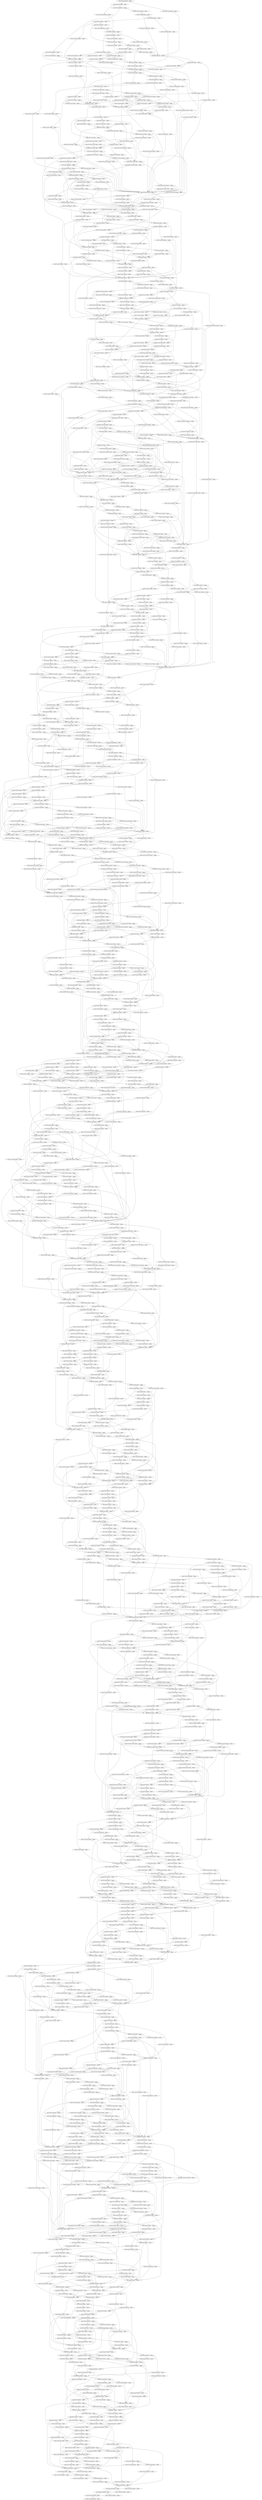 digraph {
    0 [ label = "Send StatusChange Ripple4 -> Ripple5\l" ]
    1 [ label = "Send StatusChange Ripple4 -> Ripple2\l" ]
    2 [ label = "Send StatusChange Ripple4 -> Ripple1\l" ]
    3 [ label = "Receive StatusChange Ripple4 -> Ripple5\l" ]
    4 [ label = "Receive StatusChange Ripple4 -> Ripple2\l" ]
    5 [ label = "Receive StatusChange Ripple4 -> Ripple1\l" ]
    6 [ label = "Send StatusChange Ripple4 -> Ripple3\l" ]
    7 [ label = "Receive StatusChange Ripple4 -> Ripple3\l" ]
    8 [ label = "Send StatusChange Ripple1 -> Ripple5\l" ]
    9 [ label = "Send StatusChange Ripple1 -> Ripple4\l" ]
    10 [ label = "Receive StatusChange Ripple1 -> Ripple5\l" ]
    11 [ label = "Send StatusChange Ripple1 -> Ripple3\l" ]
    12 [ label = "Receive StatusChange Ripple1 -> Ripple4\l" ]
    13 [ label = "Send StatusChange Ripple1 -> Ripple2\l" ]
    14 [ label = "Receive StatusChange Ripple1 -> Ripple3\l" ]
    15 [ label = "Receive StatusChange Ripple1 -> Ripple2\l" ]
    16 [ label = "Send StatusChange Ripple2 -> Ripple5\l" ]
    17 [ label = "Send StatusChange Ripple2 -> Ripple1\l" ]
    18 [ label = "Send StatusChange Ripple2 -> Ripple3\l" ]
    19 [ label = "Receive StatusChange Ripple2 -> Ripple5\l" ]
    20 [ label = "Send StatusChange Ripple2 -> Ripple4\l" ]
    21 [ label = "Receive StatusChange Ripple2 -> Ripple1\l" ]
    22 [ label = "Receive StatusChange Ripple2 -> Ripple3\l" ]
    23 [ label = "Receive StatusChange Ripple2 -> Ripple4\l" ]
    24 [ label = "Send Transaction Ripple1 -> Ripple2\l" ]
    25 [ label = "Send Transaction Ripple1 -> Ripple4\l" ]
    26 [ label = "Send Transaction Ripple1 -> Ripple5\l" ]
    27 [ label = "Send Transaction Ripple1 -> Ripple3\l" ]
    28 [ label = "Receive Transaction Ripple1 -> Ripple2\l" ]
    29 [ label = "Receive Transaction Ripple1 -> Ripple5\l" ]
    30 [ label = "Receive Transaction Ripple1 -> Ripple4\l" ]
    31 [ label = "Receive Transaction Ripple1 -> Ripple3\l" ]
    32 [ label = "Send Transaction Ripple3 -> Ripple4\l" ]
    33 [ label = "Send Transaction Ripple2 -> Ripple3\l" ]
    34 [ label = "Send Transaction Ripple2 -> Ripple4\l" ]
    35 [ label = "Send Transaction Ripple2 -> Ripple5\l" ]
    36 [ label = "Send Transaction Ripple4 -> Ripple3\l" ]
    37 [ label = "Send Transaction Ripple3 -> Ripple5\l" ]
    38 [ label = "Send Transaction Ripple4 -> Ripple5\l" ]
    39 [ label = "Send Transaction Ripple3 -> Ripple2\l" ]
    40 [ label = "Receive Transaction Ripple3 -> Ripple4\l" ]
    41 [ label = "Send Transaction Ripple5 -> Ripple2\l" ]
    42 [ label = "Send Transaction Ripple4 -> Ripple2\l" ]
    43 [ label = "Send Transaction Ripple5 -> Ripple3\l" ]
    44 [ label = "Send Transaction Ripple5 -> Ripple4\l" ]
    45 [ label = "Receive Transaction Ripple2 -> Ripple3\l" ]
    46 [ label = "Receive Transaction Ripple4 -> Ripple3\l" ]
    47 [ label = "Receive Transaction Ripple3 -> Ripple5\l" ]
    48 [ label = "Receive Transaction Ripple2 -> Ripple4\l" ]
    49 [ label = "Receive Transaction Ripple2 -> Ripple5\l" ]
    50 [ label = "Receive Transaction Ripple3 -> Ripple2\l" ]
    51 [ label = "Receive Transaction Ripple4 -> Ripple5\l" ]
    52 [ label = "Receive Transaction Ripple5 -> Ripple2\l" ]
    53 [ label = "Receive Transaction Ripple4 -> Ripple2\l" ]
    54 [ label = "Receive Transaction Ripple5 -> Ripple3\l" ]
    55 [ label = "Receive Transaction Ripple5 -> Ripple4\l" ]
    56 [ label = "Send StatusChange Ripple3 -> Ripple5\l" ]
    57 [ label = "Send StatusChange Ripple3 -> Ripple2\l" ]
    58 [ label = "Send StatusChange Ripple3 -> Ripple1\l" ]
    59 [ label = "Receive StatusChange Ripple3 -> Ripple5\l" ]
    60 [ label = "Send StatusChange Ripple3 -> Ripple4\l" ]
    61 [ label = "Receive StatusChange Ripple3 -> Ripple2\l" ]
    62 [ label = "Receive StatusChange Ripple3 -> Ripple1\l" ]
    63 [ label = "Receive StatusChange Ripple3 -> Ripple4\l" ]
    64 [ label = "Send HaveTransactionSet Ripple3 -> Ripple5\l" ]
    65 [ label = "Receive HaveTransactionSet Ripple3 -> Ripple5\l" ]
    66 [ label = "Send ProposeSet Ripple3 -> Ripple5\l" ]
    67 [ label = "Receive ProposeSet Ripple3 -> Ripple5\l" ]
    68 [ label = "Send HaveTransactionSet Ripple3 -> Ripple2\l" ]
    69 [ label = "Send HaveTransactionSet Ripple3 -> Ripple4\l" ]
    70 [ label = "Receive HaveTransactionSet Ripple3 -> Ripple2\l" ]
    71 [ label = "Send ProposeSet Ripple3 -> Ripple2\l" ]
    72 [ label = "Send ProposeSet Ripple3 -> Ripple4\l" ]
    73 [ label = "Receive HaveTransactionSet Ripple3 -> Ripple4\l" ]
    74 [ label = "Send HaveTransactionSet Ripple3 -> Ripple1\l" ]
    75 [ label = "Send ProposeSet Ripple3 -> Ripple1\l" ]
    76 [ label = "Receive HaveTransactionSet Ripple3 -> Ripple1\l" ]
    77 [ label = "Receive ProposeSet Ripple3 -> Ripple2\l" ]
    78 [ label = "Receive ProposeSet Ripple3 -> Ripple4\l" ]
    79 [ label = "Receive ProposeSet Ripple3 -> Ripple1\l" ]
    80 [ label = "Send ProposeSet Ripple2 -> Ripple1\l" ]
    81 [ label = "Send ProposeSet Ripple4 -> Ripple5\l" ]
    82 [ label = "Send ProposeSet Ripple2 -> Ripple4\l" ]
    83 [ label = "Send ProposeSet Ripple4 -> Ripple1\l" ]
    84 [ label = "Send ProposeSet Ripple2 -> Ripple5\l" ]
    85 [ label = "Send ProposeSet Ripple1 -> Ripple5\l" ]
    86 [ label = "Receive ProposeSet Ripple2 -> Ripple1\l" ]
    87 [ label = "Send ProposeSet Ripple1 -> Ripple2\l" ]
    88 [ label = "Send ProposeSet Ripple1 -> Ripple4\l" ]
    89 [ label = "Receive ProposeSet Ripple2 -> Ripple4\l" ]
    90 [ label = "Receive ProposeSet Ripple1 -> Ripple2\l" ]
    91 [ label = "Receive ProposeSet Ripple4 -> Ripple5\l" ]
    92 [ label = "Receive ProposeSet Ripple1 -> Ripple5\l" ]
    93 [ label = "Receive ProposeSet Ripple1 -> Ripple4\l" ]
    94 [ label = "Receive ProposeSet Ripple4 -> Ripple1\l" ]
    95 [ label = "Receive ProposeSet Ripple2 -> Ripple5\l" ]
    96 [ label = "Send ProposeSet Ripple4 -> Ripple2\l" ]
    97 [ label = "Receive ProposeSet Ripple4 -> Ripple2\l" ]
    98 [ label = "Send HaveTransactionSet Ripple4 -> Ripple1\l" ]
    99 [ label = "Send HaveTransactionSet Ripple4 -> Ripple5\l" ]
    100 [ label = "Send HaveTransactionSet Ripple4 -> Ripple3\l" ]
    101 [ label = "Receive HaveTransactionSet Ripple4 -> Ripple3\l" ]
    102 [ label = "Send HaveTransactionSet Ripple4 -> Ripple2\l" ]
    103 [ label = "Receive HaveTransactionSet Ripple4 -> Ripple1\l" ]
    104 [ label = "Receive HaveTransactionSet Ripple4 -> Ripple5\l" ]
    105 [ label = "Receive HaveTransactionSet Ripple4 -> Ripple2\l" ]
    106 [ label = "Send HaveTransactionSet Ripple2 -> Ripple3\l" ]
    107 [ label = "Send HaveTransactionSet Ripple2 -> Ripple5\l" ]
    108 [ label = "Send HaveTransactionSet Ripple2 -> Ripple1\l" ]
    109 [ label = "Receive HaveTransactionSet Ripple2 -> Ripple3\l" ]
    110 [ label = "Receive HaveTransactionSet Ripple2 -> Ripple5\l" ]
    111 [ label = "Send HaveTransactionSet Ripple2 -> Ripple4\l" ]
    112 [ label = "Receive HaveTransactionSet Ripple2 -> Ripple1\l" ]
    113 [ label = "Receive HaveTransactionSet Ripple2 -> Ripple4\l" ]
    114 [ label = "Send HaveTransactionSet Ripple1 -> Ripple2\l" ]
    115 [ label = "Send HaveTransactionSet Ripple1 -> Ripple5\l" ]
    116 [ label = "Send StatusChange Ripple4 -> Ripple3\l" ]
    117 [ label = "Send StatusChange Ripple4 -> Ripple5\l" ]
    118 [ label = "Send StatusChange Ripple4 -> Ripple1\l" ]
    119 [ label = "Send StatusChange Ripple4 -> Ripple2\l" ]
    120 [ label = "Send HaveTransactionSet Ripple1 -> Ripple3\l" ]
    121 [ label = "Send HaveTransactionSet Ripple1 -> Ripple4\l" ]
    122 [ label = "Receive HaveTransactionSet Ripple1 -> Ripple2\l" ]
    123 [ label = "Receive StatusChange Ripple4 -> Ripple5\l" ]
    124 [ label = "Send ProposeSet Ripple4 -> Ripple3\l" ]
    125 [ label = "Receive StatusChange Ripple4 -> Ripple3\l" ]
    126 [ label = "Send ProposeSet Ripple4 -> Ripple1\l" ]
    127 [ label = "Send ProposeSet Ripple4 -> Ripple5\l" ]
    128 [ label = "Receive HaveTransactionSet Ripple1 -> Ripple3\l" ]
    129 [ label = "Receive ProposeSet Ripple4 -> Ripple3\l" ]
    130 [ label = "Send ProposeSet Ripple4 -> Ripple2\l" ]
    131 [ label = "Receive HaveTransactionSet Ripple1 -> Ripple5\l" ]
    132 [ label = "Receive StatusChange Ripple4 -> Ripple1\l" ]
    133 [ label = "Receive StatusChange Ripple4 -> Ripple2\l" ]
    134 [ label = "Receive ProposeSet Ripple4 -> Ripple1\l" ]
    135 [ label = "Receive HaveTransactionSet Ripple1 -> Ripple4\l" ]
    136 [ label = "Receive ProposeSet Ripple4 -> Ripple5\l" ]
    137 [ label = "Receive ProposeSet Ripple4 -> Ripple2\l" ]
    138 [ label = "Send StatusChange Ripple5 -> Ripple4\l" ]
    139 [ label = "Send StatusChange Ripple5 -> Ripple2\l" ]
    140 [ label = "Send StatusChange Ripple5 -> Ripple3\l" ]
    141 [ label = "Receive StatusChange Ripple5 -> Ripple2\l" ]
    142 [ label = "Receive StatusChange Ripple5 -> Ripple4\l" ]
    143 [ label = "Receive StatusChange Ripple5 -> Ripple3\l" ]
    144 [ label = "Send StatusChange Ripple5 -> Ripple1\l" ]
    145 [ label = "Receive StatusChange Ripple5 -> Ripple1\l" ]
    146 [ label = "Send ProposeSet Ripple3 -> Ripple1\l" ]
    147 [ label = "Send ProposeSet Ripple3 -> Ripple2\l" ]
    148 [ label = "Send ProposeSet Ripple2 -> Ripple3\l" ]
    149 [ label = "Receive ProposeSet Ripple3 -> Ripple1\l" ]
    150 [ label = "Send ProposeSet Ripple1 -> Ripple2\l" ]
    151 [ label = "Receive ProposeSet Ripple3 -> Ripple2\l" ]
    152 [ label = "Send ProposeSet Ripple1 -> Ripple3\l" ]
    153 [ label = "Receive ProposeSet Ripple2 -> Ripple3\l" ]
    154 [ label = "Send ProposeSet Ripple2 -> Ripple1\l" ]
    155 [ label = "Receive ProposeSet Ripple1 -> Ripple2\l" ]
    156 [ label = "Receive ProposeSet Ripple1 -> Ripple3\l" ]
    157 [ label = "Receive ProposeSet Ripple2 -> Ripple1\l" ]
    158 [ label = "Send ProposeSet Ripple2 -> Ripple5\l" ]
    159 [ label = "Send ProposeSet Ripple3 -> Ripple5\l" ]
    160 [ label = "Receive ProposeSet Ripple2 -> Ripple5\l" ]
    161 [ label = "Receive ProposeSet Ripple3 -> Ripple5\l" ]
    162 [ label = "Send ProposeSet Ripple1 -> Ripple5\l" ]
    163 [ label = "Receive ProposeSet Ripple1 -> Ripple5\l" ]
    164 [ label = "Send StatusChange Ripple1 -> Ripple5\l" ]
    165 [ label = "Send StatusChange Ripple1 -> Ripple2\l" ]
    166 [ label = "Send StatusChange Ripple1 -> Ripple3\l" ]
    167 [ label = "Receive StatusChange Ripple1 -> Ripple5\l" ]
    168 [ label = "Receive StatusChange Ripple1 -> Ripple2\l" ]
    169 [ label = "Receive StatusChange Ripple1 -> Ripple3\l" ]
    170 [ label = "Send StatusChange Ripple1 -> Ripple4\l" ]
    171 [ label = "Receive StatusChange Ripple1 -> Ripple4\l" ]
    172 [ label = "Send ProposeSet Ripple1 -> Ripple4\l" ]
    173 [ label = "Send ProposeSet Ripple1 -> Ripple5\l" ]
    174 [ label = "Receive ProposeSet Ripple1 -> Ripple4\l" ]
    175 [ label = "Receive ProposeSet Ripple1 -> Ripple5\l" ]
    176 [ label = "Send ProposeSet Ripple4 -> Ripple3\l" ]
    177 [ label = "Send ProposeSet Ripple4 -> Ripple5\l" ]
    178 [ label = "Receive ProposeSet Ripple4 -> Ripple3\l" ]
    179 [ label = "Send ProposeSet Ripple4 -> Ripple2\l" ]
    180 [ label = "Receive ProposeSet Ripple4 -> Ripple5\l" ]
    181 [ label = "Receive ProposeSet Ripple4 -> Ripple2\l" ]
    182 [ label = "Send ProposeSet Ripple1 -> Ripple2\l" ]
    183 [ label = "Send ProposeSet Ripple1 -> Ripple3\l" ]
    184 [ label = "Receive ProposeSet Ripple1 -> Ripple2\l" ]
    185 [ label = "Receive ProposeSet Ripple1 -> Ripple3\l" ]
    186 [ label = "Send ProposeSet Ripple3 -> Ripple2\l" ]
    187 [ label = "Send ProposeSet Ripple3 -> Ripple1\l" ]
    188 [ label = "Receive ProposeSet Ripple3 -> Ripple1\l" ]
    189 [ label = "Receive ProposeSet Ripple3 -> Ripple2\l" ]
    190 [ label = "Send ProposeSet Ripple2 -> Ripple3\l" ]
    191 [ label = "Send ProposeSet Ripple2 -> Ripple5\l" ]
    192 [ label = "Send ProposeSet Ripple2 -> Ripple1\l" ]
    193 [ label = "Receive ProposeSet Ripple2 -> Ripple3\l" ]
    194 [ label = "Send ProposeSet Ripple3 -> Ripple5\l" ]
    195 [ label = "Receive ProposeSet Ripple2 -> Ripple5\l" ]
    196 [ label = "Receive ProposeSet Ripple2 -> Ripple1\l" ]
    197 [ label = "Receive ProposeSet Ripple3 -> Ripple5\l" ]
    198 [ label = "Send ProposeSet Ripple5 -> Ripple3\l" ]
    199 [ label = "Receive ProposeSet Ripple5 -> Ripple3\l" ]
    200 [ label = "Send ProposeSet Ripple5 -> Ripple2\l" ]
    201 [ label = "Receive ProposeSet Ripple5 -> Ripple2\l" ]
    202 [ label = "Send Transaction Ripple1 -> Ripple5\l" ]
    203 [ label = "Send Transaction Ripple1 -> Ripple2\l" ]
    204 [ label = "Send Transaction Ripple1 -> Ripple4\l" ]
    205 [ label = "Send Transaction Ripple1 -> Ripple3\l" ]
    206 [ label = "Send HaveTransactionSet Ripple5 -> Ripple4\l" ]
    207 [ label = "Send HaveTransactionSet Ripple5 -> Ripple1\l" ]
    208 [ label = "Send HaveTransactionSet Ripple5 -> Ripple2\l" ]
    209 [ label = "Send HaveTransactionSet Ripple5 -> Ripple3\l" ]
    210 [ label = "Receive Transaction Ripple1 -> Ripple2\l" ]
    211 [ label = "Receive Transaction Ripple1 -> Ripple4\l" ]
    212 [ label = "Receive HaveTransactionSet Ripple5 -> Ripple1\l" ]
    213 [ label = "Receive HaveTransactionSet Ripple5 -> Ripple2\l" ]
    214 [ label = "Receive Transaction Ripple1 -> Ripple5\l" ]
    215 [ label = "Receive Transaction Ripple1 -> Ripple3\l" ]
    216 [ label = "Receive HaveTransactionSet Ripple5 -> Ripple4\l" ]
    217 [ label = "Receive HaveTransactionSet Ripple5 -> Ripple3\l" ]
    218 [ label = "Send StatusChange Ripple2 -> Ripple3\l" ]
    219 [ label = "Send StatusChange Ripple2 -> Ripple5\l" ]
    220 [ label = "Send StatusChange Ripple2 -> Ripple4\l" ]
    221 [ label = "Send StatusChange Ripple2 -> Ripple1\l" ]
    222 [ label = "Receive StatusChange Ripple2 -> Ripple5\l" ]
    223 [ label = "Receive StatusChange Ripple2 -> Ripple4\l" ]
    224 [ label = "Send Transaction Ripple5 -> Ripple3\l" ]
    225 [ label = "Send Transaction Ripple5 -> Ripple4\l" ]
    226 [ label = "Receive StatusChange Ripple2 -> Ripple1\l" ]
    227 [ label = "Receive StatusChange Ripple2 -> Ripple3\l" ]
    228 [ label = "Receive Transaction Ripple5 -> Ripple3\l" ]
    229 [ label = "Receive Transaction Ripple5 -> Ripple4\l" ]
    230 [ label = "Send Transaction Ripple3 -> Ripple2\l" ]
    231 [ label = "Send Transaction Ripple3 -> Ripple5\l" ]
    232 [ label = "Receive Transaction Ripple3 -> Ripple5\l" ]
    233 [ label = "Receive Transaction Ripple3 -> Ripple2\l" ]
    234 [ label = "Send Transaction Ripple5 -> Ripple2\l" ]
    235 [ label = "Send Transaction Ripple3 -> Ripple4\l" ]
    236 [ label = "Receive Transaction Ripple5 -> Ripple2\l" ]
    237 [ label = "Send Transaction Ripple4 -> Ripple2\l" ]
    238 [ label = "Receive Transaction Ripple3 -> Ripple4\l" ]
    239 [ label = "Send Transaction Ripple2 -> Ripple5\l" ]
    240 [ label = "Send Transaction Ripple2 -> Ripple3\l" ]
    241 [ label = "Receive Transaction Ripple2 -> Ripple5\l" ]
    242 [ label = "Send Transaction Ripple2 -> Ripple4\l" ]
    243 [ label = "Receive Transaction Ripple2 -> Ripple3\l" ]
    244 [ label = "Send Transaction Ripple4 -> Ripple3\l" ]
    245 [ label = "Receive Transaction Ripple4 -> Ripple2\l" ]
    246 [ label = "Receive Transaction Ripple2 -> Ripple4\l" ]
    247 [ label = "Send HaveTransactionSet Ripple2 -> Ripple4\l" ]
    248 [ label = "Send HaveTransactionSet Ripple2 -> Ripple1\l" ]
    249 [ label = "Receive HaveTransactionSet Ripple2 -> Ripple4\l" ]
    250 [ label = "Receive HaveTransactionSet Ripple2 -> Ripple1\l" ]
    251 [ label = "Send ProposeSet Ripple2 -> Ripple4\l" ]
    252 [ label = "Send HaveTransactionSet Ripple2 -> Ripple5\l" ]
    253 [ label = "Send HaveTransactionSet Ripple2 -> Ripple3\l" ]
    254 [ label = "Send ProposeSet Ripple2 -> Ripple1\l" ]
    255 [ label = "Send ProposeSet Ripple2 -> Ripple5\l" ]
    256 [ label = "Receive HaveTransactionSet Ripple2 -> Ripple3\l" ]
    257 [ label = "Send Transaction Ripple4 -> Ripple5\l" ]
    258 [ label = "Send ProposeSet Ripple2 -> Ripple3\l" ]
    259 [ label = "Receive ProposeSet Ripple2 -> Ripple1\l" ]
    260 [ label = "Receive Transaction Ripple4 -> Ripple3\l" ]
    261 [ label = "Receive ProposeSet Ripple2 -> Ripple4\l" ]
    262 [ label = "Receive HaveTransactionSet Ripple2 -> Ripple5\l" ]
    263 [ label = "Receive ProposeSet Ripple2 -> Ripple5\l" ]
    264 [ label = "Receive Transaction Ripple4 -> Ripple5\l" ]
    265 [ label = "Receive ProposeSet Ripple2 -> Ripple3\l" ]
    266 [ label = "Send ProposeSet Ripple1 -> Ripple5\l" ]
    267 [ label = "Send ProposeSet Ripple1 -> Ripple3\l" ]
    268 [ label = "Send ProposeSet Ripple1 -> Ripple4\l" ]
    269 [ label = "Receive ProposeSet Ripple1 -> Ripple3\l" ]
    270 [ label = "Receive ProposeSet Ripple1 -> Ripple4\l" ]
    271 [ label = "Send ProposeSet Ripple3 -> Ripple1\l" ]
    272 [ label = "Send ProposeSet Ripple3 -> Ripple4\l" ]
    273 [ label = "Send ProposeSet Ripple4 -> Ripple5\l" ]
    274 [ label = "Receive ProposeSet Ripple1 -> Ripple5\l" ]
    275 [ label = "Send ProposeSet Ripple4 -> Ripple3\l" ]
    276 [ label = "Send ProposeSet Ripple4 -> Ripple1\l" ]
    277 [ label = "Receive ProposeSet Ripple3 -> Ripple4\l" ]
    278 [ label = "Send ProposeSet Ripple3 -> Ripple5\l" ]
    279 [ label = "Receive ProposeSet Ripple4 -> Ripple5\l" ]
    280 [ label = "Receive ProposeSet Ripple4 -> Ripple3\l" ]
    281 [ label = "Receive ProposeSet Ripple3 -> Ripple1\l" ]
    282 [ label = "Receive ProposeSet Ripple4 -> Ripple1\l" ]
    283 [ label = "Receive ProposeSet Ripple3 -> Ripple5\l" ]
    284 [ label = "Send StatusChange Ripple5 -> Ripple2\l" ]
    285 [ label = "Send StatusChange Ripple5 -> Ripple3\l" ]
    286 [ label = "Send StatusChange Ripple5 -> Ripple4\l" ]
    287 [ label = "Receive StatusChange Ripple5 -> Ripple2\l" ]
    288 [ label = "Receive StatusChange Ripple5 -> Ripple3\l" ]
    289 [ label = "Receive StatusChange Ripple5 -> Ripple4\l" ]
    290 [ label = "Send HaveTransactionSet Ripple1 -> Ripple2\l" ]
    291 [ label = "Send HaveTransactionSet Ripple1 -> Ripple3\l" ]
    292 [ label = "Send HaveTransactionSet Ripple1 -> Ripple5\l" ]
    293 [ label = "Send HaveTransactionSet Ripple1 -> Ripple4\l" ]
    294 [ label = "Receive HaveTransactionSet Ripple1 -> Ripple2\l" ]
    295 [ label = "Receive HaveTransactionSet Ripple1 -> Ripple3\l" ]
    296 [ label = "Receive HaveTransactionSet Ripple1 -> Ripple5\l" ]
    297 [ label = "Send Transaction Ripple2 -> Ripple1\l" ]
    298 [ label = "Send Transaction Ripple2 -> Ripple3\l" ]
    299 [ label = "Receive Transaction Ripple2 -> Ripple1\l" ]
    300 [ label = "Send Transaction Ripple2 -> Ripple4\l" ]
    301 [ label = "Send HaveTransactionSet Ripple5 -> Ripple3\l" ]
    302 [ label = "Send HaveTransactionSet Ripple5 -> Ripple2\l" ]
    303 [ label = "Receive HaveTransactionSet Ripple1 -> Ripple4\l" ]
    304 [ label = "Send StatusChange Ripple5 -> Ripple1\l" ]
    305 [ label = "Send HaveTransactionSet Ripple5 -> Ripple4\l" ]
    306 [ label = "Receive HaveTransactionSet Ripple5 -> Ripple3\l" ]
    307 [ label = "Send ProposeSet Ripple5 -> Ripple4\l" ]
    308 [ label = "Receive HaveTransactionSet Ripple5 -> Ripple2\l" ]
    309 [ label = "Send HaveTransactionSet Ripple5 -> Ripple1\l" ]
    310 [ label = "Send ProposeSet Ripple5 -> Ripple2\l" ]
    311 [ label = "Send ProposeSet Ripple5 -> Ripple3\l" ]
    312 [ label = "Receive Transaction Ripple2 -> Ripple3\l" ]
    313 [ label = "Receive Transaction Ripple2 -> Ripple4\l" ]
    314 [ label = "Send ProposeSet Ripple5 -> Ripple1\l" ]
    315 [ label = "Receive StatusChange Ripple5 -> Ripple1\l" ]
    316 [ label = "Receive HaveTransactionSet Ripple5 -> Ripple1\l" ]
    317 [ label = "Receive ProposeSet Ripple5 -> Ripple2\l" ]
    318 [ label = "Receive ProposeSet Ripple5 -> Ripple4\l" ]
    319 [ label = "Receive ProposeSet Ripple5 -> Ripple1\l" ]
    320 [ label = "Receive HaveTransactionSet Ripple5 -> Ripple4\l" ]
    321 [ label = "Receive ProposeSet Ripple5 -> Ripple3\l" ]
    322 [ label = "Send Transaction Ripple2 -> Ripple5\l" ]
    323 [ label = "Send ProposeSet Ripple2 -> Ripple3\l" ]
    324 [ label = "Send ProposeSet Ripple3 -> Ripple2\l" ]
    325 [ label = "Send HaveTransactionSet Ripple3 -> Ripple2\l" ]
    326 [ label = "Send ProposeSet Ripple3 -> Ripple4\l" ]
    327 [ label = "Send HaveTransactionSet Ripple3 -> Ripple4\l" ]
    328 [ label = "Send HaveTransactionSet Ripple3 -> Ripple5\l" ]
    329 [ label = "Send ProposeSet Ripple2 -> Ripple1\l" ]
    330 [ label = "Send ProposeSet Ripple2 -> Ripple4\l" ]
    331 [ label = "Send ProposeSet Ripple3 -> Ripple1\l" ]
    332 [ label = "Send HaveTransactionSet Ripple3 -> Ripple1\l" ]
    333 [ label = "Receive ProposeSet Ripple3 -> Ripple2\l" ]
    334 [ label = "Receive HaveTransactionSet Ripple3 -> Ripple2\l" ]
    335 [ label = "Receive Transaction Ripple2 -> Ripple5\l" ]
    336 [ label = "Receive HaveTransactionSet Ripple3 -> Ripple5\l" ]
    337 [ label = "Receive ProposeSet Ripple2 -> Ripple3\l" ]
    338 [ label = "Receive ProposeSet Ripple2 -> Ripple1\l" ]
    339 [ label = "Receive ProposeSet Ripple3 -> Ripple4\l" ]
    340 [ label = "Receive HaveTransactionSet Ripple3 -> Ripple4\l" ]
    341 [ label = "Receive ProposeSet Ripple2 -> Ripple4\l" ]
    342 [ label = "Receive ProposeSet Ripple3 -> Ripple1\l" ]
    343 [ label = "Receive HaveTransactionSet Ripple3 -> Ripple1\l" ]
    344 [ label = "Send Transaction Ripple3 -> Ripple4\l" ]
    345 [ label = "Send Transaction Ripple3 -> Ripple1\l" ]
    346 [ label = "Send Transaction Ripple3 -> Ripple5\l" ]
    347 [ label = "Receive Transaction Ripple3 -> Ripple1\l" ]
    348 [ label = "Receive Transaction Ripple3 -> Ripple5\l" ]
    349 [ label = "Receive Transaction Ripple3 -> Ripple4\l" ]
    350 [ label = "Send Transaction Ripple1 -> Ripple4\l" ]
    351 [ label = "Send Transaction Ripple1 -> Ripple3\l" ]
    352 [ label = "Receive Transaction Ripple1 -> Ripple4\l" ]
    353 [ label = "Receive Transaction Ripple1 -> Ripple3\l" ]
    354 [ label = "Send Transaction Ripple4 -> Ripple1\l" ]
    355 [ label = "Send Transaction Ripple4 -> Ripple3\l" ]
    356 [ label = "Receive Transaction Ripple4 -> Ripple1\l" ]
    357 [ label = "Send Transaction Ripple4 -> Ripple5\l" ]
    358 [ label = "Receive Transaction Ripple4 -> Ripple3\l" ]
    359 [ label = "Receive Transaction Ripple4 -> Ripple5\l" ]
    360 [ label = "Send Transaction Ripple5 -> Ripple1\l" ]
    361 [ label = "Receive Transaction Ripple5 -> Ripple1\l" ]
    362 [ label = "Send ProposeSet Ripple1 -> Ripple4\l" ]
    363 [ label = "Send Transaction Ripple1 -> Ripple5\l" ]
    364 [ label = "Receive ProposeSet Ripple1 -> Ripple4\l" ]
    365 [ label = "Receive Transaction Ripple1 -> Ripple5\l" ]
    366 [ label = "Send ProposeSet Ripple4 -> Ripple2\l" ]
    367 [ label = "Receive ProposeSet Ripple4 -> Ripple2\l" ]
    368 [ label = "Send Transaction Ripple5 -> Ripple2\l" ]
    369 [ label = "Send Transaction Ripple5 -> Ripple1\l" ]
    370 [ label = "Send Transaction Ripple5 -> Ripple3\l" ]
    371 [ label = "Send Transaction Ripple5 -> Ripple4\l" ]
    372 [ label = "Send ProposeSet Ripple4 -> Ripple1\l" ]
    373 [ label = "Receive Transaction Ripple5 -> Ripple2\l" ]
    374 [ label = "Receive Transaction Ripple5 -> Ripple1\l" ]
    375 [ label = "Receive Transaction Ripple5 -> Ripple3\l" ]
    376 [ label = "Receive Transaction Ripple5 -> Ripple4\l" ]
    377 [ label = "Receive ProposeSet Ripple4 -> Ripple1\l" ]
    378 [ label = "Send HaveTransactionSet Ripple4 -> Ripple5\l" ]
    379 [ label = "Receive HaveTransactionSet Ripple4 -> Ripple5\l" ]
    380 [ label = "Send ProposeSet Ripple4 -> Ripple3\l" ]
    381 [ label = "Receive ProposeSet Ripple4 -> Ripple3\l" ]
    382 [ label = "Send HaveTransactionSet Ripple4 -> Ripple1\l" ]
    383 [ label = "Receive HaveTransactionSet Ripple4 -> Ripple1\l" ]
    384 [ label = "Send HaveTransactionSet Ripple4 -> Ripple2\l" ]
    385 [ label = "Receive HaveTransactionSet Ripple4 -> Ripple2\l" ]
    386 [ label = "Send ProposeSet Ripple1 -> Ripple3\l" ]
    387 [ label = "Receive ProposeSet Ripple1 -> Ripple3\l" ]
    388 [ label = "Send HaveTransactionSet Ripple4 -> Ripple3\l" ]
    389 [ label = "Send Transaction Ripple2 -> Ripple1\l" ]
    390 [ label = "Receive HaveTransactionSet Ripple4 -> Ripple3\l" ]
    391 [ label = "Send Transaction Ripple2 -> Ripple3\l" ]
    392 [ label = "Receive Transaction Ripple2 -> Ripple1\l" ]
    393 [ label = "Send Transaction Ripple2 -> Ripple4\l" ]
    394 [ label = "Receive Transaction Ripple2 -> Ripple3\l" ]
    395 [ label = "Receive Transaction Ripple2 -> Ripple4\l" ]
    396 [ label = "Send Transaction Ripple3 -> Ripple1\l" ]
    397 [ label = "Send Transaction Ripple3 -> Ripple4\l" ]
    398 [ label = "Receive Transaction Ripple3 -> Ripple1\l" ]
    399 [ label = "Receive Transaction Ripple3 -> Ripple4\l" ]
    400 [ label = "Send Transaction Ripple3 -> Ripple2\l" ]
    401 [ label = "Receive Transaction Ripple3 -> Ripple2\l" ]
    402 [ label = "Send Transaction Ripple4 -> Ripple1\l" ]
    403 [ label = "Receive Transaction Ripple4 -> Ripple1\l" ]
    404 [ label = "Send Transaction Ripple1 -> Ripple4\l" ]
    405 [ label = "Receive Transaction Ripple1 -> Ripple4\l" ]
    406 [ label = "Send Transaction Ripple4 -> Ripple3\l" ]
    407 [ label = "Receive Transaction Ripple4 -> Ripple3\l" ]
    408 [ label = "Send Transaction Ripple4 -> Ripple5\l" ]
    409 [ label = "Send Transaction Ripple4 -> Ripple2\l" ]
    410 [ label = "Receive Transaction Ripple4 -> Ripple5\l" ]
    411 [ label = "Receive Transaction Ripple4 -> Ripple2\l" ]
    412 [ label = "Send Transaction Ripple4 -> Ripple1\l" ]
    413 [ label = "Receive Transaction Ripple4 -> Ripple1\l" ]
    414 [ label = "Send Transaction Ripple2 -> Ripple3\l" ]
    415 [ label = "Send Transaction Ripple2 -> Ripple5\l" ]
    416 [ label = "Send Transaction Ripple2 -> Ripple1\l" ]
    417 [ label = "Receive Transaction Ripple2 -> Ripple3\l" ]
    418 [ label = "Receive Transaction Ripple2 -> Ripple5\l" ]
    419 [ label = "Send Transaction Ripple5 -> Ripple2\l" ]
    420 [ label = "Receive Transaction Ripple2 -> Ripple1\l" ]
    421 [ label = "Send Transaction Ripple5 -> Ripple1\l" ]
    422 [ label = "Send Transaction Ripple5 -> Ripple3\l" ]
    423 [ label = "Send Transaction Ripple1 -> Ripple3\l" ]
    424 [ label = "Receive Transaction Ripple5 -> Ripple2\l" ]
    425 [ label = "Send Transaction Ripple1 -> Ripple2\l" ]
    426 [ label = "Receive Transaction Ripple5 -> Ripple1\l" ]
    427 [ label = "Receive Transaction Ripple5 -> Ripple3\l" ]
    428 [ label = "Send Transaction Ripple1 -> Ripple5\l" ]
    429 [ label = "Receive Transaction Ripple1 -> Ripple3\l" ]
    430 [ label = "Receive Transaction Ripple1 -> Ripple2\l" ]
    431 [ label = "Receive Transaction Ripple1 -> Ripple5\l" ]
    432 [ label = "Send Transaction Ripple4 -> Ripple3\l" ]
    433 [ label = "Receive Transaction Ripple4 -> Ripple3\l" ]
    434 [ label = "Send Transaction Ripple5 -> Ripple2\l" ]
    435 [ label = "Send Transaction Ripple5 -> Ripple3\l" ]
    436 [ label = "Receive Transaction Ripple5 -> Ripple2\l" ]
    437 [ label = "Send Transaction Ripple5 -> Ripple1\l" ]
    438 [ label = "Send Transaction Ripple5 -> Ripple4\l" ]
    439 [ label = "Receive Transaction Ripple5 -> Ripple3\l" ]
    440 [ label = "Receive Transaction Ripple5 -> Ripple1\l" ]
    441 [ label = "Receive Transaction Ripple5 -> Ripple4\l" ]
    442 [ label = "Send Transaction Ripple2 -> Ripple1\l" ]
    443 [ label = "Send Transaction Ripple4 -> Ripple3\l" ]
    444 [ label = "Send Transaction Ripple4 -> Ripple2\l" ]
    445 [ label = "Receive Transaction Ripple2 -> Ripple1\l" ]
    446 [ label = "Send Transaction Ripple4 -> Ripple1\l" ]
    447 [ label = "Receive Transaction Ripple4 -> Ripple2\l" ]
    448 [ label = "Receive Transaction Ripple4 -> Ripple3\l" ]
    449 [ label = "Send Transaction Ripple1 -> Ripple2\l" ]
    450 [ label = "Send Transaction Ripple2 -> Ripple4\l" ]
    451 [ label = "Receive Transaction Ripple4 -> Ripple1\l" ]
    452 [ label = "Send Transaction Ripple2 -> Ripple3\l" ]
    453 [ label = "Receive Transaction Ripple1 -> Ripple2\l" ]
    454 [ label = "Send Transaction Ripple1 -> Ripple4\l" ]
    455 [ label = "Receive Transaction Ripple2 -> Ripple4\l" ]
    456 [ label = "Receive Transaction Ripple2 -> Ripple3\l" ]
    457 [ label = "Send Transaction Ripple1 -> Ripple3\l" ]
    458 [ label = "Receive Transaction Ripple1 -> Ripple4\l" ]
    459 [ label = "Receive Transaction Ripple1 -> Ripple3\l" ]
    460 [ label = "Send Transaction Ripple2 -> Ripple5\l" ]
    461 [ label = "Receive Transaction Ripple2 -> Ripple5\l" ]
    462 [ label = "Send Transaction Ripple2 -> Ripple4\l" ]
    463 [ label = "Send Transaction Ripple2 -> Ripple3\l" ]
    464 [ label = "Receive Transaction Ripple2 -> Ripple3\l" ]
    465 [ label = "Receive Transaction Ripple2 -> Ripple4\l" ]
    466 [ label = "Send Transaction Ripple2 -> Ripple1\l" ]
    467 [ label = "Receive Transaction Ripple2 -> Ripple1\l" ]
    468 [ label = "Send Transaction Ripple5 -> Ripple3\l" ]
    469 [ label = "Send Transaction Ripple5 -> Ripple4\l" ]
    470 [ label = "Receive Transaction Ripple5 -> Ripple3\l" ]
    471 [ label = "Receive Transaction Ripple5 -> Ripple4\l" ]
    472 [ label = "Send Transaction Ripple5 -> Ripple1\l" ]
    473 [ label = "Receive Transaction Ripple5 -> Ripple1\l" ]
    474 [ label = "Send Transaction Ripple3 -> Ripple2\l" ]
    475 [ label = "Receive Transaction Ripple3 -> Ripple2\l" ]
    476 [ label = "Send Transaction Ripple4 -> Ripple3\l" ]
    477 [ label = "Send Transaction Ripple4 -> Ripple1\l" ]
    478 [ label = "Receive Transaction Ripple4 -> Ripple1\l" ]
    479 [ label = "Receive Transaction Ripple4 -> Ripple3\l" ]
    480 [ label = "Send Transaction Ripple3 -> Ripple4\l" ]
    481 [ label = "Send Transaction Ripple1 -> Ripple3\l" ]
    482 [ label = "Receive Transaction Ripple3 -> Ripple4\l" ]
    483 [ label = "Receive Transaction Ripple1 -> Ripple3\l" ]
    484 [ label = "Send Transaction Ripple3 -> Ripple1\l" ]
    485 [ label = "Send Transaction Ripple3 -> Ripple2\l" ]
    486 [ label = "Receive Transaction Ripple3 -> Ripple1\l" ]
    487 [ label = "Receive Transaction Ripple3 -> Ripple2\l" ]
    488 [ label = "Send ProposeSet Ripple2 -> Ripple3\l" ]
    489 [ label = "Send ProposeSet Ripple2 -> Ripple4\l" ]
    490 [ label = "Receive ProposeSet Ripple2 -> Ripple3\l" ]
    491 [ label = "Send ProposeSet Ripple2 -> Ripple5\l" ]
    492 [ label = "Receive ProposeSet Ripple2 -> Ripple4\l" ]
    493 [ label = "Send ProposeSet Ripple2 -> Ripple1\l" ]
    494 [ label = "Receive ProposeSet Ripple2 -> Ripple5\l" ]
    495 [ label = "Receive ProposeSet Ripple2 -> Ripple1\l" ]
    496 [ label = "Send ProposeSet Ripple1 -> Ripple5\l" ]
    497 [ label = "Send ProposeSet Ripple1 -> Ripple4\l" ]
    498 [ label = "Send ProposeSet Ripple3 -> Ripple5\l" ]
    499 [ label = "Receive ProposeSet Ripple1 -> Ripple5\l" ]
    500 [ label = "Send ProposeSet Ripple4 -> Ripple3\l" ]
    501 [ label = "Receive ProposeSet Ripple1 -> Ripple4\l" ]
    502 [ label = "Send ProposeSet Ripple5 -> Ripple4\l" ]
    503 [ label = "Receive ProposeSet Ripple3 -> Ripple5\l" ]
    504 [ label = "Send ProposeSet Ripple5 -> Ripple3\l" ]
    505 [ label = "Receive ProposeSet Ripple4 -> Ripple3\l" ]
    506 [ label = "Send ProposeSet Ripple1 -> Ripple3\l" ]
    507 [ label = "Receive ProposeSet Ripple5 -> Ripple4\l" ]
    508 [ label = "Receive ProposeSet Ripple5 -> Ripple3\l" ]
    509 [ label = "Send ProposeSet Ripple5 -> Ripple1\l" ]
    510 [ label = "Send ProposeSet Ripple3 -> Ripple4\l" ]
    511 [ label = "Receive ProposeSet Ripple1 -> Ripple3\l" ]
    512 [ label = "Send ProposeSet Ripple3 -> Ripple1\l" ]
    513 [ label = "Receive ProposeSet Ripple5 -> Ripple1\l" ]
    514 [ label = "Send ProposeSet Ripple4 -> Ripple5\l" ]
    515 [ label = "Send ProposeSet Ripple4 -> Ripple1\l" ]
    516 [ label = "Receive ProposeSet Ripple3 -> Ripple4\l" ]
    517 [ label = "Receive ProposeSet Ripple3 -> Ripple1\l" ]
    518 [ label = "Receive ProposeSet Ripple4 -> Ripple5\l" ]
    519 [ label = "Receive ProposeSet Ripple4 -> Ripple1\l" ]
    520 [ label = "Send StatusChange Ripple2 -> Ripple1\l" ]
    521 [ label = "Send StatusChange Ripple2 -> Ripple4\l" ]
    522 [ label = "Receive StatusChange Ripple2 -> Ripple1\l" ]
    523 [ label = "Send StatusChange Ripple2 -> Ripple5\l" ]
    524 [ label = "Receive StatusChange Ripple2 -> Ripple4\l" ]
    525 [ label = "Receive StatusChange Ripple2 -> Ripple5\l" ]
    526 [ label = "Send StatusChange Ripple2 -> Ripple3\l" ]
    527 [ label = "Receive StatusChange Ripple2 -> Ripple3\l" ]
    528 [ label = "Send StatusChange Ripple3 -> Ripple1\l" ]
    529 [ label = "Send StatusChange Ripple3 -> Ripple4\l" ]
    530 [ label = "Receive StatusChange Ripple3 -> Ripple1\l" ]
    531 [ label = "Receive StatusChange Ripple3 -> Ripple4\l" ]
    532 [ label = "Send StatusChange Ripple3 -> Ripple5\l" ]
    533 [ label = "Receive StatusChange Ripple3 -> Ripple5\l" ]
    534 [ label = "Send StatusChange Ripple3 -> Ripple2\l" ]
    535 [ label = "Receive StatusChange Ripple3 -> Ripple2\l" ]
    536 [ label = "Send StatusChange Ripple4 -> Ripple5\l" ]
    537 [ label = "Send StatusChange Ripple4 -> Ripple3\l" ]
    538 [ label = "Receive StatusChange Ripple4 -> Ripple5\l" ]
    539 [ label = "Send StatusChange Ripple4 -> Ripple2\l" ]
    540 [ label = "Send StatusChange Ripple4 -> Ripple1\l" ]
    541 [ label = "Receive StatusChange Ripple4 -> Ripple3\l" ]
    542 [ label = "Receive StatusChange Ripple4 -> Ripple2\l" ]
    543 [ label = "Receive StatusChange Ripple4 -> Ripple1\l" ]
    544 [ label = "Send StatusChange Ripple1 -> Ripple2\l" ]
    545 [ label = "Send StatusChange Ripple1 -> Ripple4\l" ]
    546 [ label = "Receive StatusChange Ripple1 -> Ripple2\l" ]
    547 [ label = "Send StatusChange Ripple1 -> Ripple5\l" ]
    548 [ label = "Send StatusChange Ripple1 -> Ripple3\l" ]
    549 [ label = "Receive StatusChange Ripple1 -> Ripple4\l" ]
    550 [ label = "Receive StatusChange Ripple1 -> Ripple5\l" ]
    551 [ label = "Receive StatusChange Ripple1 -> Ripple3\l" ]
    552 [ label = "Send ProposeSet Ripple5 -> Ripple3\l" ]
    553 [ label = "Send ProposeSet Ripple5 -> Ripple4\l" ]
    554 [ label = "Receive ProposeSet Ripple5 -> Ripple3\l" ]
    555 [ label = "Send ProposeSet Ripple5 -> Ripple1\l" ]
    556 [ label = "Send ProposeSet Ripple5 -> Ripple2\l" ]
    557 [ label = "Receive ProposeSet Ripple5 -> Ripple4\l" ]
    558 [ label = "Receive ProposeSet Ripple5 -> Ripple1\l" ]
    559 [ label = "Receive ProposeSet Ripple5 -> Ripple2\l" ]
    560 [ label = "Send StatusChange Ripple5 -> Ripple2\l" ]
    561 [ label = "Receive StatusChange Ripple5 -> Ripple2\l" ]
    562 [ label = "Send StatusChange Ripple5 -> Ripple1\l" ]
    563 [ label = "Send StatusChange Ripple5 -> Ripple4\l" ]
    564 [ label = "Receive StatusChange Ripple5 -> Ripple1\l" ]
    565 [ label = "Receive StatusChange Ripple5 -> Ripple4\l" ]
    566 [ label = "Send StatusChange Ripple5 -> Ripple3\l" ]
    567 [ label = "Receive StatusChange Ripple5 -> Ripple3\l" ]
    568 [ label = "Send StatusChange Ripple2 -> Ripple1\l" ]
    569 [ label = "Send StatusChange Ripple2 -> Ripple4\l" ]
    570 [ label = "Receive StatusChange Ripple2 -> Ripple1\l" ]
    571 [ label = "Send StatusChange Ripple2 -> Ripple5\l" ]
    572 [ label = "Receive StatusChange Ripple2 -> Ripple4\l" ]
    573 [ label = "Send StatusChange Ripple2 -> Ripple3\l" ]
    574 [ label = "Receive StatusChange Ripple2 -> Ripple5\l" ]
    575 [ label = "Receive StatusChange Ripple2 -> Ripple3\l" ]
    576 [ label = "Send HaveTransactionSet Ripple2 -> Ripple1\l" ]
    577 [ label = "Send HaveTransactionSet Ripple2 -> Ripple4\l" ]
    578 [ label = "Receive HaveTransactionSet Ripple2 -> Ripple1\l" ]
    579 [ label = "Send HaveTransactionSet Ripple2 -> Ripple3\l" ]
    580 [ label = "Receive HaveTransactionSet Ripple2 -> Ripple4\l" ]
    581 [ label = "Receive HaveTransactionSet Ripple2 -> Ripple3\l" ]
    582 [ label = "Send ProposeSet Ripple2 -> Ripple4\l" ]
    583 [ label = "Send ProposeSet Ripple2 -> Ripple1\l" ]
    584 [ label = "Receive ProposeSet Ripple2 -> Ripple4\l" ]
    585 [ label = "Send ProposeSet Ripple2 -> Ripple3\l" ]
    586 [ label = "Receive ProposeSet Ripple2 -> Ripple1\l" ]
    587 [ label = "Receive ProposeSet Ripple2 -> Ripple3\l" ]
    588 [ label = "Send ProposeSet Ripple1 -> Ripple5\l" ]
    589 [ label = "Send ProposeSet Ripple4 -> Ripple1\l" ]
    590 [ label = "Receive ProposeSet Ripple1 -> Ripple5\l" ]
    591 [ label = "Send ProposeSet Ripple4 -> Ripple3\l" ]
    592 [ label = "Send ProposeSet Ripple3 -> Ripple1\l" ]
    593 [ label = "Send ProposeSet Ripple1 -> Ripple3\l" ]
    594 [ label = "Receive ProposeSet Ripple4 -> Ripple1\l" ]
    595 [ label = "Send ProposeSet Ripple3 -> Ripple4\l" ]
    596 [ label = "Receive ProposeSet Ripple4 -> Ripple3\l" ]
    597 [ label = "Receive ProposeSet Ripple1 -> Ripple3\l" ]
    598 [ label = "Receive ProposeSet Ripple3 -> Ripple1\l" ]
    599 [ label = "Receive ProposeSet Ripple3 -> Ripple4\l" ]
    600 [ label = "Send ProposeSet Ripple1 -> Ripple4\l" ]
    601 [ label = "Receive ProposeSet Ripple1 -> Ripple4\l" ]
    602 [ label = "Send ProposeSet Ripple3 -> Ripple5\l" ]
    603 [ label = "Send ProposeSet Ripple5 -> Ripple2\l" ]
    604 [ label = "Send ProposeSet Ripple5 -> Ripple4\l" ]
    605 [ label = "Receive ProposeSet Ripple3 -> Ripple5\l" ]
    606 [ label = "Send ProposeSet Ripple5 -> Ripple3\l" ]
    607 [ label = "Receive ProposeSet Ripple5 -> Ripple2\l" ]
    608 [ label = "Receive ProposeSet Ripple5 -> Ripple4\l" ]
    609 [ label = "Receive ProposeSet Ripple5 -> Ripple3\l" ]
    610 [ label = "Send HaveTransactionSet Ripple2 -> Ripple5\l" ]
    611 [ label = "Send ProposeSet Ripple2 -> Ripple5\l" ]
    612 [ label = "Receive HaveTransactionSet Ripple2 -> Ripple5\l" ]
    613 [ label = "Send ProposeSet Ripple4 -> Ripple5\l" ]
    614 [ label = "Receive ProposeSet Ripple2 -> Ripple5\l" ]
    615 [ label = "Receive ProposeSet Ripple4 -> Ripple5\l" ]
    616 [ label = "Send HaveTransactionSet Ripple1 -> Ripple3\l" ]
    617 [ label = "Send HaveTransactionSet Ripple1 -> Ripple2\l" ]
    618 [ label = "Receive HaveTransactionSet Ripple1 -> Ripple3\l" ]
    619 [ label = "Receive HaveTransactionSet Ripple1 -> Ripple2\l" ]
    620 [ label = "Send HaveTransactionSet Ripple3 -> Ripple4\l" ]
    621 [ label = "Send HaveTransactionSet Ripple3 -> Ripple5\l" ]
    622 [ label = "Receive HaveTransactionSet Ripple3 -> Ripple4\l" ]
    623 [ label = "Send HaveTransactionSet Ripple3 -> Ripple2\l" ]
    624 [ label = "Send HaveTransactionSet Ripple3 -> Ripple1\l" ]
    625 [ label = "Receive HaveTransactionSet Ripple3 -> Ripple5\l" ]
    626 [ label = "Receive HaveTransactionSet Ripple3 -> Ripple2\l" ]
    627 [ label = "Receive HaveTransactionSet Ripple3 -> Ripple1\l" ]
    628 [ label = "Send HaveTransactionSet Ripple1 -> Ripple5\l" ]
    629 [ label = "Send HaveTransactionSet Ripple4 -> Ripple3\l" ]
    630 [ label = "Receive HaveTransactionSet Ripple1 -> Ripple5\l" ]
    631 [ label = "Send HaveTransactionSet Ripple4 -> Ripple1\l" ]
    632 [ label = "Receive HaveTransactionSet Ripple4 -> Ripple3\l" ]
    633 [ label = "Send HaveTransactionSet Ripple4 -> Ripple2\l" ]
    634 [ label = "Receive HaveTransactionSet Ripple4 -> Ripple1\l" ]
    635 [ label = "Receive HaveTransactionSet Ripple4 -> Ripple2\l" ]
    636 [ label = "Send HaveTransactionSet Ripple1 -> Ripple4\l" ]
    637 [ label = "Receive HaveTransactionSet Ripple1 -> Ripple4\l" ]
    638 [ label = "Send HaveTransactionSet Ripple4 -> Ripple5\l" ]
    639 [ label = "Receive HaveTransactionSet Ripple4 -> Ripple5\l" ]
    640 [ label = "Send HaveTransactionSet Ripple5 -> Ripple1\l" ]
    641 [ label = "Send HaveTransactionSet Ripple5 -> Ripple4\l" ]
    642 [ label = "Receive HaveTransactionSet Ripple5 -> Ripple1\l" ]
    643 [ label = "Send HaveTransactionSet Ripple5 -> Ripple3\l" ]
    644 [ label = "Receive HaveTransactionSet Ripple5 -> Ripple4\l" ]
    645 [ label = "Send HaveTransactionSet Ripple5 -> Ripple2\l" ]
    646 [ label = "Receive HaveTransactionSet Ripple5 -> Ripple3\l" ]
    647 [ label = "Receive HaveTransactionSet Ripple5 -> Ripple2\l" ]
    648 [ label = "Send StatusChange Ripple3 -> Ripple5\l" ]
    649 [ label = "Send StatusChange Ripple3 -> Ripple1\l" ]
    650 [ label = "Send StatusChange Ripple3 -> Ripple2\l" ]
    651 [ label = "Receive StatusChange Ripple3 -> Ripple5\l" ]
    652 [ label = "Send StatusChange Ripple3 -> Ripple4\l" ]
    653 [ label = "Receive StatusChange Ripple3 -> Ripple1\l" ]
    654 [ label = "Receive StatusChange Ripple3 -> Ripple2\l" ]
    655 [ label = "Receive StatusChange Ripple3 -> Ripple4\l" ]
    656 [ label = "Send ProposeSet Ripple3 -> Ripple1\l" ]
    657 [ label = "Send ProposeSet Ripple3 -> Ripple2\l" ]
    658 [ label = "Receive ProposeSet Ripple3 -> Ripple1\l" ]
    659 [ label = "Send ProposeSet Ripple3 -> Ripple5\l" ]
    660 [ label = "Receive ProposeSet Ripple3 -> Ripple2\l" ]
    661 [ label = "Receive ProposeSet Ripple3 -> Ripple5\l" ]
    662 [ label = "Send ProposeSet Ripple2 -> Ripple1\l" ]
    663 [ label = "Send ProposeSet Ripple2 -> Ripple4\l" ]
    664 [ label = "Send ProposeSet Ripple1 -> Ripple4\l" ]
    665 [ label = "Receive ProposeSet Ripple2 -> Ripple1\l" ]
    666 [ label = "Send ProposeSet Ripple1 -> Ripple2\l" ]
    667 [ label = "Receive ProposeSet Ripple2 -> Ripple4\l" ]
    668 [ label = "Send ProposeSet Ripple2 -> Ripple5\l" ]
    669 [ label = "Send ProposeSet Ripple5 -> Ripple4\l" ]
    670 [ label = "Receive ProposeSet Ripple1 -> Ripple4\l" ]
    671 [ label = "Send ProposeSet Ripple5 -> Ripple1\l" ]
    672 [ label = "Receive ProposeSet Ripple1 -> Ripple2\l" ]
    673 [ label = "Send ProposeSet Ripple5 -> Ripple2\l" ]
    674 [ label = "Receive ProposeSet Ripple2 -> Ripple5\l" ]
    675 [ label = "Receive ProposeSet Ripple5 -> Ripple4\l" ]
    676 [ label = "Receive ProposeSet Ripple5 -> Ripple1\l" ]
    677 [ label = "Receive ProposeSet Ripple5 -> Ripple2\l" ]
    678 [ label = "Send ProposeSet Ripple1 -> Ripple5\l" ]
    679 [ label = "Receive ProposeSet Ripple1 -> Ripple5\l" ]
    680 [ label = "Send ProposeSet Ripple4 -> Ripple3\l" ]
    681 [ label = "Receive ProposeSet Ripple4 -> Ripple3\l" ]
    682 [ label = "Send ProposeSet Ripple4 -> Ripple5\l" ]
    683 [ label = "Receive ProposeSet Ripple4 -> Ripple5\l" ]
    684 [ label = "Send ProposeSet Ripple3 -> Ripple4\l" ]
    685 [ label = "Receive ProposeSet Ripple3 -> Ripple4\l" ]
    686 [ label = "Send StatusChange Ripple4 -> Ripple2\l" ]
    687 [ label = "Send StatusChange Ripple4 -> Ripple5\l" ]
    688 [ label = "Receive StatusChange Ripple4 -> Ripple2\l" ]
    689 [ label = "Send StatusChange Ripple4 -> Ripple3\l" ]
    690 [ label = "Send StatusChange Ripple4 -> Ripple1\l" ]
    691 [ label = "Receive StatusChange Ripple4 -> Ripple5\l" ]
    692 [ label = "Receive StatusChange Ripple4 -> Ripple3\l" ]
    693 [ label = "Receive StatusChange Ripple4 -> Ripple1\l" ]
    694 [ label = "Send ProposeSet Ripple4 -> Ripple2\l" ]
    695 [ label = "Send ProposeSet Ripple4 -> Ripple5\l" ]
    696 [ label = "Receive ProposeSet Ripple4 -> Ripple2\l" ]
    697 [ label = "Receive ProposeSet Ripple4 -> Ripple5\l" ]
    698 [ label = "Send ProposeSet Ripple5 -> Ripple1\l" ]
    699 [ label = "Send ProposeSet Ripple2 -> Ripple5\l" ]
    700 [ label = "Receive ProposeSet Ripple5 -> Ripple1\l" ]
    701 [ label = "Send ProposeSet Ripple5 -> Ripple2\l" ]
    702 [ label = "Receive ProposeSet Ripple2 -> Ripple5\l" ]
    703 [ label = "Send ProposeSet Ripple2 -> Ripple1\l" ]
    704 [ label = "Receive ProposeSet Ripple5 -> Ripple2\l" ]
    705 [ label = "Send ProposeSet Ripple2 -> Ripple3\l" ]
    706 [ label = "Receive ProposeSet Ripple2 -> Ripple1\l" ]
    707 [ label = "Send ProposeSet Ripple5 -> Ripple3\l" ]
    708 [ label = "Receive ProposeSet Ripple2 -> Ripple3\l" ]
    709 [ label = "Receive ProposeSet Ripple5 -> Ripple3\l" ]
    710 [ label = "Send ProposeSet Ripple3 -> Ripple1\l" ]
    711 [ label = "Send ProposeSet Ripple3 -> Ripple4\l" ]
    712 [ label = "Receive ProposeSet Ripple3 -> Ripple1\l" ]
    713 [ label = "Send ProposeSet Ripple1 -> Ripple3\l" ]
    714 [ label = "Receive ProposeSet Ripple3 -> Ripple4\l" ]
    715 [ label = "Send ProposeSet Ripple1 -> Ripple4\l" ]
    716 [ label = "Receive ProposeSet Ripple1 -> Ripple3\l" ]
    717 [ label = "Receive ProposeSet Ripple1 -> Ripple4\l" ]
    718 [ label = "Send ProposeSet Ripple4 -> Ripple3\l" ]
    719 [ label = "Send ProposeSet Ripple4 -> Ripple1\l" ]
    720 [ label = "Receive ProposeSet Ripple4 -> Ripple3\l" ]
    721 [ label = "Receive ProposeSet Ripple4 -> Ripple1\l" ]
    722 [ label = "Send StatusChange Ripple1 -> Ripple3\l" ]
    723 [ label = "Send StatusChange Ripple1 -> Ripple5\l" ]
    724 [ label = "Receive StatusChange Ripple1 -> Ripple3\l" ]
    725 [ label = "Send StatusChange Ripple1 -> Ripple2\l" ]
    726 [ label = "Receive StatusChange Ripple1 -> Ripple5\l" ]
    727 [ label = "Send StatusChange Ripple1 -> Ripple4\l" ]
    728 [ label = "Receive StatusChange Ripple1 -> Ripple2\l" ]
    729 [ label = "Receive StatusChange Ripple1 -> Ripple4\l" ]
    730 [ label = "Send ProposeSet Ripple1 -> Ripple5\l" ]
    731 [ label = "Receive ProposeSet Ripple1 -> Ripple5\l" ]
    732 [ label = "Send ProposeSet Ripple5 -> Ripple3\l" ]
    733 [ label = "Send ProposeSet Ripple5 -> Ripple4\l" ]
    734 [ label = "Receive ProposeSet Ripple5 -> Ripple3\l" ]
    735 [ label = "Send ProposeSet Ripple5 -> Ripple2\l" ]
    736 [ label = "Receive ProposeSet Ripple5 -> Ripple4\l" ]
    737 [ label = "Receive ProposeSet Ripple5 -> Ripple2\l" ]
    738 [ label = "Send ProposeSet Ripple4 -> Ripple1\l" ]
    739 [ label = "Send ProposeSet Ripple3 -> Ripple2\l" ]
    740 [ label = "Receive ProposeSet Ripple4 -> Ripple1\l" ]
    741 [ label = "Send ProposeSet Ripple2 -> Ripple1\l" ]
    742 [ label = "Receive ProposeSet Ripple3 -> Ripple2\l" ]
    743 [ label = "Send ProposeSet Ripple3 -> Ripple1\l" ]
    744 [ label = "Receive ProposeSet Ripple2 -> Ripple1\l" ]
    745 [ label = "Send ProposeSet Ripple4 -> Ripple2\l" ]
    746 [ label = "Receive ProposeSet Ripple3 -> Ripple1\l" ]
    747 [ label = "Send ProposeSet Ripple2 -> Ripple4\l" ]
    748 [ label = "Receive ProposeSet Ripple4 -> Ripple2\l" ]
    749 [ label = "Send ProposeSet Ripple4 -> Ripple3\l" ]
    750 [ label = "Send ProposeSet Ripple3 -> Ripple4\l" ]
    751 [ label = "Send ProposeSet Ripple2 -> Ripple3\l" ]
    752 [ label = "Send ProposeSet Ripple1 -> Ripple4\l" ]
    753 [ label = "Receive ProposeSet Ripple2 -> Ripple4\l" ]
    754 [ label = "Receive ProposeSet Ripple3 -> Ripple4\l" ]
    755 [ label = "Receive ProposeSet Ripple4 -> Ripple3\l" ]
    756 [ label = "Receive ProposeSet Ripple2 -> Ripple3\l" ]
    757 [ label = "Receive ProposeSet Ripple1 -> Ripple4\l" ]
    758 [ label = "Send ProposeSet Ripple1 -> Ripple2\l" ]
    759 [ label = "Send ProposeSet Ripple1 -> Ripple3\l" ]
    760 [ label = "Receive ProposeSet Ripple1 -> Ripple2\l" ]
    761 [ label = "Receive ProposeSet Ripple1 -> Ripple3\l" ]
    762 [ label = "Send StatusChange Ripple5 -> Ripple2\l" ]
    763 [ label = "Send StatusChange Ripple5 -> Ripple3\l" ]
    764 [ label = "Receive StatusChange Ripple5 -> Ripple2\l" ]
    765 [ label = "Send StatusChange Ripple5 -> Ripple1\l" ]
    766 [ label = "Receive StatusChange Ripple5 -> Ripple3\l" ]
    767 [ label = "Send StatusChange Ripple5 -> Ripple4\l" ]
    768 [ label = "Receive StatusChange Ripple5 -> Ripple1\l" ]
    769 [ label = "Receive StatusChange Ripple5 -> Ripple4\l" ]
    770 [ label = "Send ProposeSet Ripple5 -> Ripple4\l" ]
    771 [ label = "Send ProposeSet Ripple5 -> Ripple1\l" ]
    772 [ label = "Receive ProposeSet Ripple5 -> Ripple4\l" ]
    773 [ label = "Send ProposeSet Ripple5 -> Ripple2\l" ]
    774 [ label = "Receive ProposeSet Ripple5 -> Ripple1\l" ]
    775 [ label = "Send ProposeSet Ripple5 -> Ripple3\l" ]
    776 [ label = "Receive ProposeSet Ripple5 -> Ripple2\l" ]
    777 [ label = "Receive ProposeSet Ripple5 -> Ripple3\l" ]
    778 [ label = "Send ProposeSet Ripple4 -> Ripple1\l" ]
    779 [ label = "Send ProposeSet Ripple4 -> Ripple2\l" ]
    780 [ label = "Receive ProposeSet Ripple4 -> Ripple1\l" ]
    781 [ label = "Send ProposeSet Ripple1 -> Ripple4\l" ]
    782 [ label = "Send ProposeSet Ripple4 -> Ripple3\l" ]
    783 [ label = "Send ProposeSet Ripple2 -> Ripple1\l" ]
    784 [ label = "Send ProposeSet Ripple1 -> Ripple2\l" ]
    785 [ label = "Receive ProposeSet Ripple4 -> Ripple2\l" ]
    786 [ label = "Send ProposeSet Ripple2 -> Ripple3\l" ]
    787 [ label = "Receive ProposeSet Ripple4 -> Ripple3\l" ]
    788 [ label = "Send ProposeSet Ripple2 -> Ripple4\l" ]
    789 [ label = "Receive ProposeSet Ripple1 -> Ripple4\l" ]
    790 [ label = "Receive ProposeSet Ripple2 -> Ripple1\l" ]
    791 [ label = "Receive ProposeSet Ripple1 -> Ripple2\l" ]
    792 [ label = "Receive ProposeSet Ripple2 -> Ripple3\l" ]
    793 [ label = "Receive ProposeSet Ripple2 -> Ripple4\l" ]
    794 [ label = "Send ProposeSet Ripple3 -> Ripple4\l" ]
    795 [ label = "Send ProposeSet Ripple3 -> Ripple2\l" ]
    796 [ label = "Receive ProposeSet Ripple3 -> Ripple4\l" ]
    797 [ label = "Send ProposeSet Ripple3 -> Ripple1\l" ]
    798 [ label = "Receive ProposeSet Ripple3 -> Ripple2\l" ]
    799 [ label = "Receive ProposeSet Ripple3 -> Ripple1\l" ]
    800 [ label = "Send ProposeSet Ripple1 -> Ripple3\l" ]
    801 [ label = "Receive ProposeSet Ripple1 -> Ripple3\l" ]
    802 [ label = "Send StatusChange Ripple2 -> Ripple5\l" ]
    803 [ label = "Send StatusChange Ripple2 -> Ripple1\l" ]
    804 [ label = "Receive StatusChange Ripple2 -> Ripple5\l" ]
    805 [ label = "Send StatusChange Ripple2 -> Ripple3\l" ]
    806 [ label = "Receive StatusChange Ripple2 -> Ripple1\l" ]
    807 [ label = "Send StatusChange Ripple2 -> Ripple4\l" ]
    808 [ label = "Receive StatusChange Ripple2 -> Ripple3\l" ]
    809 [ label = "Receive StatusChange Ripple2 -> Ripple4\l" ]
    810 [ label = "Send StatusChange Ripple3 -> Ripple4\l" ]
    811 [ label = "Send StatusChange Ripple3 -> Ripple5\l" ]
    812 [ label = "Receive StatusChange Ripple3 -> Ripple4\l" ]
    813 [ label = "Send StatusChange Ripple3 -> Ripple1\l" ]
    814 [ label = "Receive StatusChange Ripple3 -> Ripple5\l" ]
    815 [ label = "Send StatusChange Ripple3 -> Ripple2\l" ]
    816 [ label = "Receive StatusChange Ripple3 -> Ripple1\l" ]
    817 [ label = "Receive StatusChange Ripple3 -> Ripple2\l" ]
    818 [ label = "Send StatusChange Ripple4 -> Ripple5\l" ]
    819 [ label = "Send StatusChange Ripple4 -> Ripple3\l" ]
    820 [ label = "Receive StatusChange Ripple4 -> Ripple5\l" ]
    821 [ label = "Send StatusChange Ripple4 -> Ripple1\l" ]
    822 [ label = "Receive StatusChange Ripple4 -> Ripple3\l" ]
    823 [ label = "Receive StatusChange Ripple4 -> Ripple1\l" ]
    824 [ label = "Send StatusChange Ripple4 -> Ripple2\l" ]
    825 [ label = "Receive StatusChange Ripple4 -> Ripple2\l" ]
    826 [ label = "Send StatusChange Ripple1 -> Ripple2\l" ]
    827 [ label = "Receive StatusChange Ripple1 -> Ripple2\l" ]
    828 [ label = "Send Transaction Ripple1 -> Ripple2\l" ]
    829 [ label = "Receive Transaction Ripple1 -> Ripple2\l" ]
    830 [ label = "Send StatusChange Ripple1 -> Ripple3\l" ]
    831 [ label = "Send Transaction Ripple1 -> Ripple3\l" ]
    832 [ label = "Receive StatusChange Ripple1 -> Ripple3\l" ]
    833 [ label = "Send StatusChange Ripple1 -> Ripple5\l" ]
    834 [ label = "Send Transaction Ripple1 -> Ripple5\l" ]
    835 [ label = "Receive Transaction Ripple1 -> Ripple3\l" ]
    836 [ label = "Receive StatusChange Ripple1 -> Ripple5\l" ]
    837 [ label = "Send StatusChange Ripple1 -> Ripple4\l" ]
    838 [ label = "Send Transaction Ripple1 -> Ripple4\l" ]
    839 [ label = "Receive StatusChange Ripple1 -> Ripple4\l" ]
    840 [ label = "Receive Transaction Ripple1 -> Ripple5\l" ]
    841 [ label = "Receive Transaction Ripple1 -> Ripple4\l" ]
    842 [ label = "Send Transaction Ripple5 -> Ripple3\l" ]
    843 [ label = "Send Transaction Ripple5 -> Ripple4\l" ]
    844 [ label = "Send Transaction Ripple5 -> Ripple2\l" ]
    845 [ label = "Receive Transaction Ripple5 -> Ripple4\l" ]
    846 [ label = "Receive Transaction Ripple5 -> Ripple3\l" ]
    847 [ label = "Receive Transaction Ripple5 -> Ripple2\l" ]
    848 [ label = "Send Transaction Ripple2 -> Ripple5\l" ]
    849 [ label = "Receive Transaction Ripple2 -> Ripple5\l" ]
    850 [ label = "Send Transaction Ripple2 -> Ripple3\l" ]
    851 [ label = "Send Transaction Ripple2 -> Ripple4\l" ]
    852 [ label = "Receive Transaction Ripple2 -> Ripple3\l" ]
    853 [ label = "Receive Transaction Ripple2 -> Ripple4\l" ]
    854 [ label = "Send Transaction Ripple4 -> Ripple3\l" ]
    855 [ label = "Receive Transaction Ripple4 -> Ripple3\l" ]
    856 [ label = "Send Transaction Ripple4 -> Ripple2\l" ]
    857 [ label = "Receive Transaction Ripple4 -> Ripple2\l" ]
    858 [ label = "Send StatusChange Ripple5 -> Ripple4\l" ]
    859 [ label = "Send StatusChange Ripple5 -> Ripple2\l" ]
    860 [ label = "Receive StatusChange Ripple5 -> Ripple4\l" ]
    861 [ label = "Send StatusChange Ripple5 -> Ripple1\l" ]
    862 [ label = "Receive StatusChange Ripple5 -> Ripple2\l" ]
    863 [ label = "Send StatusChange Ripple5 -> Ripple3\l" ]
    864 [ label = "Receive StatusChange Ripple5 -> Ripple1\l" ]
    865 [ label = "Receive StatusChange Ripple5 -> Ripple3\l" ]
    866 [ label = "Send StatusChange Ripple2 -> Ripple4\l" ]
    867 [ label = "Send StatusChange Ripple2 -> Ripple1\l" ]
    868 [ label = "Receive StatusChange Ripple2 -> Ripple4\l" ]
    869 [ label = "Send StatusChange Ripple2 -> Ripple5\l" ]
    870 [ label = "Send StatusChange Ripple2 -> Ripple3\l" ]
    871 [ label = "Receive StatusChange Ripple2 -> Ripple1\l" ]
    872 [ label = "Receive StatusChange Ripple2 -> Ripple5\l" ]
    873 [ label = "Receive StatusChange Ripple2 -> Ripple3\l" ]
    874 [ label = "Send HaveTransactionSet Ripple2 -> Ripple3\l" ]
    875 [ label = "Receive HaveTransactionSet Ripple2 -> Ripple3\l" ]
    876 [ label = "Send ProposeSet Ripple2 -> Ripple3\l" ]
    877 [ label = "Receive ProposeSet Ripple2 -> Ripple3\l" ]
    878 [ label = "Send ProposeSet Ripple3 -> Ripple1\l" ]
    879 [ label = "Send ProposeSet Ripple3 -> Ripple4\l" ]
    880 [ label = "Receive ProposeSet Ripple3 -> Ripple4\l" ]
    881 [ label = "Receive ProposeSet Ripple3 -> Ripple1\l" ]
    882 [ label = "Send ProposeSet Ripple4 -> Ripple1\l" ]
    883 [ label = "Receive ProposeSet Ripple4 -> Ripple1\l" ]
    884 [ label = "Send ProposeSet Ripple1 -> Ripple4\l" ]
    885 [ label = "Send ProposeSet Ripple4 -> Ripple2\l" ]
    886 [ label = "Receive ProposeSet Ripple1 -> Ripple4\l" ]
    887 [ label = "Send HaveTransactionSet Ripple2 -> Ripple1\l" ]
    888 [ label = "Send HaveTransactionSet Ripple2 -> Ripple4\l" ]
    889 [ label = "Send ProposeSet Ripple2 -> Ripple4\l" ]
    890 [ label = "Receive ProposeSet Ripple4 -> Ripple2\l" ]
    891 [ label = "Receive HaveTransactionSet Ripple2 -> Ripple1\l" ]
    892 [ label = "Send ProposeSet Ripple2 -> Ripple1\l" ]
    893 [ label = "Receive HaveTransactionSet Ripple2 -> Ripple4\l" ]
    894 [ label = "Receive ProposeSet Ripple2 -> Ripple4\l" ]
    895 [ label = "Receive ProposeSet Ripple2 -> Ripple1\l" ]
    896 [ label = "Send ProposeSet Ripple1 -> Ripple2\l" ]
    897 [ label = "Receive ProposeSet Ripple1 -> Ripple2\l" ]
    898 [ label = "Send HaveTransactionSet Ripple3 -> Ripple2\l" ]
    899 [ label = "Receive HaveTransactionSet Ripple3 -> Ripple2\l" ]
    900 [ label = "Send HaveTransactionSet Ripple1 -> Ripple4\l" ]
    901 [ label = "Send HaveTransactionSet Ripple1 -> Ripple2\l" ]
    902 [ label = "Send HaveTransactionSet Ripple1 -> Ripple3\l" ]
    903 [ label = "Receive HaveTransactionSet Ripple1 -> Ripple4\l" ]
    904 [ label = "Send HaveTransactionSet Ripple4 -> Ripple1\l" ]
    905 [ label = "Receive HaveTransactionSet Ripple1 -> Ripple2\l" ]
    906 [ label = "Send HaveTransactionSet Ripple4 -> Ripple2\l" ]
    907 [ label = "Receive HaveTransactionSet Ripple1 -> Ripple3\l" ]
    908 [ label = "Send HaveTransactionSet Ripple4 -> Ripple3\l" ]
    909 [ label = "Receive HaveTransactionSet Ripple4 -> Ripple1\l" ]
    910 [ label = "Receive HaveTransactionSet Ripple4 -> Ripple2\l" ]
    911 [ label = "Receive HaveTransactionSet Ripple4 -> Ripple3\l" ]
    912 [ label = "Send HaveTransactionSet Ripple3 -> Ripple1\l" ]
    913 [ label = "Send HaveTransactionSet Ripple3 -> Ripple4\l" ]
    914 [ label = "Receive HaveTransactionSet Ripple3 -> Ripple1\l" ]
    915 [ label = "Send ProposeSet Ripple3 -> Ripple5\l" ]
    916 [ label = "Receive HaveTransactionSet Ripple3 -> Ripple4\l" ]
    917 [ label = "Send HaveTransactionSet Ripple3 -> Ripple5\l" ]
    918 [ label = "Receive ProposeSet Ripple3 -> Ripple5\l" ]
    919 [ label = "Send HaveTransactionSet Ripple2 -> Ripple5\l" ]
    920 [ label = "Receive HaveTransactionSet Ripple3 -> Ripple5\l" ]
    921 [ label = "Send ProposeSet Ripple2 -> Ripple5\l" ]
    922 [ label = "Receive HaveTransactionSet Ripple2 -> Ripple5\l" ]
    923 [ label = "Receive ProposeSet Ripple2 -> Ripple5\l" ]
    924 [ label = "Send ProposeSet Ripple4 -> Ripple5\l" ]
    925 [ label = "Send HaveTransactionSet Ripple4 -> Ripple5\l" ]
    926 [ label = "Receive ProposeSet Ripple4 -> Ripple5\l" ]
    927 [ label = "Receive HaveTransactionSet Ripple4 -> Ripple5\l" ]
    928 [ label = "Send ProposeSet Ripple5 -> Ripple1\l" ]
    929 [ label = "Receive ProposeSet Ripple5 -> Ripple1\l" ]
    930 [ label = "Send ProposeSet Ripple1 -> Ripple5\l" ]
    931 [ label = "Send ProposeSet Ripple5 -> Ripple4\l" ]
    932 [ label = "Receive ProposeSet Ripple1 -> Ripple5\l" ]
    933 [ label = "Send HaveTransactionSet Ripple1 -> Ripple5\l" ]
    934 [ label = "Receive ProposeSet Ripple5 -> Ripple4\l" ]
    935 [ label = "Receive HaveTransactionSet Ripple1 -> Ripple5\l" ]
    936 [ label = "Send HaveTransactionSet Ripple5 -> Ripple3\l" ]
    937 [ label = "Send HaveTransactionSet Ripple5 -> Ripple2\l" ]
    938 [ label = "Send HaveTransactionSet Ripple5 -> Ripple1\l" ]
    939 [ label = "Receive HaveTransactionSet Ripple5 -> Ripple3\l" ]
    940 [ label = "Send HaveTransactionSet Ripple5 -> Ripple4\l" ]
    941 [ label = "Receive HaveTransactionSet Ripple5 -> Ripple2\l" ]
    942 [ label = "Receive HaveTransactionSet Ripple5 -> Ripple1\l" ]
    943 [ label = "Receive HaveTransactionSet Ripple5 -> Ripple4\l" ]
    944 [ label = "Send StatusChange Ripple3 -> Ripple5\l" ]
    945 [ label = "Send StatusChange Ripple3 -> Ripple4\l" ]
    946 [ label = "Receive StatusChange Ripple3 -> Ripple5\l" ]
    947 [ label = "Send StatusChange Ripple3 -> Ripple1\l" ]
    948 [ label = "Receive StatusChange Ripple3 -> Ripple4\l" ]
    949 [ label = "Send StatusChange Ripple3 -> Ripple2\l" ]
    950 [ label = "Receive StatusChange Ripple3 -> Ripple1\l" ]
    951 [ label = "Receive StatusChange Ripple3 -> Ripple2\l" ]
    952 [ label = "Send ProposeSet Ripple3 -> Ripple2\l" ]
    953 [ label = "Receive ProposeSet Ripple3 -> Ripple2\l" ]
    954 [ label = "Send ProposeSet Ripple2 -> Ripple1\l" ]
    955 [ label = "Send ProposeSet Ripple2 -> Ripple4\l" ]
    956 [ label = "Send ProposeSet Ripple2 -> Ripple5\l" ]
    957 [ label = "Receive ProposeSet Ripple2 -> Ripple1\l" ]
    958 [ label = "Receive ProposeSet Ripple2 -> Ripple4\l" ]
    959 [ label = "Receive ProposeSet Ripple2 -> Ripple5\l" ]
    960 [ label = "Send ProposeSet Ripple1 -> Ripple5\l" ]
    961 [ label = "Send ProposeSet Ripple5 -> Ripple4\l" ]
    962 [ label = "Receive ProposeSet Ripple1 -> Ripple5\l" ]
    963 [ label = "Send ProposeSet Ripple4 -> Ripple3\l" ]
    964 [ label = "Receive ProposeSet Ripple5 -> Ripple4\l" ]
    965 [ label = "Send ProposeSet Ripple4 -> Ripple5\l" ]
    966 [ label = "Receive ProposeSet Ripple4 -> Ripple3\l" ]
    967 [ label = "Send ProposeSet Ripple5 -> Ripple1\l" ]
    968 [ label = "Receive ProposeSet Ripple4 -> Ripple5\l" ]
    969 [ label = "Send ProposeSet Ripple4 -> Ripple1\l" ]
    970 [ label = "Receive ProposeSet Ripple5 -> Ripple1\l" ]
    971 [ label = "Send ProposeSet Ripple5 -> Ripple3\l" ]
    972 [ label = "Receive ProposeSet Ripple4 -> Ripple1\l" ]
    973 [ label = "Send ProposeSet Ripple1 -> Ripple3\l" ]
    974 [ label = "Send ProposeSet Ripple1 -> Ripple4\l" ]
    975 [ label = "Receive ProposeSet Ripple5 -> Ripple3\l" ]
    976 [ label = "Send ProposeSet Ripple3 -> Ripple4\l" ]
    977 [ label = "Receive ProposeSet Ripple1 -> Ripple3\l" ]
    978 [ label = "Receive ProposeSet Ripple1 -> Ripple4\l" ]
    979 [ label = "Receive ProposeSet Ripple3 -> Ripple4\l" ]
    980 [ label = "Send ProposeSet Ripple3 -> Ripple5\l" ]
    981 [ label = "Send ProposeSet Ripple3 -> Ripple1\l" ]
    982 [ label = "Receive ProposeSet Ripple3 -> Ripple5\l" ]
    983 [ label = "Receive ProposeSet Ripple3 -> Ripple1\l" ]
    984 [ label = "Send StatusChange Ripple4 -> Ripple1\l" ]
    985 [ label = "Send StatusChange Ripple4 -> Ripple3\l" ]
    986 [ label = "Receive StatusChange Ripple4 -> Ripple1\l" ]
    987 [ label = "Send StatusChange Ripple4 -> Ripple2\l" ]
    988 [ label = "Receive StatusChange Ripple4 -> Ripple3\l" ]
    989 [ label = "Send StatusChange Ripple4 -> Ripple5\l" ]
    990 [ label = "Receive StatusChange Ripple4 -> Ripple2\l" ]
    991 [ label = "Receive StatusChange Ripple4 -> Ripple5\l" ]
    992 [ label = "Send ProposeSet Ripple4 -> Ripple2\l" ]
    993 [ label = "Receive ProposeSet Ripple4 -> Ripple2\l" ]
    994 [ label = "Send ProposeSet Ripple2 -> Ripple1\l" ]
    995 [ label = "Send ProposeSet Ripple2 -> Ripple5\l" ]
    996 [ label = "Receive ProposeSet Ripple2 -> Ripple1\l" ]
    997 [ label = "Send ProposeSet Ripple2 -> Ripple3\l" ]
    998 [ label = "Receive ProposeSet Ripple2 -> Ripple5\l" ]
    999 [ label = "Receive ProposeSet Ripple2 -> Ripple3\l" ]
    1000 [ label = "Send ProposeSet Ripple3 -> Ripple5\l" ]
    1001 [ label = "Send ProposeSet Ripple3 -> Ripple1\l" ]
    1002 [ label = "Receive ProposeSet Ripple3 -> Ripple5\l" ]
    1003 [ label = "Send ProposeSet Ripple3 -> Ripple4\l" ]
    1004 [ label = "Receive ProposeSet Ripple3 -> Ripple1\l" ]
    1005 [ label = "Send ProposeSet Ripple5 -> Ripple4\l" ]
    1006 [ label = "Receive ProposeSet Ripple3 -> Ripple4\l" ]
    1007 [ label = "Send ProposeSet Ripple5 -> Ripple1\l" ]
    1008 [ label = "Receive ProposeSet Ripple5 -> Ripple4\l" ]
    1009 [ label = "Send ProposeSet Ripple5 -> Ripple3\l" ]
    1010 [ label = "Receive ProposeSet Ripple5 -> Ripple1\l" ]
    1011 [ label = "Send ProposeSet Ripple1 -> Ripple3\l" ]
    1012 [ label = "Send ProposeSet Ripple1 -> Ripple4\l" ]
    1013 [ label = "Receive ProposeSet Ripple5 -> Ripple3\l" ]
    1014 [ label = "Send ProposeSet Ripple1 -> Ripple5\l" ]
    1015 [ label = "Receive ProposeSet Ripple1 -> Ripple3\l" ]
    1016 [ label = "Receive ProposeSet Ripple1 -> Ripple4\l" ]
    1017 [ label = "Send ProposeSet Ripple4 -> Ripple5\l" ]
    1018 [ label = "Receive ProposeSet Ripple1 -> Ripple5\l" ]
    1019 [ label = "Send ProposeSet Ripple4 -> Ripple3\l" ]
    1020 [ label = "Receive ProposeSet Ripple4 -> Ripple5\l" ]
    1021 [ label = "Receive ProposeSet Ripple4 -> Ripple3\l" ]
    1022 [ label = "Send ProposeSet Ripple4 -> Ripple1\l" ]
    1023 [ label = "Receive ProposeSet Ripple4 -> Ripple1\l" ]
    1024 [ label = "Send StatusChange Ripple1 -> Ripple5\l" ]
    1025 [ label = "Send StatusChange Ripple1 -> Ripple4\l" ]
    1026 [ label = "Receive StatusChange Ripple1 -> Ripple5\l" ]
    1027 [ label = "Send StatusChange Ripple1 -> Ripple2\l" ]
    1028 [ label = "Receive StatusChange Ripple1 -> Ripple4\l" ]
    1029 [ label = "Send StatusChange Ripple1 -> Ripple3\l" ]
    1030 [ label = "Receive StatusChange Ripple1 -> Ripple2\l" ]
    1031 [ label = "Receive StatusChange Ripple1 -> Ripple3\l" ]
    1032 [ label = "Send ProposeSet Ripple1 -> Ripple2\l" ]
    1033 [ label = "Receive ProposeSet Ripple1 -> Ripple2\l" ]
    1034 [ label = "Send ProposeSet Ripple2 -> Ripple5\l" ]
    1035 [ label = "Send ProposeSet Ripple2 -> Ripple4\l" ]
    1036 [ label = "Receive ProposeSet Ripple2 -> Ripple5\l" ]
    1037 [ label = "Send ProposeSet Ripple2 -> Ripple3\l" ]
    1038 [ label = "Receive ProposeSet Ripple2 -> Ripple4\l" ]
    1039 [ label = "Receive ProposeSet Ripple2 -> Ripple3\l" ]
    1040 [ label = "Send ProposeSet Ripple5 -> Ripple1\l" ]
    1041 [ label = "Send ProposeSet Ripple3 -> Ripple5\l" ]
    1042 [ label = "Send ProposeSet Ripple5 -> Ripple4\l" ]
    1043 [ label = "Receive ProposeSet Ripple5 -> Ripple1\l" ]
    1044 [ label = "Send ProposeSet Ripple4 -> Ripple5\l" ]
    1045 [ label = "Receive ProposeSet Ripple3 -> Ripple5\l" ]
    1046 [ label = "Send ProposeSet Ripple5 -> Ripple3\l" ]
    1047 [ label = "Receive ProposeSet Ripple5 -> Ripple4\l" ]
    1048 [ label = "Send ProposeSet Ripple4 -> Ripple3\l" ]
    1049 [ label = "Receive ProposeSet Ripple4 -> Ripple5\l" ]
    1050 [ label = "Receive ProposeSet Ripple5 -> Ripple3\l" ]
    1051 [ label = "Send ProposeSet Ripple3 -> Ripple4\l" ]
    1052 [ label = "Send ProposeSet Ripple4 -> Ripple1\l" ]
    1053 [ label = "Receive ProposeSet Ripple4 -> Ripple3\l" ]
    1054 [ label = "Receive ProposeSet Ripple3 -> Ripple4\l" ]
    1055 [ label = "Send ProposeSet Ripple3 -> Ripple1\l" ]
    1056 [ label = "Receive ProposeSet Ripple4 -> Ripple1\l" ]
    1057 [ label = "Receive ProposeSet Ripple3 -> Ripple1\l" ]
    1058 [ label = "Send ProposeSet Ripple1 -> Ripple3\l" ]
    1059 [ label = "Send ProposeSet Ripple1 -> Ripple5\l" ]
    1060 [ label = "Receive ProposeSet Ripple1 -> Ripple3\l" ]
    1061 [ label = "Send ProposeSet Ripple1 -> Ripple4\l" ]
    1062 [ label = "Receive ProposeSet Ripple1 -> Ripple5\l" ]
    1063 [ label = "Receive ProposeSet Ripple1 -> Ripple4\l" ]
    1064 [ label = "Send StatusChange Ripple5 -> Ripple4\l" ]
    1065 [ label = "Send StatusChange Ripple5 -> Ripple3\l" ]
    1066 [ label = "Receive StatusChange Ripple5 -> Ripple4\l" ]
    1067 [ label = "Send StatusChange Ripple5 -> Ripple1\l" ]
    1068 [ label = "Receive StatusChange Ripple5 -> Ripple3\l" ]
    1069 [ label = "Send StatusChange Ripple5 -> Ripple2\l" ]
    1070 [ label = "Receive StatusChange Ripple5 -> Ripple1\l" ]
    1071 [ label = "Receive StatusChange Ripple5 -> Ripple2\l" ]
    1072 [ label = "Send ProposeSet Ripple5 -> Ripple2\l" ]
    1073 [ label = "Receive ProposeSet Ripple5 -> Ripple2\l" ]
    1074 [ label = "Send ProposeSet Ripple2 -> Ripple4\l" ]
    1075 [ label = "Send ProposeSet Ripple2 -> Ripple1\l" ]
    1076 [ label = "Receive ProposeSet Ripple2 -> Ripple4\l" ]
    1077 [ label = "Send ProposeSet Ripple2 -> Ripple3\l" ]
    1078 [ label = "Receive ProposeSet Ripple2 -> Ripple1\l" ]
    1079 [ label = "Receive ProposeSet Ripple2 -> Ripple3\l" ]
    1080 [ label = "Send ProposeSet Ripple3 -> Ripple5\l" ]
    1081 [ label = "Send ProposeSet Ripple1 -> Ripple3\l" ]
    1082 [ label = "Receive ProposeSet Ripple3 -> Ripple5\l" ]
    1083 [ label = "Send ProposeSet Ripple1 -> Ripple5\l" ]
    1084 [ label = "Send ProposeSet Ripple4 -> Ripple5\l" ]
    1085 [ label = "Receive ProposeSet Ripple1 -> Ripple3\l" ]
    1086 [ label = "Receive ProposeSet Ripple1 -> Ripple5\l" ]
    1087 [ label = "Send ProposeSet Ripple4 -> Ripple3\l" ]
    1088 [ label = "Receive ProposeSet Ripple4 -> Ripple5\l" ]
    1089 [ label = "Send ProposeSet Ripple4 -> Ripple1\l" ]
    1090 [ label = "Receive ProposeSet Ripple4 -> Ripple3\l" ]
    1091 [ label = "Receive ProposeSet Ripple4 -> Ripple1\l" ]
    1092 [ label = "Send ProposeSet Ripple1 -> Ripple4\l" ]
    1093 [ label = "Send ProposeSet Ripple3 -> Ripple4\l" ]
    1094 [ label = "Send ProposeSet Ripple3 -> Ripple1\l" ]
    1095 [ label = "Receive ProposeSet Ripple1 -> Ripple4\l" ]
    1096 [ label = "Receive ProposeSet Ripple3 -> Ripple4\l" ]
    1097 [ label = "Send ProposeSet Ripple5 -> Ripple4\l" ]
    1098 [ label = "Receive ProposeSet Ripple3 -> Ripple1\l" ]
    1099 [ label = "Send ProposeSet Ripple5 -> Ripple3\l" ]
    1100 [ label = "Receive ProposeSet Ripple5 -> Ripple4\l" ]
    1101 [ label = "Send ProposeSet Ripple5 -> Ripple1\l" ]
    1102 [ label = "Receive ProposeSet Ripple5 -> Ripple3\l" ]
    1103 [ label = "Receive ProposeSet Ripple5 -> Ripple1\l" ]
    1104 [ label = "Send StatusChange Ripple2 -> Ripple5\l" ]
    1105 [ label = "Send StatusChange Ripple2 -> Ripple1\l" ]
    1106 [ label = "Receive StatusChange Ripple2 -> Ripple5\l" ]
    1107 [ label = "Send StatusChange Ripple2 -> Ripple4\l" ]
    1108 [ label = "Receive StatusChange Ripple2 -> Ripple1\l" ]
    1109 [ label = "Send StatusChange Ripple2 -> Ripple3\l" ]
    1110 [ label = "Receive StatusChange Ripple2 -> Ripple4\l" ]
    1111 [ label = "Receive StatusChange Ripple2 -> Ripple3\l" ]
    1112 [ label = "Send StatusChange Ripple3 -> Ripple2\l" ]
    1113 [ label = "Send StatusChange Ripple3 -> Ripple1\l" ]
    1114 [ label = "Receive StatusChange Ripple3 -> Ripple2\l" ]
    1115 [ label = "Send StatusChange Ripple3 -> Ripple4\l" ]
    1116 [ label = "Receive StatusChange Ripple3 -> Ripple1\l" ]
    1117 [ label = "Receive StatusChange Ripple3 -> Ripple4\l" ]
    1118 [ label = "Send StatusChange Ripple3 -> Ripple5\l" ]
    1119 [ label = "Receive StatusChange Ripple3 -> Ripple5\l" ]
    1120 [ label = "Send Transaction Ripple3 -> Ripple5\l" ]
    1121 [ label = "Send Transaction Ripple3 -> Ripple2\l" ]
    1122 [ label = "Receive Transaction Ripple3 -> Ripple5\l" ]
    1123 [ label = "Receive Transaction Ripple3 -> Ripple2\l" ]
    1124 [ label = "Send Transaction Ripple2 -> Ripple5\l" ]
    1125 [ label = "Send Transaction Ripple2 -> Ripple1\l" ]
    1126 [ label = "Receive Transaction Ripple2 -> Ripple5\l" ]
    1127 [ label = "Send Transaction Ripple2 -> Ripple4\l" ]
    1128 [ label = "Receive Transaction Ripple2 -> Ripple1\l" ]
    1129 [ label = "Receive Transaction Ripple2 -> Ripple4\l" ]
    1130 [ label = "Send Transaction Ripple3 -> Ripple1\l" ]
    1131 [ label = "Receive Transaction Ripple3 -> Ripple1\l" ]
    1132 [ label = "Send Transaction Ripple3 -> Ripple4\l" ]
    1133 [ label = "Receive Transaction Ripple3 -> Ripple4\l" ]
    1134 [ label = "Send Transaction Ripple5 -> Ripple1\l" ]
    1135 [ label = "Receive Transaction Ripple5 -> Ripple1\l" ]
    1136 [ label = "Send Transaction Ripple5 -> Ripple4\l" ]
    1137 [ label = "Receive Transaction Ripple5 -> Ripple4\l" ]
    1138 [ label = "Send Transaction Ripple1 -> Ripple4\l" ]
    1139 [ label = "Receive Transaction Ripple1 -> Ripple4\l" ]
    1140 [ label = "Send Transaction Ripple1 -> Ripple5\l" ]
    1141 [ label = "Receive Transaction Ripple1 -> Ripple5\l" ]
    1142 [ label = "Send StatusChange Ripple4 -> Ripple3\l" ]
    1143 [ label = "Send StatusChange Ripple4 -> Ripple1\l" ]
    1144 [ label = "Receive StatusChange Ripple4 -> Ripple3\l" ]
    1145 [ label = "Send StatusChange Ripple4 -> Ripple5\l" ]
    1146 [ label = "Receive StatusChange Ripple4 -> Ripple1\l" ]
    1147 [ label = "Receive StatusChange Ripple4 -> Ripple5\l" ]
    1148 [ label = "Send StatusChange Ripple4 -> Ripple2\l" ]
    1149 [ label = "Receive StatusChange Ripple4 -> Ripple2\l" ]
    1150 [ label = "Send StatusChange Ripple1 -> Ripple3\l" ]
    1151 [ label = "Send StatusChange Ripple1 -> Ripple4\l" ]
    1152 [ label = "Receive StatusChange Ripple1 -> Ripple3\l" ]
    1153 [ label = "Send StatusChange Ripple1 -> Ripple5\l" ]
    1154 [ label = "Receive StatusChange Ripple1 -> Ripple4\l" ]
    1155 [ label = "Send StatusChange Ripple1 -> Ripple2\l" ]
    1156 [ label = "Receive StatusChange Ripple1 -> Ripple5\l" ]
    1157 [ label = "Receive StatusChange Ripple1 -> Ripple2\l" ]
    1158 [ label = "Send StatusChange Ripple5 -> Ripple2\l" ]
    1159 [ label = "Send StatusChange Ripple5 -> Ripple3\l" ]
    1160 [ label = "Send StatusChange Ripple5 -> Ripple1\l" ]
    1161 [ label = "Receive StatusChange Ripple5 -> Ripple2\l" ]
    1162 [ label = "Receive StatusChange Ripple5 -> Ripple3\l" ]
    1163 [ label = "Receive StatusChange Ripple5 -> Ripple1\l" ]
    1164 [ label = "Send StatusChange Ripple5 -> Ripple4\l" ]
    1165 [ label = "Receive StatusChange Ripple5 -> Ripple4\l" ]
    1166 [ label = "Send StatusChange Ripple2 -> Ripple5\l" ]
    1167 [ label = "Send StatusChange Ripple2 -> Ripple3\l" ]
    1168 [ label = "Receive StatusChange Ripple2 -> Ripple5\l" ]
    1169 [ label = "Send StatusChange Ripple2 -> Ripple4\l" ]
    1170 [ label = "Send StatusChange Ripple2 -> Ripple1\l" ]
    1171 [ label = "Receive StatusChange Ripple2 -> Ripple3\l" ]
    1172 [ label = "Receive StatusChange Ripple2 -> Ripple4\l" ]
    1173 [ label = "Receive StatusChange Ripple2 -> Ripple1\l" ]
    1174 [ label = "Send HaveTransactionSet Ripple2 -> Ripple4\l" ]
    1175 [ label = "Send HaveTransactionSet Ripple2 -> Ripple3\l" ]
    1176 [ label = "Receive HaveTransactionSet Ripple2 -> Ripple4\l" ]
    1177 [ label = "Send ProposeSet Ripple2 -> Ripple4\l" ]
    1178 [ label = "Receive HaveTransactionSet Ripple2 -> Ripple3\l" ]
    1179 [ label = "Send ProposeSet Ripple2 -> Ripple3\l" ]
    1180 [ label = "Receive ProposeSet Ripple2 -> Ripple4\l" ]
    1181 [ label = "Send HaveTransactionSet Ripple2 -> Ripple5\l" ]
    1182 [ label = "Receive ProposeSet Ripple2 -> Ripple3\l" ]
    1183 [ label = "Send ProposeSet Ripple2 -> Ripple5\l" ]
    1184 [ label = "Receive HaveTransactionSet Ripple2 -> Ripple5\l" ]
    1185 [ label = "Send HaveTransactionSet Ripple2 -> Ripple1\l" ]
    1186 [ label = "Receive ProposeSet Ripple2 -> Ripple5\l" ]
    1187 [ label = "Send ProposeSet Ripple2 -> Ripple1\l" ]
    1188 [ label = "Receive HaveTransactionSet Ripple2 -> Ripple1\l" ]
    1189 [ label = "Receive ProposeSet Ripple2 -> Ripple1\l" ]
    1190 [ label = "Send ProposeSet Ripple3 -> Ripple4\l" ]
    1191 [ label = "Send ProposeSet Ripple3 -> Ripple5\l" ]
    1192 [ label = "Receive ProposeSet Ripple3 -> Ripple4\l" ]
    1193 [ label = "Receive ProposeSet Ripple3 -> Ripple5\l" ]
    1194 [ label = "Send ProposeSet Ripple4 -> Ripple5\l" ]
    1195 [ label = "Send ProposeSet Ripple5 -> Ripple4\l" ]
    1196 [ label = "Send ProposeSet Ripple5 -> Ripple1\l" ]
    1197 [ label = "Receive ProposeSet Ripple4 -> Ripple5\l" ]
    1198 [ label = "Receive ProposeSet Ripple5 -> Ripple4\l" ]
    1199 [ label = "Send ProposeSet Ripple4 -> Ripple1\l" ]
    1200 [ label = "Receive ProposeSet Ripple5 -> Ripple1\l" ]
    1201 [ label = "Send ProposeSet Ripple4 -> Ripple3\l" ]
    1202 [ label = "Receive ProposeSet Ripple4 -> Ripple1\l" ]
    1203 [ label = "Receive ProposeSet Ripple4 -> Ripple3\l" ]
    1204 [ label = "Send ProposeSet Ripple3 -> Ripple1\l" ]
    1205 [ label = "Send ProposeSet Ripple5 -> Ripple3\l" ]
    1206 [ label = "Receive ProposeSet Ripple3 -> Ripple1\l" ]
    1207 [ label = "Send ProposeSet Ripple1 -> Ripple4\l" ]
    1208 [ label = "Receive ProposeSet Ripple5 -> Ripple3\l" ]
    1209 [ label = "Send ProposeSet Ripple1 -> Ripple5\l" ]
    1210 [ label = "Receive ProposeSet Ripple1 -> Ripple4\l" ]
    1211 [ label = "Receive ProposeSet Ripple1 -> Ripple5\l" ]
    1212 [ label = "Send ProposeSet Ripple1 -> Ripple3\l" ]
    1213 [ label = "Receive ProposeSet Ripple1 -> Ripple3\l" ]
    1214 [ label = "Send HaveTransactionSet Ripple5 -> Ripple4\l" ]
    1215 [ label = "Send HaveTransactionSet Ripple5 -> Ripple3\l" ]
    1216 [ label = "Send HaveTransactionSet Ripple5 -> Ripple2\l" ]
    1217 [ label = "Receive HaveTransactionSet Ripple5 -> Ripple4\l" ]
    1218 [ label = "Send HaveTransactionSet Ripple5 -> Ripple1\l" ]
    1219 [ label = "Receive HaveTransactionSet Ripple5 -> Ripple3\l" ]
    1220 [ label = "Receive HaveTransactionSet Ripple5 -> Ripple2\l" ]
    1221 [ label = "Receive HaveTransactionSet Ripple5 -> Ripple1\l" ]
    1222 [ label = "Send HaveTransactionSet Ripple4 -> Ripple2\l" ]
    1223 [ label = "Send HaveTransactionSet Ripple4 -> Ripple5\l" ]
    1224 [ label = "Send HaveTransactionSet Ripple4 -> Ripple1\l" ]
    1225 [ label = "Send HaveTransactionSet Ripple4 -> Ripple3\l" ]
    1226 [ label = "Receive HaveTransactionSet Ripple4 -> Ripple2\l" ]
    1227 [ label = "Receive HaveTransactionSet Ripple4 -> Ripple5\l" ]
    1228 [ label = "Receive HaveTransactionSet Ripple4 -> Ripple1\l" ]
    1229 [ label = "Receive HaveTransactionSet Ripple4 -> Ripple3\l" ]
    1230 [ label = "Send HaveTransactionSet Ripple3 -> Ripple1\l" ]
    1231 [ label = "Send HaveTransactionSet Ripple3 -> Ripple2\l" ]
    1232 [ label = "Receive HaveTransactionSet Ripple3 -> Ripple1\l" ]
    1233 [ label = "Send HaveTransactionSet Ripple3 -> Ripple5\l" ]
    1234 [ label = "Receive HaveTransactionSet Ripple3 -> Ripple2\l" ]
    1235 [ label = "Receive HaveTransactionSet Ripple3 -> Ripple5\l" ]
    1236 [ label = "Send HaveTransactionSet Ripple3 -> Ripple4\l" ]
    1237 [ label = "Receive HaveTransactionSet Ripple3 -> Ripple4\l" ]
    1238 [ label = "Send HaveTransactionSet Ripple1 -> Ripple2\l" ]
    1239 [ label = "Send HaveTransactionSet Ripple1 -> Ripple5\l" ]
    1240 [ label = "Send HaveTransactionSet Ripple1 -> Ripple4\l" ]
    1241 [ label = "Receive HaveTransactionSet Ripple1 -> Ripple2\l" ]
    1242 [ label = "Receive HaveTransactionSet Ripple1 -> Ripple5\l" ]
    1243 [ label = "Receive HaveTransactionSet Ripple1 -> Ripple4\l" ]
    1244 [ label = "Send HaveTransactionSet Ripple1 -> Ripple3\l" ]
    1245 [ label = "Receive HaveTransactionSet Ripple1 -> Ripple3\l" ]
    1246 [ label = "Send StatusChange Ripple3 -> Ripple4\l" ]
    1247 [ label = "Send StatusChange Ripple3 -> Ripple2\l" ]
    1248 [ label = "Receive StatusChange Ripple3 -> Ripple4\l" ]
    1249 [ label = "Send StatusChange Ripple3 -> Ripple1\l" ]
    1250 [ label = "Receive StatusChange Ripple3 -> Ripple2\l" ]
    1251 [ label = "Send StatusChange Ripple3 -> Ripple5\l" ]
    1252 [ label = "Receive StatusChange Ripple3 -> Ripple1\l" ]
    1253 [ label = "Receive StatusChange Ripple3 -> Ripple5\l" ]
    1254 [ label = "Send ProposeSet Ripple3 -> Ripple4\l" ]
    1255 [ label = "Send ProposeSet Ripple3 -> Ripple5\l" ]
    1256 [ label = "Send ProposeSet Ripple3 -> Ripple2\l" ]
    1257 [ label = "Receive ProposeSet Ripple3 -> Ripple4\l" ]
    1258 [ label = "Receive ProposeSet Ripple3 -> Ripple5\l" ]
    1259 [ label = "Receive ProposeSet Ripple3 -> Ripple2\l" ]
    1260 [ label = "Send ProposeSet Ripple2 -> Ripple1\l" ]
    1261 [ label = "Send ProposeSet Ripple2 -> Ripple5\l" ]
    1262 [ label = "Send ProposeSet Ripple2 -> Ripple4\l" ]
    1263 [ label = "Send ProposeSet Ripple5 -> Ripple2\l" ]
    1264 [ label = "Receive ProposeSet Ripple2 -> Ripple1\l" ]
    1265 [ label = "Send ProposeSet Ripple5 -> Ripple4\l" ]
    1266 [ label = "Receive ProposeSet Ripple2 -> Ripple5\l" ]
    1267 [ label = "Receive ProposeSet Ripple2 -> Ripple4\l" ]
    1268 [ label = "Receive ProposeSet Ripple5 -> Ripple2\l" ]
    1269 [ label = "Send ProposeSet Ripple5 -> Ripple1\l" ]
    1270 [ label = "Receive ProposeSet Ripple5 -> Ripple4\l" ]
    1271 [ label = "Send ProposeSet Ripple4 -> Ripple1\l" ]
    1272 [ label = "Send ProposeSet Ripple4 -> Ripple2\l" ]
    1273 [ label = "Send ProposeSet Ripple4 -> Ripple5\l" ]
    1274 [ label = "Receive ProposeSet Ripple5 -> Ripple1\l" ]
    1275 [ label = "Receive ProposeSet Ripple4 -> Ripple1\l" ]
    1276 [ label = "Receive ProposeSet Ripple4 -> Ripple2\l" ]
    1277 [ label = "Receive ProposeSet Ripple4 -> Ripple5\l" ]
    1278 [ label = "Send ProposeSet Ripple1 -> Ripple3\l" ]
    1279 [ label = "Receive ProposeSet Ripple1 -> Ripple3\l" ]
    1280 [ label = "Send ProposeSet Ripple3 -> Ripple1\l" ]
    1281 [ label = "Receive ProposeSet Ripple3 -> Ripple1\l" ]
    1282 [ label = "Send StatusChange Ripple4 -> Ripple3\l" ]
    1283 [ label = "Send StatusChange Ripple4 -> Ripple1\l" ]
    1284 [ label = "Receive StatusChange Ripple4 -> Ripple3\l" ]
    1285 [ label = "Send StatusChange Ripple4 -> Ripple5\l" ]
    1286 [ label = "Receive StatusChange Ripple4 -> Ripple1\l" ]
    1287 [ label = "Send StatusChange Ripple4 -> Ripple2\l" ]
    1288 [ label = "Receive StatusChange Ripple4 -> Ripple5\l" ]
    1289 [ label = "Receive StatusChange Ripple4 -> Ripple2\l" ]
    1290 [ label = "Send ProposeSet Ripple4 -> Ripple1\l" ]
    1291 [ label = "Receive ProposeSet Ripple4 -> Ripple1\l" ]
    1292 [ label = "Send ProposeSet Ripple1 -> Ripple5\l" ]
    1293 [ label = "Send ProposeSet Ripple1 -> Ripple3\l" ]
    1294 [ label = "Receive ProposeSet Ripple1 -> Ripple5\l" ]
    1295 [ label = "Send ProposeSet Ripple1 -> Ripple2\l" ]
    1296 [ label = "Receive ProposeSet Ripple1 -> Ripple3\l" ]
    1297 [ label = "Receive ProposeSet Ripple1 -> Ripple2\l" ]
    1298 [ label = "Send ProposeSet Ripple3 -> Ripple2\l" ]
    1299 [ label = "Send ProposeSet Ripple3 -> Ripple5\l" ]
    1300 [ label = "Receive ProposeSet Ripple3 -> Ripple2\l" ]
    1301 [ label = "Send ProposeSet Ripple2 -> Ripple3\l" ]
    1302 [ label = "Receive ProposeSet Ripple3 -> Ripple5\l" ]
    1303 [ label = "Send ProposeSet Ripple2 -> Ripple4\l" ]
    1304 [ label = "Receive ProposeSet Ripple2 -> Ripple3\l" ]
    1305 [ label = "Send ProposeSet Ripple3 -> Ripple4\l" ]
    1306 [ label = "Receive ProposeSet Ripple2 -> Ripple4\l" ]
    1307 [ label = "Send ProposeSet Ripple2 -> Ripple5\l" ]
    1308 [ label = "Receive ProposeSet Ripple3 -> Ripple4\l" ]
    1309 [ label = "Send ProposeSet Ripple5 -> Ripple2\l" ]
    1310 [ label = "Receive ProposeSet Ripple2 -> Ripple5\l" ]
    1311 [ label = "Send ProposeSet Ripple5 -> Ripple3\l" ]
    1312 [ label = "Receive ProposeSet Ripple5 -> Ripple2\l" ]
    1313 [ label = "Send ProposeSet Ripple5 -> Ripple4\l" ]
    1314 [ label = "Receive ProposeSet Ripple5 -> Ripple3\l" ]
    1315 [ label = "Receive ProposeSet Ripple5 -> Ripple4\l" ]
    1316 [ label = "Send ProposeSet Ripple4 -> Ripple3\l" ]
    1317 [ label = "Send ProposeSet Ripple4 -> Ripple2\l" ]
    1318 [ label = "Receive ProposeSet Ripple4 -> Ripple3\l" ]
    1319 [ label = "Receive ProposeSet Ripple4 -> Ripple2\l" ]
    1320 [ label = "Send ProposeSet Ripple4 -> Ripple5\l" ]
    1321 [ label = "Receive ProposeSet Ripple4 -> Ripple5\l" ]
    1322 [ label = "Send StatusChange Ripple1 -> Ripple5\l" ]
    1323 [ label = "Send StatusChange Ripple1 -> Ripple4\l" ]
    1324 [ label = "Send StatusChange Ripple1 -> Ripple2\l" ]
    1325 [ label = "Receive StatusChange Ripple1 -> Ripple5\l" ]
    1326 [ label = "Send StatusChange Ripple1 -> Ripple3\l" ]
    1327 [ label = "Receive StatusChange Ripple1 -> Ripple4\l" ]
    1328 [ label = "Receive StatusChange Ripple1 -> Ripple2\l" ]
    1329 [ label = "Receive StatusChange Ripple1 -> Ripple3\l" ]
    1330 [ label = "Send ProposeSet Ripple1 -> Ripple2\l" ]
    1331 [ label = "Send ProposeSet Ripple1 -> Ripple3\l" ]
    1332 [ label = "Receive ProposeSet Ripple1 -> Ripple2\l" ]
    1333 [ label = "Send ProposeSet Ripple1 -> Ripple4\l" ]
    1334 [ label = "Receive ProposeSet Ripple1 -> Ripple3\l" ]
    1335 [ label = "Send ProposeSet Ripple1 -> Ripple5\l" ]
    1336 [ label = "Receive ProposeSet Ripple1 -> Ripple4\l" ]
    1337 [ label = "Receive ProposeSet Ripple1 -> Ripple5\l" ]
    1338 [ label = "Send ProposeSet Ripple2 -> Ripple5\l" ]
    1339 [ label = "Send ProposeSet Ripple2 -> Ripple3\l" ]
    1340 [ label = "Send ProposeSet Ripple2 -> Ripple4\l" ]
    1341 [ label = "Send ProposeSet Ripple5 -> Ripple2\l" ]
    1342 [ label = "Receive ProposeSet Ripple2 -> Ripple5\l" ]
    1343 [ label = "Send ProposeSet Ripple4 -> Ripple3\l" ]
    1344 [ label = "Receive ProposeSet Ripple2 -> Ripple3\l" ]
    1345 [ label = "Send ProposeSet Ripple3 -> Ripple4\l" ]
    1346 [ label = "Receive ProposeSet Ripple2 -> Ripple4\l" ]
    1347 [ label = "Receive ProposeSet Ripple4 -> Ripple3\l" ]
    1348 [ label = "Send ProposeSet Ripple4 -> Ripple2\l" ]
    1349 [ label = "Receive ProposeSet Ripple3 -> Ripple4\l" ]
    1350 [ label = "Send ProposeSet Ripple5 -> Ripple4\l" ]
    1351 [ label = "Receive ProposeSet Ripple5 -> Ripple2\l" ]
    1352 [ label = "Send ProposeSet Ripple3 -> Ripple5\l" ]
    1353 [ label = "Receive ProposeSet Ripple4 -> Ripple2\l" ]
    1354 [ label = "Send ProposeSet Ripple3 -> Ripple2\l" ]
    1355 [ label = "Receive ProposeSet Ripple5 -> Ripple4\l" ]
    1356 [ label = "Receive ProposeSet Ripple3 -> Ripple5\l" ]
    1357 [ label = "Send ProposeSet Ripple5 -> Ripple3\l" ]
    1358 [ label = "Send ProposeSet Ripple4 -> Ripple5\l" ]
    1359 [ label = "Receive ProposeSet Ripple3 -> Ripple2\l" ]
    1360 [ label = "Receive ProposeSet Ripple5 -> Ripple3\l" ]
    1361 [ label = "Receive ProposeSet Ripple4 -> Ripple5\l" ]
    1362 [ label = "Send StatusChange Ripple5 -> Ripple1\l" ]
    1363 [ label = "Send StatusChange Ripple5 -> Ripple4\l" ]
    1364 [ label = "Receive StatusChange Ripple5 -> Ripple1\l" ]
    1365 [ label = "Send StatusChange Ripple5 -> Ripple2\l" ]
    1366 [ label = "Receive StatusChange Ripple5 -> Ripple4\l" ]
    1367 [ label = "Send StatusChange Ripple5 -> Ripple3\l" ]
    1368 [ label = "Receive StatusChange Ripple5 -> Ripple2\l" ]
    1369 [ label = "Receive StatusChange Ripple5 -> Ripple3\l" ]
    1370 [ label = "Send ProposeSet Ripple5 -> Ripple1\l" ]
    1371 [ label = "Receive ProposeSet Ripple5 -> Ripple1\l" ]
    1372 [ label = "Send ProposeSet Ripple1 -> Ripple3\l" ]
    1373 [ label = "Send ProposeSet Ripple1 -> Ripple4\l" ]
    1374 [ label = "Receive ProposeSet Ripple1 -> Ripple3\l" ]
    1375 [ label = "Send ProposeSet Ripple1 -> Ripple2\l" ]
    1376 [ label = "Receive ProposeSet Ripple1 -> Ripple4\l" ]
    1377 [ label = "Receive ProposeSet Ripple1 -> Ripple2\l" ]
    1378 [ label = "Send ProposeSet Ripple3 -> Ripple2\l" ]
    1379 [ label = "Send ProposeSet Ripple3 -> Ripple4\l" ]
    1380 [ label = "Receive ProposeSet Ripple3 -> Ripple2\l" ]
    1381 [ label = "Send ProposeSet Ripple3 -> Ripple5\l" ]
    1382 [ label = "Receive ProposeSet Ripple3 -> Ripple4\l" ]
    1383 [ label = "Send ProposeSet Ripple4 -> Ripple5\l" ]
    1384 [ label = "Receive ProposeSet Ripple3 -> Ripple5\l" ]
    1385 [ label = "Send ProposeSet Ripple4 -> Ripple2\l" ]
    1386 [ label = "Receive ProposeSet Ripple4 -> Ripple5\l" ]
    1387 [ label = "Send ProposeSet Ripple2 -> Ripple5\l" ]
    1388 [ label = "Receive ProposeSet Ripple4 -> Ripple2\l" ]
    1389 [ label = "Send ProposeSet Ripple2 -> Ripple3\l" ]
    1390 [ label = "Receive ProposeSet Ripple2 -> Ripple5\l" ]
    1391 [ label = "Send ProposeSet Ripple4 -> Ripple3\l" ]
    1392 [ label = "Send ProposeSet Ripple2 -> Ripple4\l" ]
    1393 [ label = "Receive ProposeSet Ripple2 -> Ripple3\l" ]
    1394 [ label = "Receive ProposeSet Ripple4 -> Ripple3\l" ]
    1395 [ label = "Send ProposeSet Ripple5 -> Ripple3\l" ]
    1396 [ label = "Receive ProposeSet Ripple2 -> Ripple4\l" ]
    1397 [ label = "Send ProposeSet Ripple5 -> Ripple4\l" ]
    1398 [ label = "Receive ProposeSet Ripple5 -> Ripple3\l" ]
    1399 [ label = "Send ProposeSet Ripple5 -> Ripple2\l" ]
    1400 [ label = "Receive ProposeSet Ripple5 -> Ripple4\l" ]
    1401 [ label = "Receive ProposeSet Ripple5 -> Ripple2\l" ]
    1402 [ label = "Send StatusChange Ripple2 -> Ripple4\l" ]
    1403 [ label = "Send StatusChange Ripple2 -> Ripple3\l" ]
    1404 [ label = "Receive StatusChange Ripple2 -> Ripple4\l" ]
    1405 [ label = "Send StatusChange Ripple2 -> Ripple5\l" ]
    1406 [ label = "Receive StatusChange Ripple2 -> Ripple3\l" ]
    1407 [ label = "Send StatusChange Ripple2 -> Ripple1\l" ]
    1408 [ label = "Receive StatusChange Ripple2 -> Ripple5\l" ]
    1409 [ label = "Receive StatusChange Ripple2 -> Ripple1\l" ]
    1410 [ label = "Send Transaction Ripple2 -> Ripple1\l" ]
    1411 [ label = "Receive Transaction Ripple2 -> Ripple1\l" ]
    1412 [ label = "Send Transaction Ripple2 -> Ripple3\l" ]
    1413 [ label = "Receive Transaction Ripple2 -> Ripple3\l" ]
    1414 [ label = "Send Transaction Ripple2 -> Ripple4\l" ]
    1415 [ label = "Receive Transaction Ripple2 -> Ripple4\l" ]
    1416 [ label = "Send Transaction Ripple2 -> Ripple5\l" ]
    1417 [ label = "Receive Transaction Ripple2 -> Ripple5\l" ]
    1418 [ label = "Send Transaction Ripple1 -> Ripple3\l" ]
    1419 [ label = "Receive Transaction Ripple1 -> Ripple3\l" ]
    1420 [ label = "Send Transaction Ripple1 -> Ripple5\l" ]
    1421 [ label = "Receive Transaction Ripple1 -> Ripple5\l" ]
    1422 [ label = "Send Transaction Ripple1 -> Ripple4\l" ]
    1423 [ label = "Receive Transaction Ripple1 -> Ripple4\l" ]
    1424 [ label = "Send Transaction Ripple4 -> Ripple5\l" ]
    1425 [ label = "Receive Transaction Ripple4 -> Ripple5\l" ]
    1426 [ label = "Send Transaction Ripple3 -> Ripple4\l" ]
    1427 [ label = "Receive Transaction Ripple3 -> Ripple4\l" ]
    1428 [ label = "Send Transaction Ripple4 -> Ripple3\l" ]
    1429 [ label = "Receive Transaction Ripple4 -> Ripple3\l" ]
    1430 [ label = "Send Transaction Ripple3 -> Ripple5\l" ]
    1431 [ label = "Receive Transaction Ripple3 -> Ripple5\l" ]
    1432 [ label = "Send Transaction Ripple3 -> Ripple1\l" ]
    1433 [ label = "Receive Transaction Ripple3 -> Ripple1\l" ]
    1434 [ label = "Send StatusChange Ripple3 -> Ripple5\l" ]
    1435 [ label = "Send StatusChange Ripple3 -> Ripple2\l" ]
    1436 [ label = "Receive StatusChange Ripple3 -> Ripple5\l" ]
    1437 [ label = "Send StatusChange Ripple3 -> Ripple1\l" ]
    1438 [ label = "Receive StatusChange Ripple3 -> Ripple2\l" ]
    1439 [ label = "Receive StatusChange Ripple3 -> Ripple1\l" ]
    1440 [ label = "Send StatusChange Ripple3 -> Ripple4\l" ]
    1441 [ label = "Receive StatusChange Ripple3 -> Ripple4\l" ]
    1442 [ label = "Send StatusChange Ripple4 -> Ripple2\l" ]
    1443 [ label = "Send StatusChange Ripple4 -> Ripple3\l" ]
    1444 [ label = "Receive StatusChange Ripple4 -> Ripple2\l" ]
    1445 [ label = "Send StatusChange Ripple4 -> Ripple1\l" ]
    1446 [ label = "Receive StatusChange Ripple4 -> Ripple3\l" ]
    1447 [ label = "Send StatusChange Ripple4 -> Ripple5\l" ]
    1448 [ label = "Receive StatusChange Ripple4 -> Ripple1\l" ]
    1449 [ label = "Receive StatusChange Ripple4 -> Ripple5\l" ]
    1450 [ label = "Send StatusChange Ripple1 -> Ripple3\l" ]
    1451 [ label = "Send StatusChange Ripple1 -> Ripple2\l" ]
    1452 [ label = "Send StatusChange Ripple1 -> Ripple4\l" ]
    1453 [ label = "Receive StatusChange Ripple1 -> Ripple3\l" ]
    1454 [ label = "Send StatusChange Ripple1 -> Ripple5\l" ]
    1455 [ label = "Receive StatusChange Ripple1 -> Ripple2\l" ]
    1456 [ label = "Receive StatusChange Ripple1 -> Ripple4\l" ]
    1457 [ label = "Receive StatusChange Ripple1 -> Ripple5\l" ]
    1458 [ label = "Send ProposeSet Ripple5 -> Ripple4\l" ]
    1459 [ label = "Send ProposeSet Ripple5 -> Ripple1\l" ]
    1460 [ label = "Receive ProposeSet Ripple5 -> Ripple4\l" ]
    1461 [ label = "Send ProposeSet Ripple5 -> Ripple2\l" ]
    1462 [ label = "Receive ProposeSet Ripple5 -> Ripple1\l" ]
    1463 [ label = "Send ProposeSet Ripple5 -> Ripple3\l" ]
    1464 [ label = "Receive ProposeSet Ripple5 -> Ripple2\l" ]
    1465 [ label = "Receive ProposeSet Ripple5 -> Ripple3\l" ]
    1466 [ label = "Send StatusChange Ripple5 -> Ripple2\l" ]
    1467 [ label = "Send StatusChange Ripple5 -> Ripple3\l" ]
    1468 [ label = "Receive StatusChange Ripple5 -> Ripple2\l" ]
    1469 [ label = "Receive StatusChange Ripple5 -> Ripple3\l" ]
    1470 [ label = "Send StatusChange Ripple5 -> Ripple4\l" ]
    1471 [ label = "Receive StatusChange Ripple5 -> Ripple4\l" ]
    1472 [ label = "Send StatusChange Ripple5 -> Ripple1\l" ]
    1473 [ label = "Receive StatusChange Ripple5 -> Ripple1\l" ]
    1474 [ label = "Send StatusChange Ripple2 -> Ripple1\l" ]
    1475 [ label = "Send StatusChange Ripple2 -> Ripple4\l" ]
    1476 [ label = "Receive StatusChange Ripple2 -> Ripple1\l" ]
    1477 [ label = "Send StatusChange Ripple2 -> Ripple3\l" ]
    1478 [ label = "Send StatusChange Ripple2 -> Ripple5\l" ]
    1479 [ label = "Receive StatusChange Ripple2 -> Ripple4\l" ]
    1480 [ label = "Receive StatusChange Ripple2 -> Ripple3\l" ]
    1481 [ label = "Send HaveTransactionSet Ripple2 -> Ripple5\l" ]
    1482 [ label = "Receive StatusChange Ripple2 -> Ripple5\l" ]
    1483 [ label = "Receive HaveTransactionSet Ripple2 -> Ripple5\l" ]
    1484 [ label = "Send HaveTransactionSet Ripple2 -> Ripple1\l" ]
    1485 [ label = "Receive HaveTransactionSet Ripple2 -> Ripple1\l" ]
    1486 [ label = "Send ProposeSet Ripple2 -> Ripple5\l" ]
    1487 [ label = "Receive ProposeSet Ripple2 -> Ripple5\l" ]
    1488 [ label = "Send ProposeSet Ripple2 -> Ripple1\l" ]
    1489 [ label = "Receive ProposeSet Ripple2 -> Ripple1\l" ]
    1490 [ label = "Send ProposeSet Ripple5 -> Ripple1\l" ]
    1491 [ label = "Send ProposeSet Ripple5 -> Ripple3\l" ]
    1492 [ label = "Receive ProposeSet Ripple5 -> Ripple1\l" ]
    1493 [ label = "Send ProposeSet Ripple5 -> Ripple4\l" ]
    1494 [ label = "Receive ProposeSet Ripple5 -> Ripple3\l" ]
    1495 [ label = "Receive ProposeSet Ripple5 -> Ripple4\l" ]
    1496 [ label = "Send ProposeSet Ripple1 -> Ripple3\l" ]
    1497 [ label = "Send ProposeSet Ripple1 -> Ripple4\l" ]
    1498 [ label = "Receive ProposeSet Ripple1 -> Ripple3\l" ]
    1499 [ label = "Receive ProposeSet Ripple1 -> Ripple4\l" ]
    1500 [ label = "Send ProposeSet Ripple1 -> Ripple5\l" ]
    1501 [ label = "Receive ProposeSet Ripple1 -> Ripple5\l" ]
    1502 [ label = "Send ProposeSet Ripple3 -> Ripple2\l" ]
    1503 [ label = "Send ProposeSet Ripple3 -> Ripple4\l" ]
    1504 [ label = "Receive ProposeSet Ripple3 -> Ripple2\l" ]
    1505 [ label = "Receive ProposeSet Ripple3 -> Ripple4\l" ]
    1506 [ label = "Send HaveTransactionSet Ripple2 -> Ripple3\l" ]
    1507 [ label = "Send ProposeSet Ripple2 -> Ripple3\l" ]
    1508 [ label = "Receive HaveTransactionSet Ripple2 -> Ripple3\l" ]
    1509 [ label = "Send ProposeSet Ripple4 -> Ripple3\l" ]
    1510 [ label = "Send HaveTransactionSet Ripple2 -> Ripple4\l" ]
    1511 [ label = "Receive ProposeSet Ripple2 -> Ripple3\l" ]
    1512 [ label = "Send ProposeSet Ripple2 -> Ripple4\l" ]
    1513 [ label = "Receive ProposeSet Ripple4 -> Ripple3\l" ]
    1514 [ label = "Send ProposeSet Ripple4 -> Ripple2\l" ]
    1515 [ label = "Receive HaveTransactionSet Ripple2 -> Ripple4\l" ]
    1516 [ label = "Receive ProposeSet Ripple2 -> Ripple4\l" ]
    1517 [ label = "Receive ProposeSet Ripple4 -> Ripple2\l" ]
    1518 [ label = "Send HaveTransactionSet Ripple5 -> Ripple3\l" ]
    1519 [ label = "Send HaveTransactionSet Ripple5 -> Ripple1\l" ]
    1520 [ label = "Send HaveTransactionSet Ripple5 -> Ripple2\l" ]
    1521 [ label = "Receive HaveTransactionSet Ripple5 -> Ripple3\l" ]
    1522 [ label = "Send HaveTransactionSet Ripple5 -> Ripple4\l" ]
    1523 [ label = "Receive HaveTransactionSet Ripple5 -> Ripple1\l" ]
    1524 [ label = "Receive HaveTransactionSet Ripple5 -> Ripple2\l" ]
    1525 [ label = "Receive HaveTransactionSet Ripple5 -> Ripple4\l" ]
    1526 [ label = "Send HaveTransactionSet Ripple1 -> Ripple5\l" ]
    1527 [ label = "Send HaveTransactionSet Ripple1 -> Ripple3\l" ]
    1528 [ label = "Send HaveTransactionSet Ripple1 -> Ripple2\l" ]
    1529 [ label = "Receive HaveTransactionSet Ripple1 -> Ripple5\l" ]
    1530 [ label = "Receive HaveTransactionSet Ripple1 -> Ripple3\l" ]
    1531 [ label = "Receive HaveTransactionSet Ripple1 -> Ripple2\l" ]
    1532 [ label = "Send HaveTransactionSet Ripple4 -> Ripple2\l" ]
    1533 [ label = "Send HaveTransactionSet Ripple4 -> Ripple5\l" ]
    1534 [ label = "Receive HaveTransactionSet Ripple4 -> Ripple2\l" ]
    1535 [ label = "Send HaveTransactionSet Ripple4 -> Ripple1\l" ]
    1536 [ label = "Receive HaveTransactionSet Ripple4 -> Ripple5\l" ]
    1537 [ label = "Receive HaveTransactionSet Ripple4 -> Ripple1\l" ]
    1538 [ label = "Send HaveTransactionSet Ripple1 -> Ripple4\l" ]
    1539 [ label = "Receive HaveTransactionSet Ripple1 -> Ripple4\l" ]
    1540 [ label = "Send HaveTransactionSet Ripple4 -> Ripple3\l" ]
    1541 [ label = "Receive HaveTransactionSet Ripple4 -> Ripple3\l" ]
    1542 [ label = "Send StatusChange Ripple3 -> Ripple4\l" ]
    1543 [ label = "Send StatusChange Ripple3 -> Ripple5\l" ]
    1544 [ label = "Receive StatusChange Ripple3 -> Ripple4\l" ]
    1545 [ label = "Send StatusChange Ripple3 -> Ripple2\l" ]
    1546 [ label = "Receive StatusChange Ripple3 -> Ripple5\l" ]
    1547 [ label = "Send StatusChange Ripple3 -> Ripple1\l" ]
    1548 [ label = "Receive StatusChange Ripple3 -> Ripple2\l" ]
    1549 [ label = "Receive StatusChange Ripple3 -> Ripple1\l" ]
    1550 [ label = "Send HaveTransactionSet Ripple3 -> Ripple4\l" ]
    1551 [ label = "Send HaveTransactionSet Ripple3 -> Ripple1\l" ]
    1552 [ label = "Send ProposeSet Ripple3 -> Ripple4\l" ]
    1553 [ label = "Receive HaveTransactionSet Ripple3 -> Ripple4\l" ]
    1554 [ label = "Receive HaveTransactionSet Ripple3 -> Ripple1\l" ]
    1555 [ label = "Send ProposeSet Ripple3 -> Ripple1\l" ]
    1556 [ label = "Receive ProposeSet Ripple3 -> Ripple4\l" ]
    1557 [ label = "Send HaveTransactionSet Ripple3 -> Ripple2\l" ]
    1558 [ label = "Receive ProposeSet Ripple3 -> Ripple1\l" ]
    1559 [ label = "Send ProposeSet Ripple3 -> Ripple2\l" ]
    1560 [ label = "Receive HaveTransactionSet Ripple3 -> Ripple2\l" ]
    1561 [ label = "Send HaveTransactionSet Ripple3 -> Ripple5\l" ]
    1562 [ label = "Receive ProposeSet Ripple3 -> Ripple2\l" ]
    1563 [ label = "Send ProposeSet Ripple3 -> Ripple5\l" ]
    1564 [ label = "Receive HaveTransactionSet Ripple3 -> Ripple5\l" ]
    1565 [ label = "Receive ProposeSet Ripple3 -> Ripple5\l" ]
    1566 [ label = "Send ProposeSet Ripple1 -> Ripple5\l" ]
    1567 [ label = "Send ProposeSet Ripple1 -> Ripple2\l" ]
    1568 [ label = "Send ProposeSet Ripple1 -> Ripple4\l" ]
    1569 [ label = "Receive ProposeSet Ripple1 -> Ripple5\l" ]
    1570 [ label = "Send ProposeSet Ripple4 -> Ripple2\l" ]
    1571 [ label = "Receive ProposeSet Ripple1 -> Ripple2\l" ]
    1572 [ label = "Send ProposeSet Ripple2 -> Ripple4\l" ]
    1573 [ label = "Receive ProposeSet Ripple1 -> Ripple4\l" ]
    1574 [ label = "Send ProposeSet Ripple4 -> Ripple5\l" ]
    1575 [ label = "Receive ProposeSet Ripple4 -> Ripple2\l" ]
    1576 [ label = "Send ProposeSet Ripple4 -> Ripple1\l" ]
    1577 [ label = "Send ProposeSet Ripple2 -> Ripple1\l" ]
    1578 [ label = "Receive ProposeSet Ripple2 -> Ripple4\l" ]
    1579 [ label = "Send ProposeSet Ripple2 -> Ripple5\l" ]
    1580 [ label = "Receive ProposeSet Ripple4 -> Ripple5\l" ]
    1581 [ label = "Receive ProposeSet Ripple4 -> Ripple1\l" ]
    1582 [ label = "Send ProposeSet Ripple5 -> Ripple2\l" ]
    1583 [ label = "Receive ProposeSet Ripple2 -> Ripple1\l" ]
    1584 [ label = "Send ProposeSet Ripple5 -> Ripple4\l" ]
    1585 [ label = "Send ProposeSet Ripple5 -> Ripple1\l" ]
    1586 [ label = "Receive ProposeSet Ripple2 -> Ripple5\l" ]
    1587 [ label = "Receive ProposeSet Ripple5 -> Ripple2\l" ]
    1588 [ label = "Receive ProposeSet Ripple5 -> Ripple4\l" ]
    1589 [ label = "Receive ProposeSet Ripple5 -> Ripple1\l" ]
    1590 [ label = "Send StatusChange Ripple4 -> Ripple5\l" ]
    1591 [ label = "Send StatusChange Ripple4 -> Ripple3\l" ]
    1592 [ label = "Receive StatusChange Ripple4 -> Ripple5\l" ]
    1593 [ label = "Send StatusChange Ripple4 -> Ripple2\l" ]
    1594 [ label = "Receive StatusChange Ripple4 -> Ripple3\l" ]
    1595 [ label = "Send StatusChange Ripple4 -> Ripple1\l" ]
    1596 [ label = "Receive StatusChange Ripple4 -> Ripple2\l" ]
    1597 [ label = "Receive StatusChange Ripple4 -> Ripple1\l" ]
    1598 [ label = "Send ProposeSet Ripple4 -> Ripple3\l" ]
    1599 [ label = "Receive ProposeSet Ripple4 -> Ripple3\l" ]
    1600 [ label = "Send ProposeSet Ripple3 -> Ripple5\l" ]
    1601 [ label = "Send ProposeSet Ripple3 -> Ripple1\l" ]
    1602 [ label = "Receive ProposeSet Ripple3 -> Ripple5\l" ]
    1603 [ label = "Send ProposeSet Ripple3 -> Ripple2\l" ]
    1604 [ label = "Receive ProposeSet Ripple3 -> Ripple1\l" ]
    1605 [ label = "Receive ProposeSet Ripple3 -> Ripple2\l" ]
    1606 [ label = "Send ProposeSet Ripple1 -> Ripple5\l" ]
    1607 [ label = "Send ProposeSet Ripple5 -> Ripple2\l" ]
    1608 [ label = "Receive ProposeSet Ripple1 -> Ripple5\l" ]
    1609 [ label = "Send ProposeSet Ripple2 -> Ripple5\l" ]
    1610 [ label = "Receive ProposeSet Ripple5 -> Ripple2\l" ]
    1611 [ label = "Send ProposeSet Ripple2 -> Ripple4\l" ]
    1612 [ label = "Receive ProposeSet Ripple2 -> Ripple5\l" ]
    1613 [ label = "Send ProposeSet Ripple5 -> Ripple4\l" ]
    1614 [ label = "Receive ProposeSet Ripple2 -> Ripple4\l" ]
    1615 [ label = "Send ProposeSet Ripple1 -> Ripple2\l" ]
    1616 [ label = "Receive ProposeSet Ripple5 -> Ripple4\l" ]
    1617 [ label = "Send ProposeSet Ripple2 -> Ripple1\l" ]
    1618 [ label = "Receive ProposeSet Ripple1 -> Ripple2\l" ]
    1619 [ label = "Send ProposeSet Ripple5 -> Ripple1\l" ]
    1620 [ label = "Receive ProposeSet Ripple2 -> Ripple1\l" ]
    1621 [ label = "Send ProposeSet Ripple1 -> Ripple4\l" ]
    1622 [ label = "Receive ProposeSet Ripple5 -> Ripple1\l" ]
    1623 [ label = "Send ProposeSet Ripple4 -> Ripple2\l" ]
    1624 [ label = "Receive ProposeSet Ripple1 -> Ripple4\l" ]
    1625 [ label = "Send ProposeSet Ripple4 -> Ripple5\l" ]
    1626 [ label = "Receive ProposeSet Ripple4 -> Ripple2\l" ]
    1627 [ label = "Receive ProposeSet Ripple4 -> Ripple5\l" ]
    1628 [ label = "Send ProposeSet Ripple4 -> Ripple1\l" ]
    1629 [ label = "Receive ProposeSet Ripple4 -> Ripple1\l" ]
    1630 [ label = "Send StatusChange Ripple1 -> Ripple3\l" ]
    1631 [ label = "Send StatusChange Ripple1 -> Ripple2\l" ]
    1632 [ label = "Receive StatusChange Ripple1 -> Ripple3\l" ]
    1633 [ label = "Send StatusChange Ripple1 -> Ripple5\l" ]
    1634 [ label = "Receive StatusChange Ripple1 -> Ripple2\l" ]
    1635 [ label = "Send StatusChange Ripple1 -> Ripple4\l" ]
    1636 [ label = "Receive StatusChange Ripple1 -> Ripple5\l" ]
    1637 [ label = "Receive StatusChange Ripple1 -> Ripple4\l" ]
    1638 [ label = "Send ProposeSet Ripple1 -> Ripple3\l" ]
    1639 [ label = "Receive ProposeSet Ripple1 -> Ripple3\l" ]
    1640 [ label = "Send ProposeSet Ripple3 -> Ripple4\l" ]
    1641 [ label = "Send ProposeSet Ripple3 -> Ripple2\l" ]
    1642 [ label = "Receive ProposeSet Ripple3 -> Ripple4\l" ]
    1643 [ label = "Send ProposeSet Ripple3 -> Ripple5\l" ]
    1644 [ label = "Receive ProposeSet Ripple3 -> Ripple2\l" ]
    1645 [ label = "Receive ProposeSet Ripple3 -> Ripple5\l" ]
    1646 [ label = "Send ProposeSet Ripple2 -> Ripple4\l" ]
    1647 [ label = "Send ProposeSet Ripple2 -> Ripple1\l" ]
    1648 [ label = "Receive ProposeSet Ripple2 -> Ripple4\l" ]
    1649 [ label = "Send ProposeSet Ripple4 -> Ripple2\l" ]
    1650 [ label = "Receive ProposeSet Ripple2 -> Ripple1\l" ]
    1651 [ label = "Send ProposeSet Ripple5 -> Ripple4\l" ]
    1652 [ label = "Receive ProposeSet Ripple4 -> Ripple2\l" ]
    1653 [ label = "Send ProposeSet Ripple4 -> Ripple1\l" ]
    1654 [ label = "Receive ProposeSet Ripple5 -> Ripple4\l" ]
    1655 [ label = "Send ProposeSet Ripple5 -> Ripple1\l" ]
    1656 [ label = "Receive ProposeSet Ripple4 -> Ripple1\l" ]
    1657 [ label = "Send ProposeSet Ripple5 -> Ripple2\l" ]
    1658 [ label = "Receive ProposeSet Ripple5 -> Ripple1\l" ]
    1659 [ label = "Send ProposeSet Ripple2 -> Ripple5\l" ]
    1660 [ label = "Receive ProposeSet Ripple5 -> Ripple2\l" ]
    1661 [ label = "Send ProposeSet Ripple4 -> Ripple5\l" ]
    1662 [ label = "Receive ProposeSet Ripple2 -> Ripple5\l" ]
    1663 [ label = "Receive ProposeSet Ripple4 -> Ripple5\l" ]
    1664 [ label = "Send ProposeSet Ripple1 -> Ripple4\l" ]
    1665 [ label = "Send ProposeSet Ripple1 -> Ripple2\l" ]
    1666 [ label = "Receive ProposeSet Ripple1 -> Ripple4\l" ]
    1667 [ label = "Receive ProposeSet Ripple1 -> Ripple2\l" ]
    1668 [ label = "Send ProposeSet Ripple1 -> Ripple5\l" ]
    1669 [ label = "Receive ProposeSet Ripple1 -> Ripple5\l" ]
    1670 [ label = "Send StatusChange Ripple5 -> Ripple1\l" ]
    1671 [ label = "Send StatusChange Ripple5 -> Ripple4\l" ]
    1672 [ label = "Receive StatusChange Ripple5 -> Ripple1\l" ]
    1673 [ label = "Send StatusChange Ripple5 -> Ripple2\l" ]
    1674 [ label = "Receive StatusChange Ripple5 -> Ripple4\l" ]
    1675 [ label = "Send StatusChange Ripple5 -> Ripple3\l" ]
    1676 [ label = "Receive StatusChange Ripple5 -> Ripple2\l" ]
    1677 [ label = "Receive StatusChange Ripple5 -> Ripple3\l" ]
    1678 [ label = "Send ProposeSet Ripple5 -> Ripple3\l" ]
    1679 [ label = "Receive ProposeSet Ripple5 -> Ripple3\l" ]
    1680 [ label = "Send ProposeSet Ripple3 -> Ripple4\l" ]
    1681 [ label = "Send ProposeSet Ripple3 -> Ripple1\l" ]
    1682 [ label = "Receive ProposeSet Ripple3 -> Ripple4\l" ]
    1683 [ label = "Send ProposeSet Ripple3 -> Ripple2\l" ]
    1684 [ label = "Receive ProposeSet Ripple3 -> Ripple1\l" ]
    1685 [ label = "Receive ProposeSet Ripple3 -> Ripple2\l" ]
    1686 [ label = "Send ProposeSet Ripple4 -> Ripple1\l" ]
    1687 [ label = "Send ProposeSet Ripple2 -> Ripple4\l" ]
    1688 [ label = "Receive ProposeSet Ripple4 -> Ripple1\l" ]
    1689 [ label = "Send ProposeSet Ripple1 -> Ripple4\l" ]
    1690 [ label = "Receive ProposeSet Ripple2 -> Ripple4\l" ]
    1691 [ label = "Send ProposeSet Ripple2 -> Ripple5\l" ]
    1692 [ label = "Receive ProposeSet Ripple1 -> Ripple4\l" ]
    1693 [ label = "Send ProposeSet Ripple1 -> Ripple5\l" ]
    1694 [ label = "Receive ProposeSet Ripple2 -> Ripple5\l" ]
    1695 [ label = "Send ProposeSet Ripple1 -> Ripple2\l" ]
    1696 [ label = "Receive ProposeSet Ripple1 -> Ripple5\l" ]
    1697 [ label = "Send ProposeSet Ripple4 -> Ripple5\l" ]
    1698 [ label = "Receive ProposeSet Ripple1 -> Ripple2\l" ]
    1699 [ label = "Send ProposeSet Ripple4 -> Ripple2\l" ]
    1700 [ label = "Send ProposeSet Ripple2 -> Ripple1\l" ]
    1701 [ label = "Receive ProposeSet Ripple4 -> Ripple5\l" ]
    1702 [ label = "Receive ProposeSet Ripple4 -> Ripple2\l" ]
    1703 [ label = "Receive ProposeSet Ripple2 -> Ripple1\l" ]
    1704 [ label = "Send ProposeSet Ripple5 -> Ripple2\l" ]
    1705 [ label = "Send ProposeSet Ripple5 -> Ripple1\l" ]
    1706 [ label = "Receive ProposeSet Ripple5 -> Ripple2\l" ]
    1707 [ label = "Send ProposeSet Ripple5 -> Ripple4\l" ]
    1708 [ label = "Receive ProposeSet Ripple5 -> Ripple1\l" ]
    1709 [ label = "Receive ProposeSet Ripple5 -> Ripple4\l" ]
    1710 [ label = "Send StatusChange Ripple2 -> Ripple4\l" ]
    1711 [ label = "Send StatusChange Ripple2 -> Ripple3\l" ]
    1712 [ label = "Receive StatusChange Ripple2 -> Ripple4\l" ]
    1713 [ label = "Send StatusChange Ripple2 -> Ripple1\l" ]
    1714 [ label = "Receive StatusChange Ripple2 -> Ripple3\l" ]
    1715 [ label = "Send StatusChange Ripple2 -> Ripple5\l" ]
    1716 [ label = "Receive StatusChange Ripple2 -> Ripple1\l" ]
    1717 [ label = "Receive StatusChange Ripple2 -> Ripple5\l" ]
    1718 [ label = "Send StatusChange Ripple3 -> Ripple1\l" ]
    1719 [ label = "Send StatusChange Ripple3 -> Ripple2\l" ]
    1720 [ label = "Send StatusChange Ripple3 -> Ripple4\l" ]
    1721 [ label = "Receive StatusChange Ripple3 -> Ripple1\l" ]
    1722 [ label = "Send StatusChange Ripple3 -> Ripple5\l" ]
    1723 [ label = "Receive StatusChange Ripple3 -> Ripple2\l" ]
    1724 [ label = "Receive StatusChange Ripple3 -> Ripple4\l" ]
    1725 [ label = "Receive StatusChange Ripple3 -> Ripple5\l" ]
    1726 [ label = "Send StatusChange Ripple4 -> Ripple3\l" ]
    1727 [ label = "Send StatusChange Ripple4 -> Ripple2\l" ]
    1728 [ label = "Receive StatusChange Ripple4 -> Ripple3\l" ]
    1729 [ label = "Send StatusChange Ripple4 -> Ripple1\l" ]
    1730 [ label = "Send StatusChange Ripple4 -> Ripple5\l" ]
    1731 [ label = "Receive StatusChange Ripple4 -> Ripple2\l" ]
    1732 [ label = "Receive StatusChange Ripple4 -> Ripple1\l" ]
    1733 [ label = "Receive StatusChange Ripple4 -> Ripple5\l" ]
    1734 [ label = "Send StatusChange Ripple1 -> Ripple4\l" ]
    1735 [ label = "Send StatusChange Ripple1 -> Ripple2\l" ]
    1736 [ label = "Send StatusChange Ripple1 -> Ripple3\l" ]
    1737 [ label = "Receive StatusChange Ripple1 -> Ripple4\l" ]
    1738 [ label = "Send StatusChange Ripple1 -> Ripple5\l" ]
    1739 [ label = "Receive StatusChange Ripple1 -> Ripple2\l" ]
    1740 [ label = "Receive StatusChange Ripple1 -> Ripple3\l" ]
    1741 [ label = "Receive StatusChange Ripple1 -> Ripple5\l" ]
    1742 [ label = "Send StatusChange Ripple5 -> Ripple4\l" ]
    1743 [ label = "Send StatusChange Ripple5 -> Ripple3\l" ]
    1744 [ label = "Receive StatusChange Ripple5 -> Ripple4\l" ]
    1745 [ label = "Send StatusChange Ripple5 -> Ripple1\l" ]
    1746 [ label = "Receive StatusChange Ripple5 -> Ripple3\l" ]
    1747 [ label = "Send StatusChange Ripple5 -> Ripple2\l" ]
    1748 [ label = "Receive StatusChange Ripple5 -> Ripple1\l" ]
    1749 [ label = "Receive StatusChange Ripple5 -> Ripple2\l" ]
    0 -> 1 [ ]
    1 -> 2 [ ]
    0 -> 3 [ ]
    1 -> 4 [ ]
    2 -> 5 [ ]
    2 -> 6 [ ]
    6 -> 7 [ ]
    5 -> 8 [ ]
    8 -> 9 [ ]
    8 -> 10 [ ]
    9 -> 11 [ ]
    9 -> 12 [ ]
    11 -> 13 [ ]
    11 -> 14 [ ]
    13 -> 15 [ ]
    4 -> 16 [ ]
    15 -> 16 [ ]
    16 -> 17 [ ]
    17 -> 18 [ ]
    16 -> 19 [ ]
    18 -> 20 [ ]
    17 -> 21 [ ]
    18 -> 22 [ ]
    20 -> 23 [ ]
    13 -> 24 [ ]
    21 -> 24 [ ]
    24 -> 25 [ ]
    25 -> 26 [ ]
    26 -> 27 [ ]
    24 -> 28 [ ]
    26 -> 29 [ ]
    25 -> 30 [ ]
    27 -> 31 [ ]
    7 -> 32 [ ]
    14 -> 32 [ ]
    22 -> 32 [ ]
    31 -> 32 [ ]
    20 -> 33 [ ]
    28 -> 33 [ ]
    33 -> 34 [ ]
    34 -> 35 [ ]
    6 -> 36 [ ]
    12 -> 36 [ ]
    23 -> 36 [ ]
    30 -> 36 [ ]
    32 -> 37 [ ]
    36 -> 38 [ ]
    37 -> 39 [ ]
    32 -> 40 [ ]
    3 -> 41 [ ]
    10 -> 41 [ ]
    19 -> 41 [ ]
    29 -> 41 [ ]
    38 -> 42 [ ]
    40 -> 42 [ ]
    41 -> 43 [ ]
    43 -> 44 [ ]
    33 -> 45 [ ]
    36 -> 46 [ ]
    37 -> 47 [ ]
    34 -> 48 [ ]
    35 -> 49 [ ]
    39 -> 50 [ ]
    38 -> 51 [ ]
    41 -> 52 [ ]
    42 -> 53 [ ]
    43 -> 54 [ ]
    44 -> 55 [ ]
    39 -> 56 [ ]
    45 -> 56 [ ]
    46 -> 56 [ ]
    54 -> 56 [ ]
    56 -> 57 [ ]
    57 -> 58 [ ]
    56 -> 59 [ ]
    58 -> 60 [ ]
    57 -> 61 [ ]
    58 -> 62 [ ]
    60 -> 63 [ ]
    60 -> 64 [ ]
    64 -> 65 [ ]
    64 -> 66 [ ]
    66 -> 67 [ ]
    66 -> 68 [ ]
    68 -> 69 [ ]
    68 -> 70 [ ]
    69 -> 71 [ ]
    71 -> 72 [ ]
    69 -> 73 [ ]
    72 -> 74 [ ]
    74 -> 75 [ ]
    74 -> 76 [ ]
    71 -> 77 [ ]
    72 -> 78 [ ]
    75 -> 79 [ ]
    35 -> 80 [ ]
    50 -> 80 [ ]
    52 -> 80 [ ]
    53 -> 80 [ ]
    61 -> 80 [ ]
    70 -> 80 [ ]
    77 -> 80 [ ]
    42 -> 81 [ ]
    48 -> 81 [ ]
    55 -> 81 [ ]
    63 -> 81 [ ]
    73 -> 81 [ ]
    78 -> 81 [ ]
    80 -> 82 [ ]
    81 -> 83 [ ]
    82 -> 84 [ ]
    27 -> 85 [ ]
    62 -> 85 [ ]
    76 -> 85 [ ]
    79 -> 85 [ ]
    80 -> 86 [ ]
    85 -> 87 [ ]
    86 -> 87 [ ]
    87 -> 88 [ ]
    82 -> 89 [ ]
    87 -> 90 [ ]
    81 -> 91 [ ]
    85 -> 92 [ ]
    88 -> 93 [ ]
    83 -> 94 [ ]
    84 -> 95 [ ]
    83 -> 96 [ ]
    89 -> 96 [ ]
    93 -> 96 [ ]
    96 -> 97 [ ]
    96 -> 98 [ ]
    98 -> 99 [ ]
    99 -> 100 [ ]
    100 -> 101 [ ]
    100 -> 102 [ ]
    98 -> 103 [ ]
    99 -> 104 [ ]
    102 -> 105 [ ]
    84 -> 106 [ ]
    90 -> 106 [ ]
    97 -> 106 [ ]
    105 -> 106 [ ]
    106 -> 107 [ ]
    107 -> 108 [ ]
    106 -> 109 [ ]
    107 -> 110 [ ]
    108 -> 111 [ ]
    108 -> 112 [ ]
    111 -> 113 [ ]
    88 -> 114 [ ]
    94 -> 114 [ ]
    103 -> 114 [ ]
    112 -> 114 [ ]
    114 -> 115 [ ]
    102 -> 116 [ ]
    113 -> 116 [ ]
    116 -> 117 [ ]
    117 -> 118 [ ]
    118 -> 119 [ ]
    115 -> 120 [ ]
    120 -> 121 [ ]
    114 -> 122 [ ]
    117 -> 123 [ ]
    119 -> 124 [ ]
    116 -> 125 [ ]
    124 -> 126 [ ]
    126 -> 127 [ ]
    120 -> 128 [ ]
    124 -> 129 [ ]
    127 -> 130 [ ]
    115 -> 131 [ ]
    118 -> 132 [ ]
    119 -> 133 [ ]
    126 -> 134 [ ]
    121 -> 135 [ ]
    127 -> 136 [ ]
    130 -> 137 [ ]
    44 -> 138 [ ]
    47 -> 138 [ ]
    49 -> 138 [ ]
    51 -> 138 [ ]
    59 -> 138 [ ]
    65 -> 138 [ ]
    67 -> 138 [ ]
    91 -> 138 [ ]
    92 -> 138 [ ]
    95 -> 138 [ ]
    104 -> 138 [ ]
    110 -> 138 [ ]
    123 -> 138 [ ]
    131 -> 138 [ ]
    136 -> 138 [ ]
    138 -> 139 [ ]
    139 -> 140 [ ]
    139 -> 141 [ ]
    138 -> 142 [ ]
    140 -> 143 [ ]
    140 -> 144 [ ]
    144 -> 145 [ ]
    75 -> 146 [ ]
    101 -> 146 [ ]
    109 -> 146 [ ]
    125 -> 146 [ ]
    128 -> 146 [ ]
    129 -> 146 [ ]
    143 -> 146 [ ]
    146 -> 147 [ ]
    111 -> 148 [ ]
    122 -> 148 [ ]
    133 -> 148 [ ]
    137 -> 148 [ ]
    141 -> 148 [ ]
    146 -> 149 [ ]
    121 -> 150 [ ]
    132 -> 150 [ ]
    134 -> 150 [ ]
    145 -> 150 [ ]
    149 -> 150 [ ]
    147 -> 151 [ ]
    150 -> 152 [ ]
    148 -> 153 [ ]
    148 -> 154 [ ]
    151 -> 154 [ ]
    150 -> 155 [ ]
    152 -> 156 [ ]
    154 -> 157 [ ]
    154 -> 158 [ ]
    155 -> 158 [ ]
    147 -> 159 [ ]
    153 -> 159 [ ]
    156 -> 159 [ ]
    158 -> 160 [ ]
    159 -> 161 [ ]
    152 -> 162 [ ]
    157 -> 162 [ ]
    162 -> 163 [ ]
    162 -> 164 [ ]
    164 -> 165 [ ]
    165 -> 166 [ ]
    164 -> 167 [ ]
    165 -> 168 [ ]
    166 -> 169 [ ]
    166 -> 170 [ ]
    170 -> 171 [ ]
    170 -> 172 [ ]
    172 -> 173 [ ]
    172 -> 174 [ ]
    173 -> 175 [ ]
    130 -> 176 [ ]
    135 -> 176 [ ]
    142 -> 176 [ ]
    171 -> 176 [ ]
    174 -> 176 [ ]
    176 -> 177 [ ]
    176 -> 178 [ ]
    177 -> 179 [ ]
    177 -> 180 [ ]
    179 -> 181 [ ]
    173 -> 182 [ ]
    182 -> 183 [ ]
    182 -> 184 [ ]
    183 -> 185 [ ]
    159 -> 186 [ ]
    169 -> 186 [ ]
    178 -> 186 [ ]
    185 -> 186 [ ]
    186 -> 187 [ ]
    187 -> 188 [ ]
    186 -> 189 [ ]
    158 -> 190 [ ]
    168 -> 190 [ ]
    181 -> 190 [ ]
    184 -> 190 [ ]
    189 -> 190 [ ]
    190 -> 191 [ ]
    191 -> 192 [ ]
    190 -> 193 [ ]
    187 -> 194 [ ]
    193 -> 194 [ ]
    191 -> 195 [ ]
    192 -> 196 [ ]
    194 -> 197 [ ]
    144 -> 198 [ ]
    160 -> 198 [ ]
    161 -> 198 [ ]
    163 -> 198 [ ]
    167 -> 198 [ ]
    175 -> 198 [ ]
    180 -> 198 [ ]
    195 -> 198 [ ]
    197 -> 198 [ ]
    198 -> 199 [ ]
    198 -> 200 [ ]
    200 -> 201 [ ]
    183 -> 202 [ ]
    188 -> 202 [ ]
    196 -> 202 [ ]
    202 -> 203 [ ]
    203 -> 204 [ ]
    204 -> 205 [ ]
    200 -> 206 [ ]
    206 -> 207 [ ]
    207 -> 208 [ ]
    208 -> 209 [ ]
    203 -> 210 [ ]
    204 -> 211 [ ]
    207 -> 212 [ ]
    208 -> 213 [ ]
    202 -> 214 [ ]
    205 -> 215 [ ]
    206 -> 216 [ ]
    209 -> 217 [ ]
    192 -> 218 [ ]
    201 -> 218 [ ]
    210 -> 218 [ ]
    213 -> 218 [ ]
    218 -> 219 [ ]
    219 -> 220 [ ]
    220 -> 221 [ ]
    219 -> 222 [ ]
    220 -> 223 [ ]
    209 -> 224 [ ]
    214 -> 224 [ ]
    222 -> 224 [ ]
    224 -> 225 [ ]
    221 -> 226 [ ]
    218 -> 227 [ ]
    224 -> 228 [ ]
    225 -> 229 [ ]
    194 -> 230 [ ]
    199 -> 230 [ ]
    215 -> 230 [ ]
    217 -> 230 [ ]
    227 -> 230 [ ]
    228 -> 230 [ ]
    230 -> 231 [ ]
    231 -> 232 [ ]
    230 -> 233 [ ]
    225 -> 234 [ ]
    232 -> 234 [ ]
    231 -> 235 [ ]
    234 -> 236 [ ]
    179 -> 237 [ ]
    211 -> 237 [ ]
    216 -> 237 [ ]
    223 -> 237 [ ]
    229 -> 237 [ ]
    235 -> 238 [ ]
    221 -> 239 [ ]
    233 -> 239 [ ]
    236 -> 239 [ ]
    239 -> 240 [ ]
    239 -> 241 [ ]
    240 -> 242 [ ]
    240 -> 243 [ ]
    237 -> 244 [ ]
    238 -> 244 [ ]
    237 -> 245 [ ]
    242 -> 246 [ ]
    242 -> 247 [ ]
    245 -> 247 [ ]
    247 -> 248 [ ]
    247 -> 249 [ ]
    248 -> 250 [ ]
    248 -> 251 [ ]
    251 -> 252 [ ]
    252 -> 253 [ ]
    253 -> 254 [ ]
    254 -> 255 [ ]
    253 -> 256 [ ]
    244 -> 257 [ ]
    246 -> 257 [ ]
    249 -> 257 [ ]
    255 -> 258 [ ]
    254 -> 259 [ ]
    244 -> 260 [ ]
    251 -> 261 [ ]
    252 -> 262 [ ]
    255 -> 263 [ ]
    257 -> 264 [ ]
    258 -> 265 [ ]
    205 -> 266 [ ]
    212 -> 266 [ ]
    226 -> 266 [ ]
    250 -> 266 [ ]
    259 -> 266 [ ]
    266 -> 267 [ ]
    267 -> 268 [ ]
    267 -> 269 [ ]
    268 -> 270 [ ]
    235 -> 271 [ ]
    243 -> 271 [ ]
    256 -> 271 [ ]
    260 -> 271 [ ]
    265 -> 271 [ ]
    269 -> 271 [ ]
    271 -> 272 [ ]
    257 -> 273 [ ]
    261 -> 273 [ ]
    270 -> 273 [ ]
    266 -> 274 [ ]
    273 -> 275 [ ]
    275 -> 276 [ ]
    272 -> 277 [ ]
    272 -> 278 [ ]
    273 -> 279 [ ]
    275 -> 280 [ ]
    271 -> 281 [ ]
    276 -> 282 [ ]
    278 -> 283 [ ]
    234 -> 284 [ ]
    241 -> 284 [ ]
    262 -> 284 [ ]
    263 -> 284 [ ]
    264 -> 284 [ ]
    274 -> 284 [ ]
    279 -> 284 [ ]
    283 -> 284 [ ]
    284 -> 285 [ ]
    285 -> 286 [ ]
    284 -> 287 [ ]
    285 -> 288 [ ]
    286 -> 289 [ ]
    268 -> 290 [ ]
    281 -> 290 [ ]
    282 -> 290 [ ]
    290 -> 291 [ ]
    291 -> 292 [ ]
    292 -> 293 [ ]
    290 -> 294 [ ]
    291 -> 295 [ ]
    292 -> 296 [ ]
    258 -> 297 [ ]
    287 -> 297 [ ]
    294 -> 297 [ ]
    297 -> 298 [ ]
    297 -> 299 [ ]
    298 -> 300 [ ]
    286 -> 301 [ ]
    296 -> 301 [ ]
    301 -> 302 [ ]
    293 -> 303 [ ]
    302 -> 304 [ ]
    304 -> 305 [ ]
    301 -> 306 [ ]
    305 -> 307 [ ]
    302 -> 308 [ ]
    307 -> 309 [ ]
    309 -> 310 [ ]
    310 -> 311 [ ]
    298 -> 312 [ ]
    300 -> 313 [ ]
    311 -> 314 [ ]
    304 -> 315 [ ]
    309 -> 316 [ ]
    310 -> 317 [ ]
    307 -> 318 [ ]
    314 -> 319 [ ]
    305 -> 320 [ ]
    311 -> 321 [ ]
    300 -> 322 [ ]
    308 -> 322 [ ]
    317 -> 322 [ ]
    322 -> 323 [ ]
    278 -> 324 [ ]
    280 -> 324 [ ]
    288 -> 324 [ ]
    295 -> 324 [ ]
    306 -> 324 [ ]
    312 -> 324 [ ]
    321 -> 324 [ ]
    324 -> 325 [ ]
    325 -> 326 [ ]
    326 -> 327 [ ]
    327 -> 328 [ ]
    323 -> 329 [ ]
    329 -> 330 [ ]
    328 -> 331 [ ]
    331 -> 332 [ ]
    324 -> 333 [ ]
    325 -> 334 [ ]
    322 -> 335 [ ]
    328 -> 336 [ ]
    323 -> 337 [ ]
    329 -> 338 [ ]
    326 -> 339 [ ]
    327 -> 340 [ ]
    330 -> 341 [ ]
    331 -> 342 [ ]
    332 -> 343 [ ]
    332 -> 344 [ ]
    337 -> 344 [ ]
    344 -> 345 [ ]
    345 -> 346 [ ]
    345 -> 347 [ ]
    346 -> 348 [ ]
    344 -> 349 [ ]
    293 -> 350 [ ]
    299 -> 350 [ ]
    315 -> 350 [ ]
    316 -> 350 [ ]
    319 -> 350 [ ]
    338 -> 350 [ ]
    342 -> 350 [ ]
    343 -> 350 [ ]
    347 -> 350 [ ]
    350 -> 351 [ ]
    350 -> 352 [ ]
    351 -> 353 [ ]
    276 -> 354 [ ]
    277 -> 354 [ ]
    289 -> 354 [ ]
    303 -> 354 [ ]
    313 -> 354 [ ]
    318 -> 354 [ ]
    320 -> 354 [ ]
    339 -> 354 [ ]
    340 -> 354 [ ]
    341 -> 354 [ ]
    349 -> 354 [ ]
    352 -> 354 [ ]
    354 -> 355 [ ]
    354 -> 356 [ ]
    355 -> 357 [ ]
    355 -> 358 [ ]
    357 -> 359 [ ]
    314 -> 360 [ ]
    335 -> 360 [ ]
    336 -> 360 [ ]
    348 -> 360 [ ]
    359 -> 360 [ ]
    360 -> 361 [ ]
    351 -> 362 [ ]
    356 -> 362 [ ]
    361 -> 362 [ ]
    362 -> 363 [ ]
    362 -> 364 [ ]
    363 -> 365 [ ]
    357 -> 366 [ ]
    364 -> 366 [ ]
    366 -> 367 [ ]
    360 -> 368 [ ]
    365 -> 368 [ ]
    368 -> 369 [ ]
    369 -> 370 [ ]
    370 -> 371 [ ]
    366 -> 372 [ ]
    368 -> 373 [ ]
    369 -> 374 [ ]
    370 -> 375 [ ]
    371 -> 376 [ ]
    372 -> 377 [ ]
    372 -> 378 [ ]
    376 -> 378 [ ]
    378 -> 379 [ ]
    378 -> 380 [ ]
    380 -> 381 [ ]
    380 -> 382 [ ]
    382 -> 383 [ ]
    382 -> 384 [ ]
    384 -> 385 [ ]
    363 -> 386 [ ]
    374 -> 386 [ ]
    377 -> 386 [ ]
    383 -> 386 [ ]
    386 -> 387 [ ]
    384 -> 388 [ ]
    330 -> 389 [ ]
    333 -> 389 [ ]
    334 -> 389 [ ]
    367 -> 389 [ ]
    373 -> 389 [ ]
    385 -> 389 [ ]
    388 -> 390 [ ]
    389 -> 391 [ ]
    389 -> 392 [ ]
    391 -> 393 [ ]
    391 -> 394 [ ]
    393 -> 395 [ ]
    346 -> 396 [ ]
    353 -> 396 [ ]
    358 -> 396 [ ]
    375 -> 396 [ ]
    381 -> 396 [ ]
    387 -> 396 [ ]
    390 -> 396 [ ]
    394 -> 396 [ ]
    396 -> 397 [ ]
    396 -> 398 [ ]
    397 -> 399 [ ]
    397 -> 400 [ ]
    400 -> 401 [ ]
    388 -> 402 [ ]
    395 -> 402 [ ]
    399 -> 402 [ ]
    402 -> 403 [ ]
    386 -> 404 [ ]
    392 -> 404 [ ]
    398 -> 404 [ ]
    403 -> 404 [ ]
    404 -> 405 [ ]
    402 -> 406 [ ]
    405 -> 406 [ ]
    406 -> 407 [ ]
    406 -> 408 [ ]
    408 -> 409 [ ]
    408 -> 410 [ ]
    409 -> 411 [ ]
    409 -> 412 [ ]
    412 -> 413 [ ]
    393 -> 414 [ ]
    401 -> 414 [ ]
    411 -> 414 [ ]
    414 -> 415 [ ]
    415 -> 416 [ ]
    414 -> 417 [ ]
    415 -> 418 [ ]
    371 -> 419 [ ]
    379 -> 419 [ ]
    410 -> 419 [ ]
    418 -> 419 [ ]
    416 -> 420 [ ]
    419 -> 421 [ ]
    421 -> 422 [ ]
    404 -> 423 [ ]
    413 -> 423 [ ]
    420 -> 423 [ ]
    419 -> 424 [ ]
    423 -> 425 [ ]
    421 -> 426 [ ]
    422 -> 427 [ ]
    425 -> 428 [ ]
    426 -> 428 [ ]
    423 -> 429 [ ]
    425 -> 430 [ ]
    428 -> 431 [ ]
    412 -> 432 [ ]
    432 -> 433 [ ]
    422 -> 434 [ ]
    431 -> 434 [ ]
    434 -> 435 [ ]
    434 -> 436 [ ]
    435 -> 437 [ ]
    437 -> 438 [ ]
    435 -> 439 [ ]
    437 -> 440 [ ]
    438 -> 441 [ ]
    416 -> 442 [ ]
    424 -> 442 [ ]
    430 -> 442 [ ]
    436 -> 442 [ ]
    432 -> 443 [ ]
    441 -> 443 [ ]
    443 -> 444 [ ]
    442 -> 445 [ ]
    444 -> 446 [ ]
    444 -> 447 [ ]
    443 -> 448 [ ]
    428 -> 449 [ ]
    440 -> 449 [ ]
    445 -> 449 [ ]
    442 -> 450 [ ]
    447 -> 450 [ ]
    446 -> 451 [ ]
    450 -> 452 [ ]
    449 -> 453 [ ]
    449 -> 454 [ ]
    451 -> 454 [ ]
    450 -> 455 [ ]
    452 -> 456 [ ]
    454 -> 457 [ ]
    454 -> 458 [ ]
    457 -> 459 [ ]
    452 -> 460 [ ]
    453 -> 460 [ ]
    460 -> 461 [ ]
    460 -> 462 [ ]
    462 -> 463 [ ]
    463 -> 464 [ ]
    462 -> 465 [ ]
    463 -> 466 [ ]
    466 -> 467 [ ]
    438 -> 468 [ ]
    461 -> 468 [ ]
    468 -> 469 [ ]
    468 -> 470 [ ]
    469 -> 471 [ ]
    469 -> 472 [ ]
    472 -> 473 [ ]
    400 -> 474 [ ]
    407 -> 474 [ ]
    417 -> 474 [ ]
    427 -> 474 [ ]
    429 -> 474 [ ]
    433 -> 474 [ ]
    439 -> 474 [ ]
    448 -> 474 [ ]
    456 -> 474 [ ]
    459 -> 474 [ ]
    464 -> 474 [ ]
    470 -> 474 [ ]
    474 -> 475 [ ]
    446 -> 476 [ ]
    455 -> 476 [ ]
    458 -> 476 [ ]
    465 -> 476 [ ]
    471 -> 476 [ ]
    476 -> 477 [ ]
    477 -> 478 [ ]
    476 -> 479 [ ]
    474 -> 480 [ ]
    479 -> 480 [ ]
    457 -> 481 [ ]
    467 -> 481 [ ]
    473 -> 481 [ ]
    478 -> 481 [ ]
    480 -> 482 [ ]
    481 -> 483 [ ]
    480 -> 484 [ ]
    483 -> 484 [ ]
    484 -> 485 [ ]
    484 -> 486 [ ]
    485 -> 487 [ ]
    466 -> 488 [ ]
    475 -> 488 [ ]
    487 -> 488 [ ]
    488 -> 489 [ ]
    488 -> 490 [ ]
    489 -> 491 [ ]
    489 -> 492 [ ]
    491 -> 493 [ ]
    491 -> 494 [ ]
    493 -> 495 [ ]
    481 -> 496 [ ]
    486 -> 496 [ ]
    495 -> 496 [ ]
    496 -> 497 [ ]
    485 -> 498 [ ]
    490 -> 498 [ ]
    496 -> 499 [ ]
    477 -> 500 [ ]
    482 -> 500 [ ]
    492 -> 500 [ ]
    497 -> 501 [ ]
    472 -> 502 [ ]
    494 -> 502 [ ]
    499 -> 502 [ ]
    498 -> 503 [ ]
    502 -> 504 [ ]
    503 -> 504 [ ]
    500 -> 505 [ ]
    497 -> 506 [ ]
    502 -> 507 [ ]
    504 -> 508 [ ]
    504 -> 509 [ ]
    498 -> 510 [ ]
    505 -> 510 [ ]
    508 -> 510 [ ]
    506 -> 511 [ ]
    510 -> 512 [ ]
    511 -> 512 [ ]
    509 -> 513 [ ]
    500 -> 514 [ ]
    501 -> 514 [ ]
    507 -> 514 [ ]
    514 -> 515 [ ]
    510 -> 516 [ ]
    512 -> 517 [ ]
    514 -> 518 [ ]
    515 -> 519 [ ]
    493 -> 520 [ ]
    520 -> 521 [ ]
    520 -> 522 [ ]
    521 -> 523 [ ]
    521 -> 524 [ ]
    523 -> 525 [ ]
    523 -> 526 [ ]
    526 -> 527 [ ]
    512 -> 528 [ ]
    527 -> 528 [ ]
    528 -> 529 [ ]
    528 -> 530 [ ]
    529 -> 531 [ ]
    529 -> 532 [ ]
    532 -> 533 [ ]
    532 -> 534 [ ]
    534 -> 535 [ ]
    515 -> 536 [ ]
    516 -> 536 [ ]
    524 -> 536 [ ]
    531 -> 536 [ ]
    536 -> 537 [ ]
    536 -> 538 [ ]
    537 -> 539 [ ]
    539 -> 540 [ ]
    537 -> 541 [ ]
    539 -> 542 [ ]
    540 -> 543 [ ]
    506 -> 544 [ ]
    513 -> 544 [ ]
    517 -> 544 [ ]
    519 -> 544 [ ]
    522 -> 544 [ ]
    530 -> 544 [ ]
    543 -> 544 [ ]
    544 -> 545 [ ]
    544 -> 546 [ ]
    545 -> 547 [ ]
    547 -> 548 [ ]
    545 -> 549 [ ]
    547 -> 550 [ ]
    548 -> 551 [ ]
    509 -> 552 [ ]
    518 -> 552 [ ]
    525 -> 552 [ ]
    533 -> 552 [ ]
    538 -> 552 [ ]
    550 -> 552 [ ]
    552 -> 553 [ ]
    552 -> 554 [ ]
    553 -> 555 [ ]
    555 -> 556 [ ]
    553 -> 557 [ ]
    555 -> 558 [ ]
    556 -> 559 [ ]
    556 -> 560 [ ]
    560 -> 561 [ ]
    560 -> 562 [ ]
    562 -> 563 [ ]
    562 -> 564 [ ]
    563 -> 565 [ ]
    563 -> 566 [ ]
    566 -> 567 [ ]
    526 -> 568 [ ]
    535 -> 568 [ ]
    542 -> 568 [ ]
    546 -> 568 [ ]
    559 -> 568 [ ]
    561 -> 568 [ ]
    568 -> 569 [ ]
    568 -> 570 [ ]
    569 -> 571 [ ]
    569 -> 572 [ ]
    571 -> 573 [ ]
    571 -> 574 [ ]
    573 -> 575 [ ]
    573 -> 576 [ ]
    576 -> 577 [ ]
    576 -> 578 [ ]
    577 -> 579 [ ]
    577 -> 580 [ ]
    579 -> 581 [ ]
    579 -> 582 [ ]
    582 -> 583 [ ]
    582 -> 584 [ ]
    583 -> 585 [ ]
    583 -> 586 [ ]
    585 -> 587 [ ]
    548 -> 588 [ ]
    558 -> 588 [ ]
    564 -> 588 [ ]
    570 -> 588 [ ]
    578 -> 588 [ ]
    586 -> 588 [ ]
    540 -> 589 [ ]
    549 -> 589 [ ]
    557 -> 589 [ ]
    565 -> 589 [ ]
    572 -> 589 [ ]
    580 -> 589 [ ]
    584 -> 589 [ ]
    588 -> 590 [ ]
    589 -> 591 [ ]
    534 -> 592 [ ]
    541 -> 592 [ ]
    551 -> 592 [ ]
    554 -> 592 [ ]
    567 -> 592 [ ]
    575 -> 592 [ ]
    581 -> 592 [ ]
    587 -> 592 [ ]
    588 -> 593 [ ]
    589 -> 594 [ ]
    592 -> 595 [ ]
    591 -> 596 [ ]
    593 -> 597 [ ]
    592 -> 598 [ ]
    595 -> 599 [ ]
    593 -> 600 [ ]
    594 -> 600 [ ]
    598 -> 600 [ ]
    600 -> 601 [ ]
    595 -> 602 [ ]
    596 -> 602 [ ]
    597 -> 602 [ ]
    566 -> 603 [ ]
    574 -> 603 [ ]
    590 -> 603 [ ]
    603 -> 604 [ ]
    602 -> 605 [ ]
    604 -> 606 [ ]
    605 -> 606 [ ]
    603 -> 607 [ ]
    604 -> 608 [ ]
    606 -> 609 [ ]
    585 -> 610 [ ]
    607 -> 610 [ ]
    610 -> 611 [ ]
    610 -> 612 [ ]
    591 -> 613 [ ]
    599 -> 613 [ ]
    601 -> 613 [ ]
    608 -> 613 [ ]
    611 -> 614 [ ]
    613 -> 615 [ ]
    600 -> 616 [ ]
    616 -> 617 [ ]
    616 -> 618 [ ]
    617 -> 619 [ ]
    602 -> 620 [ ]
    609 -> 620 [ ]
    618 -> 620 [ ]
    620 -> 621 [ ]
    620 -> 622 [ ]
    621 -> 623 [ ]
    623 -> 624 [ ]
    621 -> 625 [ ]
    623 -> 626 [ ]
    624 -> 627 [ ]
    617 -> 628 [ ]
    627 -> 628 [ ]
    613 -> 629 [ ]
    622 -> 629 [ ]
    628 -> 630 [ ]
    629 -> 631 [ ]
    629 -> 632 [ ]
    631 -> 633 [ ]
    631 -> 634 [ ]
    633 -> 635 [ ]
    628 -> 636 [ ]
    634 -> 636 [ ]
    636 -> 637 [ ]
    633 -> 638 [ ]
    637 -> 638 [ ]
    638 -> 639 [ ]
    606 -> 640 [ ]
    612 -> 640 [ ]
    614 -> 640 [ ]
    615 -> 640 [ ]
    625 -> 640 [ ]
    630 -> 640 [ ]
    639 -> 640 [ ]
    640 -> 641 [ ]
    640 -> 642 [ ]
    641 -> 643 [ ]
    641 -> 644 [ ]
    643 -> 645 [ ]
    643 -> 646 [ ]
    645 -> 647 [ ]
    624 -> 648 [ ]
    632 -> 648 [ ]
    646 -> 648 [ ]
    648 -> 649 [ ]
    649 -> 650 [ ]
    648 -> 651 [ ]
    650 -> 652 [ ]
    649 -> 653 [ ]
    650 -> 654 [ ]
    652 -> 655 [ ]
    652 -> 656 [ ]
    656 -> 657 [ ]
    656 -> 658 [ ]
    657 -> 659 [ ]
    657 -> 660 [ ]
    659 -> 661 [ ]
    611 -> 662 [ ]
    619 -> 662 [ ]
    626 -> 662 [ ]
    635 -> 662 [ ]
    647 -> 662 [ ]
    654 -> 662 [ ]
    660 -> 662 [ ]
    662 -> 663 [ ]
    636 -> 664 [ ]
    642 -> 664 [ ]
    653 -> 664 [ ]
    658 -> 664 [ ]
    662 -> 665 [ ]
    664 -> 666 [ ]
    665 -> 666 [ ]
    663 -> 667 [ ]
    663 -> 668 [ ]
    645 -> 669 [ ]
    651 -> 669 [ ]
    661 -> 669 [ ]
    664 -> 670 [ ]
    669 -> 671 [ ]
    666 -> 672 [ ]
    671 -> 673 [ ]
    668 -> 674 [ ]
    669 -> 675 [ ]
    671 -> 676 [ ]
    673 -> 677 [ ]
    666 -> 678 [ ]
    676 -> 678 [ ]
    678 -> 679 [ ]
    638 -> 680 [ ]
    644 -> 680 [ ]
    655 -> 680 [ ]
    667 -> 680 [ ]
    670 -> 680 [ ]
    675 -> 680 [ ]
    680 -> 681 [ ]
    680 -> 682 [ ]
    682 -> 683 [ ]
    659 -> 684 [ ]
    681 -> 684 [ ]
    684 -> 685 [ ]
    682 -> 686 [ ]
    685 -> 686 [ ]
    686 -> 687 [ ]
    686 -> 688 [ ]
    687 -> 689 [ ]
    689 -> 690 [ ]
    687 -> 691 [ ]
    689 -> 692 [ ]
    690 -> 693 [ ]
    690 -> 694 [ ]
    694 -> 695 [ ]
    694 -> 696 [ ]
    695 -> 697 [ ]
    673 -> 698 [ ]
    674 -> 698 [ ]
    679 -> 698 [ ]
    683 -> 698 [ ]
    691 -> 698 [ ]
    697 -> 698 [ ]
    668 -> 699 [ ]
    672 -> 699 [ ]
    677 -> 699 [ ]
    688 -> 699 [ ]
    696 -> 699 [ ]
    698 -> 700 [ ]
    698 -> 701 [ ]
    699 -> 702 [ ]
    699 -> 703 [ ]
    701 -> 704 [ ]
    703 -> 705 [ ]
    704 -> 705 [ ]
    703 -> 706 [ ]
    701 -> 707 [ ]
    702 -> 707 [ ]
    705 -> 708 [ ]
    707 -> 709 [ ]
    684 -> 710 [ ]
    692 -> 710 [ ]
    708 -> 710 [ ]
    709 -> 710 [ ]
    710 -> 711 [ ]
    710 -> 712 [ ]
    678 -> 713 [ ]
    693 -> 713 [ ]
    700 -> 713 [ ]
    706 -> 713 [ ]
    712 -> 713 [ ]
    711 -> 714 [ ]
    713 -> 715 [ ]
    713 -> 716 [ ]
    715 -> 717 [ ]
    695 -> 718 [ ]
    714 -> 718 [ ]
    717 -> 718 [ ]
    718 -> 719 [ ]
    718 -> 720 [ ]
    719 -> 721 [ ]
    715 -> 722 [ ]
    721 -> 722 [ ]
    722 -> 723 [ ]
    722 -> 724 [ ]
    723 -> 725 [ ]
    723 -> 726 [ ]
    725 -> 727 [ ]
    725 -> 728 [ ]
    727 -> 729 [ ]
    727 -> 730 [ ]
    730 -> 731 [ ]
    707 -> 732 [ ]
    726 -> 732 [ ]
    731 -> 732 [ ]
    732 -> 733 [ ]
    732 -> 734 [ ]
    733 -> 735 [ ]
    733 -> 736 [ ]
    735 -> 737 [ ]
    719 -> 738 [ ]
    729 -> 738 [ ]
    736 -> 738 [ ]
    711 -> 739 [ ]
    716 -> 739 [ ]
    720 -> 739 [ ]
    724 -> 739 [ ]
    734 -> 739 [ ]
    738 -> 740 [ ]
    705 -> 741 [ ]
    728 -> 741 [ ]
    737 -> 741 [ ]
    739 -> 742 [ ]
    739 -> 743 [ ]
    741 -> 744 [ ]
    738 -> 745 [ ]
    743 -> 746 [ ]
    741 -> 747 [ ]
    742 -> 747 [ ]
    745 -> 748 [ ]
    745 -> 749 [ ]
    743 -> 750 [ ]
    747 -> 751 [ ]
    748 -> 751 [ ]
    730 -> 752 [ ]
    740 -> 752 [ ]
    744 -> 752 [ ]
    746 -> 752 [ ]
    747 -> 753 [ ]
    750 -> 754 [ ]
    749 -> 755 [ ]
    751 -> 756 [ ]
    752 -> 757 [ ]
    752 -> 758 [ ]
    758 -> 759 [ ]
    758 -> 760 [ ]
    759 -> 761 [ ]
    735 -> 762 [ ]
    762 -> 763 [ ]
    762 -> 764 [ ]
    763 -> 765 [ ]
    763 -> 766 [ ]
    765 -> 767 [ ]
    765 -> 768 [ ]
    767 -> 769 [ ]
    767 -> 770 [ ]
    770 -> 771 [ ]
    770 -> 772 [ ]
    771 -> 773 [ ]
    771 -> 774 [ ]
    773 -> 775 [ ]
    773 -> 776 [ ]
    775 -> 777 [ ]
    749 -> 778 [ ]
    753 -> 778 [ ]
    754 -> 778 [ ]
    757 -> 778 [ ]
    769 -> 778 [ ]
    772 -> 778 [ ]
    778 -> 779 [ ]
    778 -> 780 [ ]
    759 -> 781 [ ]
    768 -> 781 [ ]
    774 -> 781 [ ]
    780 -> 781 [ ]
    779 -> 782 [ ]
    751 -> 783 [ ]
    760 -> 783 [ ]
    764 -> 783 [ ]
    776 -> 783 [ ]
    781 -> 784 [ ]
    779 -> 785 [ ]
    783 -> 786 [ ]
    785 -> 786 [ ]
    782 -> 787 [ ]
    786 -> 788 [ ]
    781 -> 789 [ ]
    783 -> 790 [ ]
    784 -> 791 [ ]
    786 -> 792 [ ]
    788 -> 793 [ ]
    750 -> 794 [ ]
    755 -> 794 [ ]
    756 -> 794 [ ]
    761 -> 794 [ ]
    766 -> 794 [ ]
    777 -> 794 [ ]
    787 -> 794 [ ]
    792 -> 794 [ ]
    794 -> 795 [ ]
    794 -> 796 [ ]
    795 -> 797 [ ]
    795 -> 798 [ ]
    797 -> 799 [ ]
    784 -> 800 [ ]
    790 -> 800 [ ]
    799 -> 800 [ ]
    800 -> 801 [ ]
    788 -> 802 [ ]
    791 -> 802 [ ]
    798 -> 802 [ ]
    802 -> 803 [ ]
    802 -> 804 [ ]
    803 -> 805 [ ]
    803 -> 806 [ ]
    805 -> 807 [ ]
    805 -> 808 [ ]
    807 -> 809 [ ]
    797 -> 810 [ ]
    801 -> 810 [ ]
    808 -> 810 [ ]
    810 -> 811 [ ]
    810 -> 812 [ ]
    811 -> 813 [ ]
    811 -> 814 [ ]
    813 -> 815 [ ]
    813 -> 816 [ ]
    815 -> 817 [ ]
    782 -> 818 [ ]
    789 -> 818 [ ]
    793 -> 818 [ ]
    796 -> 818 [ ]
    809 -> 818 [ ]
    812 -> 818 [ ]
    818 -> 819 [ ]
    818 -> 820 [ ]
    819 -> 821 [ ]
    819 -> 822 [ ]
    821 -> 823 [ ]
    821 -> 824 [ ]
    824 -> 825 [ ]
    800 -> 826 [ ]
    806 -> 826 [ ]
    816 -> 826 [ ]
    823 -> 826 [ ]
    826 -> 827 [ ]
    826 -> 828 [ ]
    828 -> 829 [ ]
    828 -> 830 [ ]
    830 -> 831 [ ]
    830 -> 832 [ ]
    831 -> 833 [ ]
    833 -> 834 [ ]
    831 -> 835 [ ]
    833 -> 836 [ ]
    834 -> 837 [ ]
    837 -> 838 [ ]
    837 -> 839 [ ]
    834 -> 840 [ ]
    838 -> 841 [ ]
    775 -> 842 [ ]
    804 -> 842 [ ]
    814 -> 842 [ ]
    820 -> 842 [ ]
    836 -> 842 [ ]
    840 -> 842 [ ]
    842 -> 843 [ ]
    843 -> 844 [ ]
    843 -> 845 [ ]
    842 -> 846 [ ]
    844 -> 847 [ ]
    807 -> 848 [ ]
    817 -> 848 [ ]
    825 -> 848 [ ]
    827 -> 848 [ ]
    829 -> 848 [ ]
    847 -> 848 [ ]
    848 -> 849 [ ]
    848 -> 850 [ ]
    850 -> 851 [ ]
    850 -> 852 [ ]
    851 -> 853 [ ]
    824 -> 854 [ ]
    839 -> 854 [ ]
    841 -> 854 [ ]
    845 -> 854 [ ]
    853 -> 854 [ ]
    854 -> 855 [ ]
    854 -> 856 [ ]
    856 -> 857 [ ]
    844 -> 858 [ ]
    849 -> 858 [ ]
    858 -> 859 [ ]
    858 -> 860 [ ]
    859 -> 861 [ ]
    859 -> 862 [ ]
    861 -> 863 [ ]
    861 -> 864 [ ]
    863 -> 865 [ ]
    851 -> 866 [ ]
    857 -> 866 [ ]
    862 -> 866 [ ]
    866 -> 867 [ ]
    866 -> 868 [ ]
    867 -> 869 [ ]
    869 -> 870 [ ]
    867 -> 871 [ ]
    869 -> 872 [ ]
    870 -> 873 [ ]
    870 -> 874 [ ]
    874 -> 875 [ ]
    874 -> 876 [ ]
    876 -> 877 [ ]
    815 -> 878 [ ]
    822 -> 878 [ ]
    832 -> 878 [ ]
    835 -> 878 [ ]
    846 -> 878 [ ]
    852 -> 878 [ ]
    855 -> 878 [ ]
    865 -> 878 [ ]
    873 -> 878 [ ]
    875 -> 878 [ ]
    877 -> 878 [ ]
    878 -> 879 [ ]
    879 -> 880 [ ]
    878 -> 881 [ ]
    856 -> 882 [ ]
    860 -> 882 [ ]
    868 -> 882 [ ]
    880 -> 882 [ ]
    882 -> 883 [ ]
    838 -> 884 [ ]
    864 -> 884 [ ]
    871 -> 884 [ ]
    881 -> 884 [ ]
    883 -> 884 [ ]
    882 -> 885 [ ]
    884 -> 886 [ ]
    876 -> 887 [ ]
    887 -> 888 [ ]
    888 -> 889 [ ]
    885 -> 890 [ ]
    887 -> 891 [ ]
    889 -> 892 [ ]
    890 -> 892 [ ]
    888 -> 893 [ ]
    889 -> 894 [ ]
    892 -> 895 [ ]
    884 -> 896 [ ]
    891 -> 896 [ ]
    895 -> 896 [ ]
    896 -> 897 [ ]
    879 -> 898 [ ]
    898 -> 899 [ ]
    896 -> 900 [ ]
    900 -> 901 [ ]
    901 -> 902 [ ]
    900 -> 903 [ ]
    885 -> 904 [ ]
    886 -> 904 [ ]
    893 -> 904 [ ]
    894 -> 904 [ ]
    903 -> 904 [ ]
    901 -> 905 [ ]
    904 -> 906 [ ]
    902 -> 907 [ ]
    906 -> 908 [ ]
    904 -> 909 [ ]
    906 -> 910 [ ]
    908 -> 911 [ ]
    898 -> 912 [ ]
    907 -> 912 [ ]
    911 -> 912 [ ]
    912 -> 913 [ ]
    912 -> 914 [ ]
    913 -> 915 [ ]
    913 -> 916 [ ]
    915 -> 917 [ ]
    915 -> 918 [ ]
    892 -> 919 [ ]
    897 -> 919 [ ]
    899 -> 919 [ ]
    905 -> 919 [ ]
    910 -> 919 [ ]
    917 -> 920 [ ]
    919 -> 921 [ ]
    919 -> 922 [ ]
    921 -> 923 [ ]
    908 -> 924 [ ]
    916 -> 924 [ ]
    924 -> 925 [ ]
    924 -> 926 [ ]
    925 -> 927 [ ]
    863 -> 928 [ ]
    872 -> 928 [ ]
    918 -> 928 [ ]
    920 -> 928 [ ]
    922 -> 928 [ ]
    923 -> 928 [ ]
    926 -> 928 [ ]
    927 -> 928 [ ]
    928 -> 929 [ ]
    902 -> 930 [ ]
    909 -> 930 [ ]
    914 -> 930 [ ]
    929 -> 930 [ ]
    928 -> 931 [ ]
    930 -> 932 [ ]
    930 -> 933 [ ]
    931 -> 934 [ ]
    933 -> 935 [ ]
    931 -> 936 [ ]
    932 -> 936 [ ]
    935 -> 936 [ ]
    936 -> 937 [ ]
    937 -> 938 [ ]
    936 -> 939 [ ]
    938 -> 940 [ ]
    937 -> 941 [ ]
    938 -> 942 [ ]
    940 -> 943 [ ]
    917 -> 944 [ ]
    939 -> 944 [ ]
    944 -> 945 [ ]
    944 -> 946 [ ]
    945 -> 947 [ ]
    945 -> 948 [ ]
    947 -> 949 [ ]
    947 -> 950 [ ]
    949 -> 951 [ ]
    949 -> 952 [ ]
    952 -> 953 [ ]
    921 -> 954 [ ]
    941 -> 954 [ ]
    951 -> 954 [ ]
    953 -> 954 [ ]
    954 -> 955 [ ]
    955 -> 956 [ ]
    954 -> 957 [ ]
    955 -> 958 [ ]
    956 -> 959 [ ]
    933 -> 960 [ ]
    942 -> 960 [ ]
    950 -> 960 [ ]
    957 -> 960 [ ]
    940 -> 961 [ ]
    946 -> 961 [ ]
    959 -> 961 [ ]
    960 -> 962 [ ]
    925 -> 963 [ ]
    934 -> 963 [ ]
    943 -> 963 [ ]
    948 -> 963 [ ]
    958 -> 963 [ ]
    961 -> 964 [ ]
    963 -> 965 [ ]
    964 -> 965 [ ]
    963 -> 966 [ ]
    961 -> 967 [ ]
    962 -> 967 [ ]
    965 -> 968 [ ]
    965 -> 969 [ ]
    967 -> 970 [ ]
    967 -> 971 [ ]
    968 -> 971 [ ]
    969 -> 972 [ ]
    960 -> 973 [ ]
    970 -> 973 [ ]
    972 -> 973 [ ]
    973 -> 974 [ ]
    971 -> 975 [ ]
    952 -> 976 [ ]
    966 -> 976 [ ]
    975 -> 976 [ ]
    973 -> 977 [ ]
    974 -> 978 [ ]
    976 -> 979 [ ]
    976 -> 980 [ ]
    977 -> 980 [ ]
    980 -> 981 [ ]
    980 -> 982 [ ]
    981 -> 983 [ ]
    969 -> 984 [ ]
    978 -> 984 [ ]
    979 -> 984 [ ]
    984 -> 985 [ ]
    984 -> 986 [ ]
    985 -> 987 [ ]
    985 -> 988 [ ]
    987 -> 989 [ ]
    987 -> 990 [ ]
    989 -> 991 [ ]
    989 -> 992 [ ]
    992 -> 993 [ ]
    956 -> 994 [ ]
    990 -> 994 [ ]
    993 -> 994 [ ]
    994 -> 995 [ ]
    994 -> 996 [ ]
    995 -> 997 [ ]
    995 -> 998 [ ]
    997 -> 999 [ ]
    981 -> 1000 [ ]
    988 -> 1000 [ ]
    999 -> 1000 [ ]
    1000 -> 1001 [ ]
    1000 -> 1002 [ ]
    1001 -> 1003 [ ]
    1001 -> 1004 [ ]
    971 -> 1005 [ ]
    982 -> 1005 [ ]
    991 -> 1005 [ ]
    998 -> 1005 [ ]
    1002 -> 1005 [ ]
    1003 -> 1006 [ ]
    1005 -> 1007 [ ]
    1005 -> 1008 [ ]
    1007 -> 1009 [ ]
    1007 -> 1010 [ ]
    974 -> 1011 [ ]
    983 -> 1011 [ ]
    986 -> 1011 [ ]
    996 -> 1011 [ ]
    1004 -> 1011 [ ]
    1010 -> 1011 [ ]
    1011 -> 1012 [ ]
    1009 -> 1013 [ ]
    1012 -> 1014 [ ]
    1011 -> 1015 [ ]
    1012 -> 1016 [ ]
    992 -> 1017 [ ]
    1006 -> 1017 [ ]
    1008 -> 1017 [ ]
    1016 -> 1017 [ ]
    1014 -> 1018 [ ]
    1017 -> 1019 [ ]
    1017 -> 1020 [ ]
    1019 -> 1021 [ ]
    1019 -> 1022 [ ]
    1022 -> 1023 [ ]
    1014 -> 1024 [ ]
    1023 -> 1024 [ ]
    1024 -> 1025 [ ]
    1024 -> 1026 [ ]
    1025 -> 1027 [ ]
    1025 -> 1028 [ ]
    1027 -> 1029 [ ]
    1027 -> 1030 [ ]
    1029 -> 1031 [ ]
    1029 -> 1032 [ ]
    1032 -> 1033 [ ]
    997 -> 1034 [ ]
    1030 -> 1034 [ ]
    1033 -> 1034 [ ]
    1034 -> 1035 [ ]
    1034 -> 1036 [ ]
    1035 -> 1037 [ ]
    1035 -> 1038 [ ]
    1037 -> 1039 [ ]
    1009 -> 1040 [ ]
    1018 -> 1040 [ ]
    1020 -> 1040 [ ]
    1026 -> 1040 [ ]
    1036 -> 1040 [ ]
    1003 -> 1041 [ ]
    1013 -> 1041 [ ]
    1015 -> 1041 [ ]
    1021 -> 1041 [ ]
    1031 -> 1041 [ ]
    1039 -> 1041 [ ]
    1040 -> 1042 [ ]
    1040 -> 1043 [ ]
    1022 -> 1044 [ ]
    1028 -> 1044 [ ]
    1038 -> 1044 [ ]
    1041 -> 1045 [ ]
    1042 -> 1046 [ ]
    1045 -> 1046 [ ]
    1042 -> 1047 [ ]
    1044 -> 1048 [ ]
    1047 -> 1048 [ ]
    1044 -> 1049 [ ]
    1046 -> 1050 [ ]
    1041 -> 1051 [ ]
    1050 -> 1051 [ ]
    1048 -> 1052 [ ]
    1048 -> 1053 [ ]
    1051 -> 1054 [ ]
    1051 -> 1055 [ ]
    1053 -> 1055 [ ]
    1052 -> 1056 [ ]
    1055 -> 1057 [ ]
    1032 -> 1058 [ ]
    1043 -> 1058 [ ]
    1056 -> 1058 [ ]
    1057 -> 1058 [ ]
    1058 -> 1059 [ ]
    1058 -> 1060 [ ]
    1059 -> 1061 [ ]
    1059 -> 1062 [ ]
    1061 -> 1063 [ ]
    1046 -> 1064 [ ]
    1049 -> 1064 [ ]
    1062 -> 1064 [ ]
    1064 -> 1065 [ ]
    1064 -> 1066 [ ]
    1065 -> 1067 [ ]
    1065 -> 1068 [ ]
    1067 -> 1069 [ ]
    1067 -> 1070 [ ]
    1069 -> 1071 [ ]
    1069 -> 1072 [ ]
    1072 -> 1073 [ ]
    1037 -> 1074 [ ]
    1071 -> 1074 [ ]
    1073 -> 1074 [ ]
    1074 -> 1075 [ ]
    1074 -> 1076 [ ]
    1075 -> 1077 [ ]
    1075 -> 1078 [ ]
    1077 -> 1079 [ ]
    1055 -> 1080 [ ]
    1060 -> 1080 [ ]
    1068 -> 1080 [ ]
    1079 -> 1080 [ ]
    1061 -> 1081 [ ]
    1070 -> 1081 [ ]
    1078 -> 1081 [ ]
    1080 -> 1082 [ ]
    1081 -> 1083 [ ]
    1052 -> 1084 [ ]
    1054 -> 1084 [ ]
    1063 -> 1084 [ ]
    1066 -> 1084 [ ]
    1076 -> 1084 [ ]
    1081 -> 1085 [ ]
    1083 -> 1086 [ ]
    1084 -> 1087 [ ]
    1084 -> 1088 [ ]
    1087 -> 1089 [ ]
    1087 -> 1090 [ ]
    1089 -> 1091 [ ]
    1083 -> 1092 [ ]
    1091 -> 1092 [ ]
    1080 -> 1093 [ ]
    1085 -> 1093 [ ]
    1090 -> 1093 [ ]
    1093 -> 1094 [ ]
    1092 -> 1095 [ ]
    1093 -> 1096 [ ]
    1072 -> 1097 [ ]
    1082 -> 1097 [ ]
    1086 -> 1097 [ ]
    1088 -> 1097 [ ]
    1094 -> 1098 [ ]
    1097 -> 1099 [ ]
    1097 -> 1100 [ ]
    1099 -> 1101 [ ]
    1099 -> 1102 [ ]
    1101 -> 1103 [ ]
    1077 -> 1104 [ ]
    1104 -> 1105 [ ]
    1104 -> 1106 [ ]
    1105 -> 1107 [ ]
    1105 -> 1108 [ ]
    1107 -> 1109 [ ]
    1107 -> 1110 [ ]
    1109 -> 1111 [ ]
    1094 -> 1112 [ ]
    1102 -> 1112 [ ]
    1111 -> 1112 [ ]
    1112 -> 1113 [ ]
    1112 -> 1114 [ ]
    1113 -> 1115 [ ]
    1113 -> 1116 [ ]
    1115 -> 1117 [ ]
    1115 -> 1118 [ ]
    1118 -> 1119 [ ]
    1118 -> 1120 [ ]
    1120 -> 1121 [ ]
    1120 -> 1122 [ ]
    1121 -> 1123 [ ]
    1109 -> 1124 [ ]
    1114 -> 1124 [ ]
    1123 -> 1124 [ ]
    1124 -> 1125 [ ]
    1124 -> 1126 [ ]
    1125 -> 1127 [ ]
    1125 -> 1128 [ ]
    1127 -> 1129 [ ]
    1121 -> 1130 [ ]
    1130 -> 1131 [ ]
    1130 -> 1132 [ ]
    1132 -> 1133 [ ]
    1101 -> 1134 [ ]
    1106 -> 1134 [ ]
    1119 -> 1134 [ ]
    1122 -> 1134 [ ]
    1126 -> 1134 [ ]
    1134 -> 1135 [ ]
    1134 -> 1136 [ ]
    1136 -> 1137 [ ]
    1092 -> 1138 [ ]
    1098 -> 1138 [ ]
    1103 -> 1138 [ ]
    1108 -> 1138 [ ]
    1116 -> 1138 [ ]
    1128 -> 1138 [ ]
    1131 -> 1138 [ ]
    1135 -> 1138 [ ]
    1138 -> 1139 [ ]
    1138 -> 1140 [ ]
    1140 -> 1141 [ ]
    1089 -> 1142 [ ]
    1095 -> 1142 [ ]
    1096 -> 1142 [ ]
    1100 -> 1142 [ ]
    1110 -> 1142 [ ]
    1117 -> 1142 [ ]
    1129 -> 1142 [ ]
    1133 -> 1142 [ ]
    1137 -> 1142 [ ]
    1139 -> 1142 [ ]
    1142 -> 1143 [ ]
    1142 -> 1144 [ ]
    1143 -> 1145 [ ]
    1143 -> 1146 [ ]
    1145 -> 1147 [ ]
    1145 -> 1148 [ ]
    1148 -> 1149 [ ]
    1140 -> 1150 [ ]
    1146 -> 1150 [ ]
    1150 -> 1151 [ ]
    1150 -> 1152 [ ]
    1151 -> 1153 [ ]
    1151 -> 1154 [ ]
    1153 -> 1155 [ ]
    1153 -> 1156 [ ]
    1155 -> 1157 [ ]
    1136 -> 1158 [ ]
    1141 -> 1158 [ ]
    1147 -> 1158 [ ]
    1156 -> 1158 [ ]
    1158 -> 1159 [ ]
    1159 -> 1160 [ ]
    1158 -> 1161 [ ]
    1159 -> 1162 [ ]
    1160 -> 1163 [ ]
    1160 -> 1164 [ ]
    1164 -> 1165 [ ]
    1127 -> 1166 [ ]
    1149 -> 1166 [ ]
    1157 -> 1166 [ ]
    1161 -> 1166 [ ]
    1166 -> 1167 [ ]
    1166 -> 1168 [ ]
    1167 -> 1169 [ ]
    1169 -> 1170 [ ]
    1167 -> 1171 [ ]
    1169 -> 1172 [ ]
    1170 -> 1173 [ ]
    1170 -> 1174 [ ]
    1174 -> 1175 [ ]
    1174 -> 1176 [ ]
    1175 -> 1177 [ ]
    1175 -> 1178 [ ]
    1177 -> 1179 [ ]
    1177 -> 1180 [ ]
    1179 -> 1181 [ ]
    1179 -> 1182 [ ]
    1181 -> 1183 [ ]
    1181 -> 1184 [ ]
    1183 -> 1185 [ ]
    1183 -> 1186 [ ]
    1185 -> 1187 [ ]
    1185 -> 1188 [ ]
    1187 -> 1189 [ ]
    1132 -> 1190 [ ]
    1144 -> 1190 [ ]
    1152 -> 1190 [ ]
    1162 -> 1190 [ ]
    1171 -> 1190 [ ]
    1178 -> 1190 [ ]
    1182 -> 1190 [ ]
    1190 -> 1191 [ ]
    1190 -> 1192 [ ]
    1191 -> 1193 [ ]
    1148 -> 1194 [ ]
    1154 -> 1194 [ ]
    1165 -> 1194 [ ]
    1172 -> 1194 [ ]
    1176 -> 1194 [ ]
    1180 -> 1194 [ ]
    1192 -> 1194 [ ]
    1164 -> 1195 [ ]
    1168 -> 1195 [ ]
    1184 -> 1195 [ ]
    1186 -> 1195 [ ]
    1193 -> 1195 [ ]
    1195 -> 1196 [ ]
    1194 -> 1197 [ ]
    1195 -> 1198 [ ]
    1194 -> 1199 [ ]
    1198 -> 1199 [ ]
    1196 -> 1200 [ ]
    1199 -> 1201 [ ]
    1199 -> 1202 [ ]
    1201 -> 1203 [ ]
    1191 -> 1204 [ ]
    1203 -> 1204 [ ]
    1196 -> 1205 [ ]
    1197 -> 1205 [ ]
    1204 -> 1206 [ ]
    1155 -> 1207 [ ]
    1163 -> 1207 [ ]
    1173 -> 1207 [ ]
    1188 -> 1207 [ ]
    1189 -> 1207 [ ]
    1200 -> 1207 [ ]
    1202 -> 1207 [ ]
    1206 -> 1207 [ ]
    1205 -> 1208 [ ]
    1207 -> 1209 [ ]
    1207 -> 1210 [ ]
    1209 -> 1211 [ ]
    1209 -> 1212 [ ]
    1212 -> 1213 [ ]
    1205 -> 1214 [ ]
    1211 -> 1214 [ ]
    1214 -> 1215 [ ]
    1215 -> 1216 [ ]
    1214 -> 1217 [ ]
    1216 -> 1218 [ ]
    1215 -> 1219 [ ]
    1216 -> 1220 [ ]
    1218 -> 1221 [ ]
    1201 -> 1222 [ ]
    1210 -> 1222 [ ]
    1217 -> 1222 [ ]
    1222 -> 1223 [ ]
    1223 -> 1224 [ ]
    1224 -> 1225 [ ]
    1222 -> 1226 [ ]
    1223 -> 1227 [ ]
    1224 -> 1228 [ ]
    1225 -> 1229 [ ]
    1204 -> 1230 [ ]
    1208 -> 1230 [ ]
    1213 -> 1230 [ ]
    1219 -> 1230 [ ]
    1229 -> 1230 [ ]
    1230 -> 1231 [ ]
    1230 -> 1232 [ ]
    1231 -> 1233 [ ]
    1231 -> 1234 [ ]
    1233 -> 1235 [ ]
    1233 -> 1236 [ ]
    1236 -> 1237 [ ]
    1212 -> 1238 [ ]
    1221 -> 1238 [ ]
    1228 -> 1238 [ ]
    1232 -> 1238 [ ]
    1238 -> 1239 [ ]
    1239 -> 1240 [ ]
    1238 -> 1241 [ ]
    1239 -> 1242 [ ]
    1240 -> 1243 [ ]
    1240 -> 1244 [ ]
    1244 -> 1245 [ ]
    1236 -> 1246 [ ]
    1245 -> 1246 [ ]
    1246 -> 1247 [ ]
    1246 -> 1248 [ ]
    1247 -> 1249 [ ]
    1247 -> 1250 [ ]
    1249 -> 1251 [ ]
    1249 -> 1252 [ ]
    1251 -> 1253 [ ]
    1251 -> 1254 [ ]
    1254 -> 1255 [ ]
    1255 -> 1256 [ ]
    1254 -> 1257 [ ]
    1255 -> 1258 [ ]
    1256 -> 1259 [ ]
    1187 -> 1260 [ ]
    1220 -> 1260 [ ]
    1226 -> 1260 [ ]
    1234 -> 1260 [ ]
    1241 -> 1260 [ ]
    1250 -> 1260 [ ]
    1259 -> 1260 [ ]
    1260 -> 1261 [ ]
    1261 -> 1262 [ ]
    1218 -> 1263 [ ]
    1227 -> 1263 [ ]
    1235 -> 1263 [ ]
    1242 -> 1263 [ ]
    1253 -> 1263 [ ]
    1258 -> 1263 [ ]
    1260 -> 1264 [ ]
    1263 -> 1265 [ ]
    1261 -> 1266 [ ]
    1262 -> 1267 [ ]
    1263 -> 1268 [ ]
    1265 -> 1269 [ ]
    1266 -> 1269 [ ]
    1265 -> 1270 [ ]
    1225 -> 1271 [ ]
    1237 -> 1271 [ ]
    1243 -> 1271 [ ]
    1248 -> 1271 [ ]
    1257 -> 1271 [ ]
    1267 -> 1271 [ ]
    1270 -> 1271 [ ]
    1271 -> 1272 [ ]
    1272 -> 1273 [ ]
    1269 -> 1274 [ ]
    1271 -> 1275 [ ]
    1272 -> 1276 [ ]
    1273 -> 1277 [ ]
    1244 -> 1278 [ ]
    1252 -> 1278 [ ]
    1264 -> 1278 [ ]
    1274 -> 1278 [ ]
    1275 -> 1278 [ ]
    1278 -> 1279 [ ]
    1256 -> 1280 [ ]
    1279 -> 1280 [ ]
    1280 -> 1281 [ ]
    1273 -> 1282 [ ]
    1282 -> 1283 [ ]
    1282 -> 1284 [ ]
    1283 -> 1285 [ ]
    1283 -> 1286 [ ]
    1285 -> 1287 [ ]
    1285 -> 1288 [ ]
    1287 -> 1289 [ ]
    1287 -> 1290 [ ]
    1290 -> 1291 [ ]
    1278 -> 1292 [ ]
    1281 -> 1292 [ ]
    1286 -> 1292 [ ]
    1291 -> 1292 [ ]
    1292 -> 1293 [ ]
    1292 -> 1294 [ ]
    1293 -> 1295 [ ]
    1293 -> 1296 [ ]
    1295 -> 1297 [ ]
    1280 -> 1298 [ ]
    1284 -> 1298 [ ]
    1296 -> 1298 [ ]
    1298 -> 1299 [ ]
    1298 -> 1300 [ ]
    1262 -> 1301 [ ]
    1268 -> 1301 [ ]
    1276 -> 1301 [ ]
    1289 -> 1301 [ ]
    1297 -> 1301 [ ]
    1300 -> 1301 [ ]
    1299 -> 1302 [ ]
    1301 -> 1303 [ ]
    1301 -> 1304 [ ]
    1299 -> 1305 [ ]
    1304 -> 1305 [ ]
    1303 -> 1306 [ ]
    1303 -> 1307 [ ]
    1305 -> 1308 [ ]
    1269 -> 1309 [ ]
    1277 -> 1309 [ ]
    1288 -> 1309 [ ]
    1294 -> 1309 [ ]
    1302 -> 1309 [ ]
    1307 -> 1310 [ ]
    1309 -> 1311 [ ]
    1310 -> 1311 [ ]
    1309 -> 1312 [ ]
    1311 -> 1313 [ ]
    1311 -> 1314 [ ]
    1313 -> 1315 [ ]
    1290 -> 1316 [ ]
    1306 -> 1316 [ ]
    1308 -> 1316 [ ]
    1315 -> 1316 [ ]
    1316 -> 1317 [ ]
    1316 -> 1318 [ ]
    1317 -> 1319 [ ]
    1317 -> 1320 [ ]
    1320 -> 1321 [ ]
    1295 -> 1322 [ ]
    1322 -> 1323 [ ]
    1323 -> 1324 [ ]
    1322 -> 1325 [ ]
    1324 -> 1326 [ ]
    1323 -> 1327 [ ]
    1324 -> 1328 [ ]
    1326 -> 1329 [ ]
    1326 -> 1330 [ ]
    1330 -> 1331 [ ]
    1330 -> 1332 [ ]
    1331 -> 1333 [ ]
    1331 -> 1334 [ ]
    1333 -> 1335 [ ]
    1333 -> 1336 [ ]
    1335 -> 1337 [ ]
    1307 -> 1338 [ ]
    1312 -> 1338 [ ]
    1319 -> 1338 [ ]
    1328 -> 1338 [ ]
    1332 -> 1338 [ ]
    1338 -> 1339 [ ]
    1339 -> 1340 [ ]
    1313 -> 1341 [ ]
    1321 -> 1341 [ ]
    1325 -> 1341 [ ]
    1337 -> 1341 [ ]
    1338 -> 1342 [ ]
    1320 -> 1343 [ ]
    1327 -> 1343 [ ]
    1336 -> 1343 [ ]
    1339 -> 1344 [ ]
    1305 -> 1345 [ ]
    1314 -> 1345 [ ]
    1318 -> 1345 [ ]
    1329 -> 1345 [ ]
    1334 -> 1345 [ ]
    1344 -> 1345 [ ]
    1340 -> 1346 [ ]
    1343 -> 1347 [ ]
    1343 -> 1348 [ ]
    1346 -> 1348 [ ]
    1345 -> 1349 [ ]
    1341 -> 1350 [ ]
    1342 -> 1350 [ ]
    1341 -> 1351 [ ]
    1345 -> 1352 [ ]
    1347 -> 1352 [ ]
    1348 -> 1353 [ ]
    1352 -> 1354 [ ]
    1350 -> 1355 [ ]
    1352 -> 1356 [ ]
    1350 -> 1357 [ ]
    1356 -> 1357 [ ]
    1348 -> 1358 [ ]
    1349 -> 1358 [ ]
    1355 -> 1358 [ ]
    1354 -> 1359 [ ]
    1357 -> 1360 [ ]
    1358 -> 1361 [ ]
    1357 -> 1362 [ ]
    1361 -> 1362 [ ]
    1362 -> 1363 [ ]
    1362 -> 1364 [ ]
    1363 -> 1365 [ ]
    1363 -> 1366 [ ]
    1365 -> 1367 [ ]
    1365 -> 1368 [ ]
    1367 -> 1369 [ ]
    1367 -> 1370 [ ]
    1370 -> 1371 [ ]
    1335 -> 1372 [ ]
    1364 -> 1372 [ ]
    1371 -> 1372 [ ]
    1372 -> 1373 [ ]
    1372 -> 1374 [ ]
    1373 -> 1375 [ ]
    1373 -> 1376 [ ]
    1375 -> 1377 [ ]
    1354 -> 1378 [ ]
    1360 -> 1378 [ ]
    1369 -> 1378 [ ]
    1374 -> 1378 [ ]
    1378 -> 1379 [ ]
    1378 -> 1380 [ ]
    1379 -> 1381 [ ]
    1379 -> 1382 [ ]
    1358 -> 1383 [ ]
    1366 -> 1383 [ ]
    1376 -> 1383 [ ]
    1382 -> 1383 [ ]
    1381 -> 1384 [ ]
    1383 -> 1385 [ ]
    1383 -> 1386 [ ]
    1340 -> 1387 [ ]
    1351 -> 1387 [ ]
    1353 -> 1387 [ ]
    1359 -> 1387 [ ]
    1368 -> 1387 [ ]
    1377 -> 1387 [ ]
    1380 -> 1387 [ ]
    1385 -> 1388 [ ]
    1387 -> 1389 [ ]
    1388 -> 1389 [ ]
    1387 -> 1390 [ ]
    1385 -> 1391 [ ]
    1389 -> 1392 [ ]
    1389 -> 1393 [ ]
    1391 -> 1394 [ ]
    1370 -> 1395 [ ]
    1384 -> 1395 [ ]
    1386 -> 1395 [ ]
    1390 -> 1395 [ ]
    1392 -> 1396 [ ]
    1395 -> 1397 [ ]
    1395 -> 1398 [ ]
    1397 -> 1399 [ ]
    1397 -> 1400 [ ]
    1399 -> 1401 [ ]
    1392 -> 1402 [ ]
    1401 -> 1402 [ ]
    1402 -> 1403 [ ]
    1402 -> 1404 [ ]
    1403 -> 1405 [ ]
    1403 -> 1406 [ ]
    1405 -> 1407 [ ]
    1405 -> 1408 [ ]
    1407 -> 1409 [ ]
    1407 -> 1410 [ ]
    1410 -> 1411 [ ]
    1410 -> 1412 [ ]
    1412 -> 1413 [ ]
    1412 -> 1414 [ ]
    1414 -> 1415 [ ]
    1414 -> 1416 [ ]
    1416 -> 1417 [ ]
    1375 -> 1418 [ ]
    1409 -> 1418 [ ]
    1411 -> 1418 [ ]
    1418 -> 1419 [ ]
    1418 -> 1420 [ ]
    1420 -> 1421 [ ]
    1420 -> 1422 [ ]
    1422 -> 1423 [ ]
    1391 -> 1424 [ ]
    1396 -> 1424 [ ]
    1400 -> 1424 [ ]
    1404 -> 1424 [ ]
    1415 -> 1424 [ ]
    1423 -> 1424 [ ]
    1424 -> 1425 [ ]
    1381 -> 1426 [ ]
    1393 -> 1426 [ ]
    1394 -> 1426 [ ]
    1398 -> 1426 [ ]
    1406 -> 1426 [ ]
    1413 -> 1426 [ ]
    1419 -> 1426 [ ]
    1426 -> 1427 [ ]
    1424 -> 1428 [ ]
    1427 -> 1428 [ ]
    1428 -> 1429 [ ]
    1426 -> 1430 [ ]
    1429 -> 1430 [ ]
    1430 -> 1431 [ ]
    1430 -> 1432 [ ]
    1432 -> 1433 [ ]
    1432 -> 1434 [ ]
    1434 -> 1435 [ ]
    1434 -> 1436 [ ]
    1435 -> 1437 [ ]
    1435 -> 1438 [ ]
    1437 -> 1439 [ ]
    1437 -> 1440 [ ]
    1440 -> 1441 [ ]
    1428 -> 1442 [ ]
    1441 -> 1442 [ ]
    1442 -> 1443 [ ]
    1442 -> 1444 [ ]
    1443 -> 1445 [ ]
    1443 -> 1446 [ ]
    1445 -> 1447 [ ]
    1445 -> 1448 [ ]
    1447 -> 1449 [ ]
    1422 -> 1450 [ ]
    1433 -> 1450 [ ]
    1439 -> 1450 [ ]
    1448 -> 1450 [ ]
    1450 -> 1451 [ ]
    1451 -> 1452 [ ]
    1450 -> 1453 [ ]
    1452 -> 1454 [ ]
    1451 -> 1455 [ ]
    1452 -> 1456 [ ]
    1454 -> 1457 [ ]
    1399 -> 1458 [ ]
    1408 -> 1458 [ ]
    1417 -> 1458 [ ]
    1421 -> 1458 [ ]
    1425 -> 1458 [ ]
    1431 -> 1458 [ ]
    1436 -> 1458 [ ]
    1449 -> 1458 [ ]
    1457 -> 1458 [ ]
    1458 -> 1459 [ ]
    1458 -> 1460 [ ]
    1459 -> 1461 [ ]
    1459 -> 1462 [ ]
    1461 -> 1463 [ ]
    1461 -> 1464 [ ]
    1463 -> 1465 [ ]
    1463 -> 1466 [ ]
    1466 -> 1467 [ ]
    1466 -> 1468 [ ]
    1467 -> 1469 [ ]
    1467 -> 1470 [ ]
    1470 -> 1471 [ ]
    1470 -> 1472 [ ]
    1472 -> 1473 [ ]
    1416 -> 1474 [ ]
    1438 -> 1474 [ ]
    1444 -> 1474 [ ]
    1455 -> 1474 [ ]
    1464 -> 1474 [ ]
    1468 -> 1474 [ ]
    1474 -> 1475 [ ]
    1474 -> 1476 [ ]
    1475 -> 1477 [ ]
    1477 -> 1478 [ ]
    1475 -> 1479 [ ]
    1477 -> 1480 [ ]
    1478 -> 1481 [ ]
    1478 -> 1482 [ ]
    1481 -> 1483 [ ]
    1481 -> 1484 [ ]
    1484 -> 1485 [ ]
    1484 -> 1486 [ ]
    1486 -> 1487 [ ]
    1486 -> 1488 [ ]
    1488 -> 1489 [ ]
    1472 -> 1490 [ ]
    1482 -> 1490 [ ]
    1483 -> 1490 [ ]
    1487 -> 1490 [ ]
    1490 -> 1491 [ ]
    1490 -> 1492 [ ]
    1491 -> 1493 [ ]
    1491 -> 1494 [ ]
    1493 -> 1495 [ ]
    1454 -> 1496 [ ]
    1462 -> 1496 [ ]
    1473 -> 1496 [ ]
    1476 -> 1496 [ ]
    1485 -> 1496 [ ]
    1489 -> 1496 [ ]
    1492 -> 1496 [ ]
    1496 -> 1497 [ ]
    1496 -> 1498 [ ]
    1497 -> 1499 [ ]
    1497 -> 1500 [ ]
    1500 -> 1501 [ ]
    1440 -> 1502 [ ]
    1446 -> 1502 [ ]
    1453 -> 1502 [ ]
    1465 -> 1502 [ ]
    1469 -> 1502 [ ]
    1480 -> 1502 [ ]
    1494 -> 1502 [ ]
    1498 -> 1502 [ ]
    1502 -> 1503 [ ]
    1502 -> 1504 [ ]
    1503 -> 1505 [ ]
    1488 -> 1506 [ ]
    1504 -> 1506 [ ]
    1506 -> 1507 [ ]
    1506 -> 1508 [ ]
    1447 -> 1509 [ ]
    1456 -> 1509 [ ]
    1460 -> 1509 [ ]
    1471 -> 1509 [ ]
    1479 -> 1509 [ ]
    1495 -> 1509 [ ]
    1499 -> 1509 [ ]
    1505 -> 1509 [ ]
    1507 -> 1510 [ ]
    1507 -> 1511 [ ]
    1510 -> 1512 [ ]
    1509 -> 1513 [ ]
    1509 -> 1514 [ ]
    1510 -> 1515 [ ]
    1512 -> 1516 [ ]
    1514 -> 1517 [ ]
    1493 -> 1518 [ ]
    1501 -> 1518 [ ]
    1518 -> 1519 [ ]
    1519 -> 1520 [ ]
    1518 -> 1521 [ ]
    1520 -> 1522 [ ]
    1519 -> 1523 [ ]
    1520 -> 1524 [ ]
    1522 -> 1525 [ ]
    1500 -> 1526 [ ]
    1523 -> 1526 [ ]
    1526 -> 1527 [ ]
    1527 -> 1528 [ ]
    1526 -> 1529 [ ]
    1527 -> 1530 [ ]
    1528 -> 1531 [ ]
    1514 -> 1532 [ ]
    1515 -> 1532 [ ]
    1516 -> 1532 [ ]
    1525 -> 1532 [ ]
    1532 -> 1533 [ ]
    1532 -> 1534 [ ]
    1533 -> 1535 [ ]
    1533 -> 1536 [ ]
    1535 -> 1537 [ ]
    1528 -> 1538 [ ]
    1537 -> 1538 [ ]
    1538 -> 1539 [ ]
    1535 -> 1540 [ ]
    1539 -> 1540 [ ]
    1540 -> 1541 [ ]
    1503 -> 1542 [ ]
    1508 -> 1542 [ ]
    1511 -> 1542 [ ]
    1513 -> 1542 [ ]
    1521 -> 1542 [ ]
    1530 -> 1542 [ ]
    1541 -> 1542 [ ]
    1542 -> 1543 [ ]
    1542 -> 1544 [ ]
    1543 -> 1545 [ ]
    1543 -> 1546 [ ]
    1545 -> 1547 [ ]
    1545 -> 1548 [ ]
    1547 -> 1549 [ ]
    1547 -> 1550 [ ]
    1550 -> 1551 [ ]
    1551 -> 1552 [ ]
    1550 -> 1553 [ ]
    1551 -> 1554 [ ]
    1552 -> 1555 [ ]
    1552 -> 1556 [ ]
    1555 -> 1557 [ ]
    1555 -> 1558 [ ]
    1557 -> 1559 [ ]
    1557 -> 1560 [ ]
    1559 -> 1561 [ ]
    1559 -> 1562 [ ]
    1561 -> 1563 [ ]
    1561 -> 1564 [ ]
    1563 -> 1565 [ ]
    1538 -> 1566 [ ]
    1549 -> 1566 [ ]
    1554 -> 1566 [ ]
    1558 -> 1566 [ ]
    1566 -> 1567 [ ]
    1567 -> 1568 [ ]
    1566 -> 1569 [ ]
    1540 -> 1570 [ ]
    1544 -> 1570 [ ]
    1553 -> 1570 [ ]
    1556 -> 1570 [ ]
    1567 -> 1571 [ ]
    1512 -> 1572 [ ]
    1517 -> 1572 [ ]
    1524 -> 1572 [ ]
    1531 -> 1572 [ ]
    1534 -> 1572 [ ]
    1548 -> 1572 [ ]
    1560 -> 1572 [ ]
    1562 -> 1572 [ ]
    1571 -> 1572 [ ]
    1568 -> 1573 [ ]
    1570 -> 1574 [ ]
    1573 -> 1574 [ ]
    1570 -> 1575 [ ]
    1574 -> 1576 [ ]
    1572 -> 1577 [ ]
    1575 -> 1577 [ ]
    1572 -> 1578 [ ]
    1577 -> 1579 [ ]
    1574 -> 1580 [ ]
    1576 -> 1581 [ ]
    1522 -> 1582 [ ]
    1529 -> 1582 [ ]
    1536 -> 1582 [ ]
    1546 -> 1582 [ ]
    1564 -> 1582 [ ]
    1565 -> 1582 [ ]
    1569 -> 1582 [ ]
    1580 -> 1582 [ ]
    1577 -> 1583 [ ]
    1582 -> 1584 [ ]
    1584 -> 1585 [ ]
    1579 -> 1586 [ ]
    1582 -> 1587 [ ]
    1584 -> 1588 [ ]
    1585 -> 1589 [ ]
    1576 -> 1590 [ ]
    1578 -> 1590 [ ]
    1588 -> 1590 [ ]
    1590 -> 1591 [ ]
    1590 -> 1592 [ ]
    1591 -> 1593 [ ]
    1591 -> 1594 [ ]
    1593 -> 1595 [ ]
    1593 -> 1596 [ ]
    1595 -> 1597 [ ]
    1595 -> 1598 [ ]
    1598 -> 1599 [ ]
    1563 -> 1600 [ ]
    1594 -> 1600 [ ]
    1599 -> 1600 [ ]
    1600 -> 1601 [ ]
    1600 -> 1602 [ ]
    1601 -> 1603 [ ]
    1601 -> 1604 [ ]
    1603 -> 1605 [ ]
    1568 -> 1606 [ ]
    1581 -> 1606 [ ]
    1583 -> 1606 [ ]
    1589 -> 1606 [ ]
    1597 -> 1606 [ ]
    1604 -> 1606 [ ]
    1585 -> 1607 [ ]
    1586 -> 1607 [ ]
    1592 -> 1607 [ ]
    1602 -> 1607 [ ]
    1606 -> 1608 [ ]
    1579 -> 1609 [ ]
    1587 -> 1609 [ ]
    1596 -> 1609 [ ]
    1605 -> 1609 [ ]
    1607 -> 1610 [ ]
    1609 -> 1611 [ ]
    1610 -> 1611 [ ]
    1609 -> 1612 [ ]
    1607 -> 1613 [ ]
    1608 -> 1613 [ ]
    1612 -> 1613 [ ]
    1611 -> 1614 [ ]
    1606 -> 1615 [ ]
    1613 -> 1616 [ ]
    1611 -> 1617 [ ]
    1615 -> 1618 [ ]
    1613 -> 1619 [ ]
    1617 -> 1620 [ ]
    1615 -> 1621 [ ]
    1620 -> 1621 [ ]
    1619 -> 1622 [ ]
    1598 -> 1623 [ ]
    1614 -> 1623 [ ]
    1616 -> 1623 [ ]
    1621 -> 1624 [ ]
    1623 -> 1625 [ ]
    1624 -> 1625 [ ]
    1623 -> 1626 [ ]
    1625 -> 1627 [ ]
    1625 -> 1628 [ ]
    1628 -> 1629 [ ]
    1621 -> 1630 [ ]
    1622 -> 1630 [ ]
    1629 -> 1630 [ ]
    1630 -> 1631 [ ]
    1630 -> 1632 [ ]
    1631 -> 1633 [ ]
    1631 -> 1634 [ ]
    1633 -> 1635 [ ]
    1633 -> 1636 [ ]
    1635 -> 1637 [ ]
    1635 -> 1638 [ ]
    1638 -> 1639 [ ]
    1603 -> 1640 [ ]
    1632 -> 1640 [ ]
    1639 -> 1640 [ ]
    1640 -> 1641 [ ]
    1640 -> 1642 [ ]
    1641 -> 1643 [ ]
    1641 -> 1644 [ ]
    1643 -> 1645 [ ]
    1617 -> 1646 [ ]
    1618 -> 1646 [ ]
    1626 -> 1646 [ ]
    1634 -> 1646 [ ]
    1644 -> 1646 [ ]
    1646 -> 1647 [ ]
    1646 -> 1648 [ ]
    1628 -> 1649 [ ]
    1637 -> 1649 [ ]
    1642 -> 1649 [ ]
    1648 -> 1649 [ ]
    1647 -> 1650 [ ]
    1619 -> 1651 [ ]
    1627 -> 1651 [ ]
    1636 -> 1651 [ ]
    1645 -> 1651 [ ]
    1649 -> 1652 [ ]
    1649 -> 1653 [ ]
    1651 -> 1654 [ ]
    1651 -> 1655 [ ]
    1653 -> 1656 [ ]
    1655 -> 1657 [ ]
    1655 -> 1658 [ ]
    1647 -> 1659 [ ]
    1652 -> 1659 [ ]
    1657 -> 1660 [ ]
    1653 -> 1661 [ ]
    1654 -> 1661 [ ]
    1659 -> 1662 [ ]
    1661 -> 1663 [ ]
    1638 -> 1664 [ ]
    1650 -> 1664 [ ]
    1656 -> 1664 [ ]
    1658 -> 1664 [ ]
    1664 -> 1665 [ ]
    1664 -> 1666 [ ]
    1665 -> 1667 [ ]
    1665 -> 1668 [ ]
    1668 -> 1669 [ ]
    1657 -> 1670 [ ]
    1662 -> 1670 [ ]
    1663 -> 1670 [ ]
    1669 -> 1670 [ ]
    1670 -> 1671 [ ]
    1670 -> 1672 [ ]
    1671 -> 1673 [ ]
    1671 -> 1674 [ ]
    1673 -> 1675 [ ]
    1673 -> 1676 [ ]
    1675 -> 1677 [ ]
    1675 -> 1678 [ ]
    1678 -> 1679 [ ]
    1643 -> 1680 [ ]
    1677 -> 1680 [ ]
    1679 -> 1680 [ ]
    1680 -> 1681 [ ]
    1680 -> 1682 [ ]
    1681 -> 1683 [ ]
    1681 -> 1684 [ ]
    1683 -> 1685 [ ]
    1661 -> 1686 [ ]
    1666 -> 1686 [ ]
    1674 -> 1686 [ ]
    1682 -> 1686 [ ]
    1659 -> 1687 [ ]
    1660 -> 1687 [ ]
    1667 -> 1687 [ ]
    1676 -> 1687 [ ]
    1685 -> 1687 [ ]
    1686 -> 1688 [ ]
    1668 -> 1689 [ ]
    1672 -> 1689 [ ]
    1684 -> 1689 [ ]
    1688 -> 1689 [ ]
    1687 -> 1690 [ ]
    1687 -> 1691 [ ]
    1689 -> 1692 [ ]
    1689 -> 1693 [ ]
    1691 -> 1694 [ ]
    1693 -> 1695 [ ]
    1693 -> 1696 [ ]
    1686 -> 1697 [ ]
    1690 -> 1697 [ ]
    1692 -> 1697 [ ]
    1695 -> 1698 [ ]
    1697 -> 1699 [ ]
    1691 -> 1700 [ ]
    1698 -> 1700 [ ]
    1697 -> 1701 [ ]
    1699 -> 1702 [ ]
    1700 -> 1703 [ ]
    1678 -> 1704 [ ]
    1694 -> 1704 [ ]
    1696 -> 1704 [ ]
    1701 -> 1704 [ ]
    1704 -> 1705 [ ]
    1704 -> 1706 [ ]
    1705 -> 1707 [ ]
    1705 -> 1708 [ ]
    1707 -> 1709 [ ]
    1700 -> 1710 [ ]
    1702 -> 1710 [ ]
    1706 -> 1710 [ ]
    1710 -> 1711 [ ]
    1710 -> 1712 [ ]
    1711 -> 1713 [ ]
    1711 -> 1714 [ ]
    1713 -> 1715 [ ]
    1713 -> 1716 [ ]
    1715 -> 1717 [ ]
    1683 -> 1718 [ ]
    1714 -> 1718 [ ]
    1718 -> 1719 [ ]
    1719 -> 1720 [ ]
    1718 -> 1721 [ ]
    1720 -> 1722 [ ]
    1719 -> 1723 [ ]
    1720 -> 1724 [ ]
    1722 -> 1725 [ ]
    1699 -> 1726 [ ]
    1709 -> 1726 [ ]
    1712 -> 1726 [ ]
    1724 -> 1726 [ ]
    1726 -> 1727 [ ]
    1726 -> 1728 [ ]
    1727 -> 1729 [ ]
    1729 -> 1730 [ ]
    1727 -> 1731 [ ]
    1729 -> 1732 [ ]
    1730 -> 1733 [ ]
    1695 -> 1734 [ ]
    1703 -> 1734 [ ]
    1708 -> 1734 [ ]
    1716 -> 1734 [ ]
    1721 -> 1734 [ ]
    1732 -> 1734 [ ]
    1734 -> 1735 [ ]
    1735 -> 1736 [ ]
    1734 -> 1737 [ ]
    1736 -> 1738 [ ]
    1735 -> 1739 [ ]
    1736 -> 1740 [ ]
    1738 -> 1741 [ ]
    1707 -> 1742 [ ]
    1717 -> 1742 [ ]
    1725 -> 1742 [ ]
    1733 -> 1742 [ ]
    1741 -> 1742 [ ]
    1742 -> 1743 [ ]
    1742 -> 1744 [ ]
    1743 -> 1745 [ ]
    1743 -> 1746 [ ]
    1745 -> 1747 [ ]
    1745 -> 1748 [ ]
    1747 -> 1749 [ ]
}